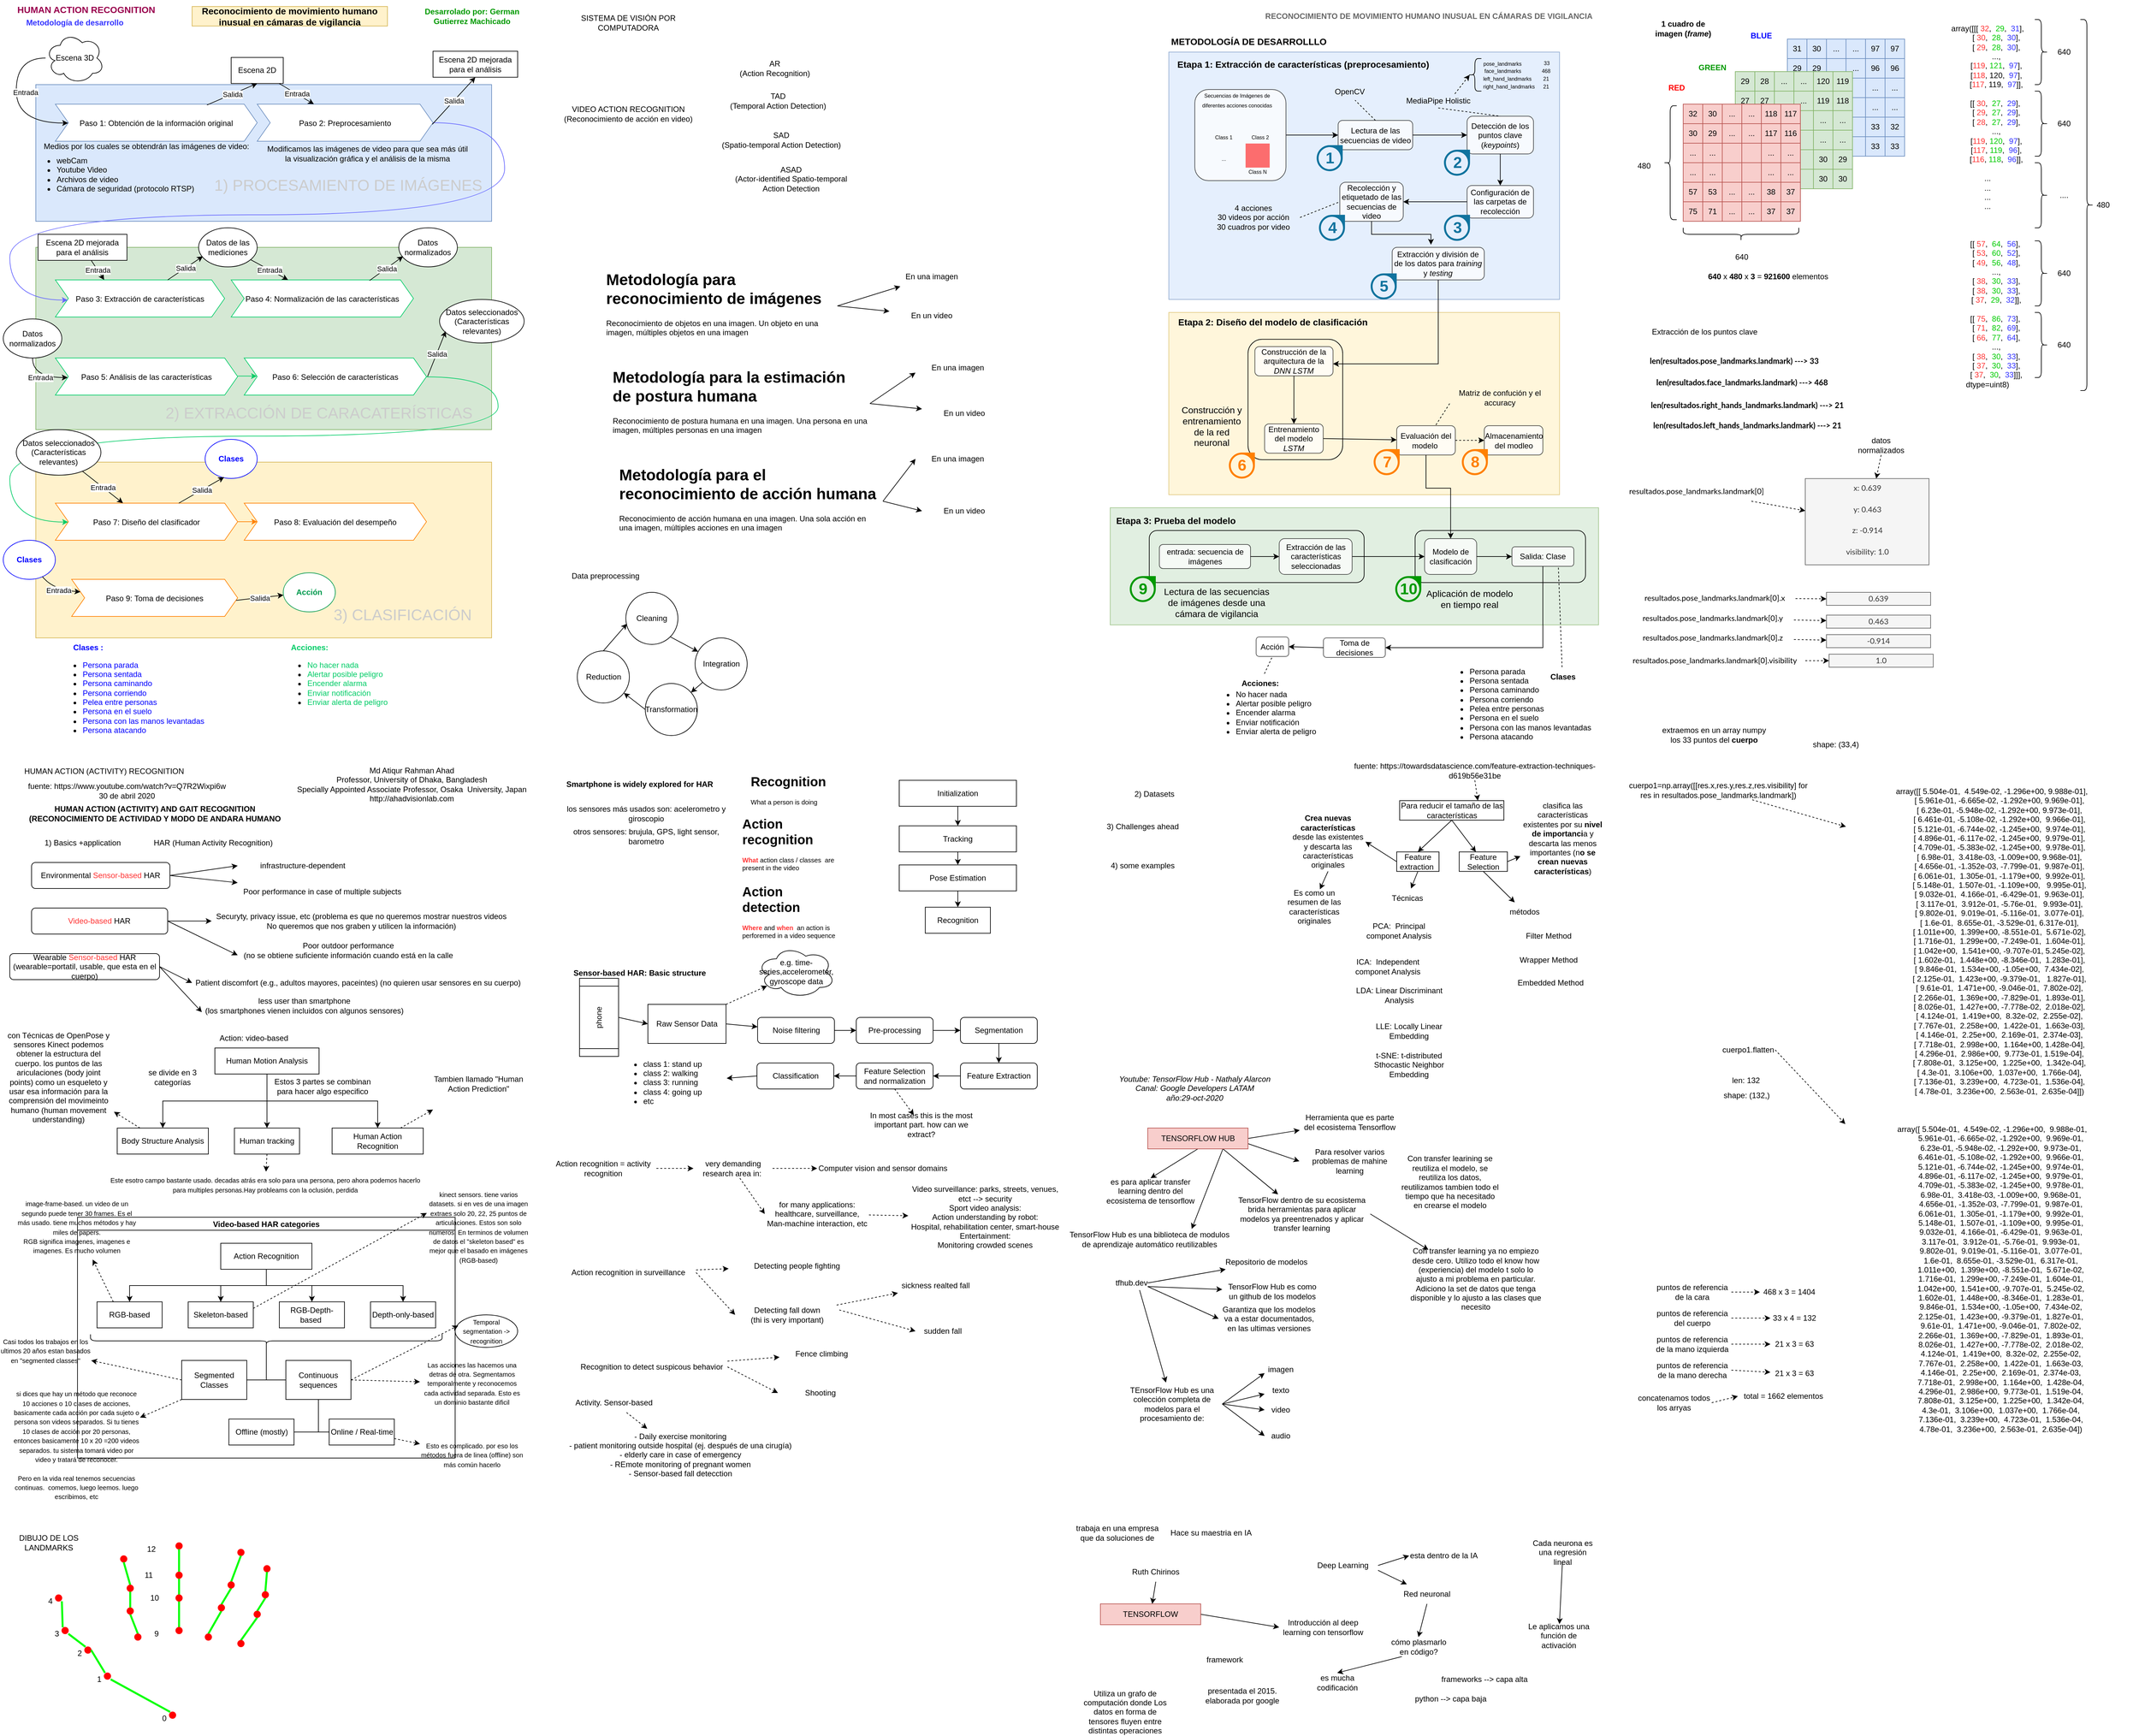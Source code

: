 <mxfile version="21.0.6" type="github">
  <diagram id="mcWvsBhBYjvY7HLqfO6d" name="Página-1">
    <mxGraphModel dx="1050" dy="573" grid="1" gridSize="10" guides="1" tooltips="1" connect="1" arrows="1" fold="1" page="1" pageScale="1" pageWidth="827" pageHeight="1169" math="0" shadow="0">
      <root>
        <mxCell id="0" />
        <mxCell id="1" parent="0" />
        <mxCell id="4I3tFs_crKqfBSR0OiTx-1" value="" style="rounded=0;whiteSpace=wrap;html=1;comic=0;fillStyle=auto;fontSize=12;fillColor=#d5e8d4;opacity=70;strokeColor=#82b366;" parent="1" vertex="1">
          <mxGeometry x="1710" y="790" width="750" height="180" as="geometry" />
        </mxCell>
        <mxCell id="Sq1mfwyMkSQMlmAvJqFJ-9" value="" style="rounded=1;whiteSpace=wrap;html=1;fillColor=none;" parent="1" vertex="1">
          <mxGeometry x="2178.25" y="825" width="261.75" height="80" as="geometry" />
        </mxCell>
        <mxCell id="4I3tFs_crKqfBSR0OiTx-27" value="" style="rounded=0;whiteSpace=wrap;html=1;comic=0;fillStyle=auto;fontSize=12;fillColor=#fff2cc;opacity=70;strokeColor=#d6b656;" parent="1" vertex="1">
          <mxGeometry x="1800" y="490" width="600.07" height="280" as="geometry" />
        </mxCell>
        <mxCell id="Sq1mfwyMkSQMlmAvJqFJ-7" value="" style="rounded=1;whiteSpace=wrap;html=1;fillColor=none;" parent="1" vertex="1">
          <mxGeometry x="1921.64" y="531.25" width="145.43" height="185" as="geometry" />
        </mxCell>
        <mxCell id="Sq1mfwyMkSQMlmAvJqFJ-8" value="" style="rounded=1;whiteSpace=wrap;html=1;fillColor=none;" parent="1" vertex="1">
          <mxGeometry x="1770" y="825" width="330" height="80" as="geometry" />
        </mxCell>
        <mxCell id="uPOUoaiR1Hsd6S78-Up4-35" value="" style="rounded=0;whiteSpace=wrap;html=1;fillStyle=solid;fillColor=#dae8fc;strokeColor=#6c8ebf;" parent="1" vertex="1">
          <mxGeometry x="60" y="140" width="700" height="210" as="geometry" />
        </mxCell>
        <mxCell id="uPOUoaiR1Hsd6S78-Up4-1" value="&lt;b&gt;&lt;font color=&quot;#99004d&quot; style=&quot;font-size: 14px;&quot;&gt;HUMAN ACTION RECOGNITION&lt;/font&gt;&lt;/b&gt;" style="text;html=1;strokeColor=none;fillColor=none;align=center;verticalAlign=middle;whiteSpace=wrap;rounded=0;" parent="1" vertex="1">
          <mxGeometry x="5" y="10" width="265" height="30" as="geometry" />
        </mxCell>
        <mxCell id="uPOUoaiR1Hsd6S78-Up4-2" value="&lt;font color=&quot;#3333ff&quot;&gt;&lt;b&gt;Metodología de desarrollo&lt;/b&gt;&lt;/font&gt;" style="text;html=1;strokeColor=none;fillColor=none;align=center;verticalAlign=middle;whiteSpace=wrap;rounded=0;" parent="1" vertex="1">
          <mxGeometry x="40" y="30" width="160" height="30" as="geometry" />
        </mxCell>
        <mxCell id="uPOUoaiR1Hsd6S78-Up4-4" value="SISTEMA DE VISIÓN POR COMPUTADORA" style="text;html=1;strokeColor=none;fillColor=none;align=center;verticalAlign=middle;whiteSpace=wrap;rounded=0;" parent="1" vertex="1">
          <mxGeometry x="850" y="30" width="240" height="30" as="geometry" />
        </mxCell>
        <mxCell id="uPOUoaiR1Hsd6S78-Up4-5" value="&lt;font color=&quot;#009900&quot;&gt;&lt;b&gt;Desarrolado por: German Gutierrez Machicado&lt;/b&gt;&lt;/font&gt;" style="text;html=1;strokeColor=none;fillColor=none;align=center;verticalAlign=middle;whiteSpace=wrap;rounded=0;" parent="1" vertex="1">
          <mxGeometry x="650" y="20" width="160" height="30" as="geometry" />
        </mxCell>
        <mxCell id="uPOUoaiR1Hsd6S78-Up4-6" value="VIDEO ACTION RECOGNITION&lt;br&gt;(Reconocimiento de acción en video)" style="text;html=1;strokeColor=none;fillColor=none;align=center;verticalAlign=middle;whiteSpace=wrap;rounded=0;" parent="1" vertex="1">
          <mxGeometry x="850" y="170" width="240" height="30" as="geometry" />
        </mxCell>
        <mxCell id="uPOUoaiR1Hsd6S78-Up4-7" value="AR&lt;br&gt;(Action Recognition)" style="text;html=1;strokeColor=none;fillColor=none;align=center;verticalAlign=middle;whiteSpace=wrap;rounded=0;" parent="1" vertex="1">
          <mxGeometry x="1120" y="100" width="150" height="30" as="geometry" />
        </mxCell>
        <mxCell id="uPOUoaiR1Hsd6S78-Up4-8" value="TAD&lt;br&gt;(Temporal Action Detection)" style="text;html=1;strokeColor=none;fillColor=none;align=center;verticalAlign=middle;whiteSpace=wrap;rounded=0;" parent="1" vertex="1">
          <mxGeometry x="1110" y="150" width="180" height="30" as="geometry" />
        </mxCell>
        <mxCell id="uPOUoaiR1Hsd6S78-Up4-9" value="SAD&lt;br&gt;(Spatio-temporal Action Detection)" style="text;html=1;strokeColor=none;fillColor=none;align=center;verticalAlign=middle;whiteSpace=wrap;rounded=0;" parent="1" vertex="1">
          <mxGeometry x="1110" y="210" width="190" height="30" as="geometry" />
        </mxCell>
        <mxCell id="uPOUoaiR1Hsd6S78-Up4-10" value="ASAD&lt;br&gt;(Actor-identified Spatio-temporal Action Detection" style="text;html=1;strokeColor=none;fillColor=none;align=center;verticalAlign=middle;whiteSpace=wrap;rounded=0;" parent="1" vertex="1">
          <mxGeometry x="1130" y="270" width="180" height="30" as="geometry" />
        </mxCell>
        <mxCell id="uPOUoaiR1Hsd6S78-Up4-20" style="rounded=0;orthogonalLoop=1;jettySize=auto;html=1;exitX=1;exitY=0.5;exitDx=0;exitDy=0;" parent="1" source="uPOUoaiR1Hsd6S78-Up4-11" target="uPOUoaiR1Hsd6S78-Up4-14" edge="1">
          <mxGeometry relative="1" as="geometry" />
        </mxCell>
        <mxCell id="uPOUoaiR1Hsd6S78-Up4-21" style="edgeStyle=none;rounded=0;orthogonalLoop=1;jettySize=auto;html=1;exitX=1;exitY=0.5;exitDx=0;exitDy=0;" parent="1" source="uPOUoaiR1Hsd6S78-Up4-11" target="uPOUoaiR1Hsd6S78-Up4-15" edge="1">
          <mxGeometry relative="1" as="geometry" />
        </mxCell>
        <mxCell id="uPOUoaiR1Hsd6S78-Up4-11" value="&lt;h1&gt;Metodología para reconocimiento de imágenes&lt;/h1&gt;&lt;p&gt;Reconocimiento de objetos en una imagen. Un objeto en una imagen, múltiples objetos en una imagen&lt;/p&gt;" style="text;html=1;strokeColor=none;fillColor=none;spacing=5;spacingTop=-20;whiteSpace=wrap;overflow=hidden;rounded=0;" parent="1" vertex="1">
          <mxGeometry x="931" y="420" width="360" height="120" as="geometry" />
        </mxCell>
        <mxCell id="uPOUoaiR1Hsd6S78-Up4-22" style="edgeStyle=none;rounded=0;orthogonalLoop=1;jettySize=auto;html=1;exitX=1;exitY=0.5;exitDx=0;exitDy=0;entryX=0;entryY=0.75;entryDx=0;entryDy=0;" parent="1" source="uPOUoaiR1Hsd6S78-Up4-12" target="uPOUoaiR1Hsd6S78-Up4-17" edge="1">
          <mxGeometry relative="1" as="geometry" />
        </mxCell>
        <mxCell id="uPOUoaiR1Hsd6S78-Up4-24" style="edgeStyle=none;rounded=0;orthogonalLoop=1;jettySize=auto;html=1;exitX=1;exitY=0.5;exitDx=0;exitDy=0;" parent="1" source="uPOUoaiR1Hsd6S78-Up4-12" target="uPOUoaiR1Hsd6S78-Up4-23" edge="1">
          <mxGeometry relative="1" as="geometry" />
        </mxCell>
        <mxCell id="uPOUoaiR1Hsd6S78-Up4-12" value="&lt;h1&gt;Metodología para la estimación de postura humana&lt;/h1&gt;&lt;p&gt;Reconocimiento de postura humana en una imagen. Una persona en una imagen, múltiples personas en una imagen&lt;/p&gt;" style="text;html=1;strokeColor=none;fillColor=none;spacing=5;spacingTop=-20;whiteSpace=wrap;overflow=hidden;rounded=0;" parent="1" vertex="1">
          <mxGeometry x="941" y="570" width="400" height="120" as="geometry" />
        </mxCell>
        <mxCell id="uPOUoaiR1Hsd6S78-Up4-25" style="edgeStyle=none;rounded=0;orthogonalLoop=1;jettySize=auto;html=1;exitX=1;exitY=0.5;exitDx=0;exitDy=0;entryX=0;entryY=0.5;entryDx=0;entryDy=0;" parent="1" source="uPOUoaiR1Hsd6S78-Up4-13" target="uPOUoaiR1Hsd6S78-Up4-19" edge="1">
          <mxGeometry relative="1" as="geometry" />
        </mxCell>
        <mxCell id="uPOUoaiR1Hsd6S78-Up4-26" style="edgeStyle=none;rounded=0;orthogonalLoop=1;jettySize=auto;html=1;exitX=1;exitY=0.5;exitDx=0;exitDy=0;entryX=0;entryY=0.5;entryDx=0;entryDy=0;" parent="1" source="uPOUoaiR1Hsd6S78-Up4-13" target="uPOUoaiR1Hsd6S78-Up4-18" edge="1">
          <mxGeometry relative="1" as="geometry" />
        </mxCell>
        <mxCell id="uPOUoaiR1Hsd6S78-Up4-13" value="&lt;h1&gt;Metodología para el reconocimiento de acción humana&lt;/h1&gt;&lt;p&gt;Reconocimiento de acción humana en una imagen. Una sola acción en una imagen, múltiples acciones en una imagen&lt;/p&gt;" style="text;html=1;strokeColor=none;fillColor=none;spacing=5;spacingTop=-20;whiteSpace=wrap;overflow=hidden;rounded=0;" parent="1" vertex="1">
          <mxGeometry x="951" y="720" width="410" height="120" as="geometry" />
        </mxCell>
        <mxCell id="uPOUoaiR1Hsd6S78-Up4-14" value="En una imagen" style="text;html=1;strokeColor=none;fillColor=none;align=center;verticalAlign=middle;whiteSpace=wrap;rounded=0;" parent="1" vertex="1">
          <mxGeometry x="1371" y="420" width="130" height="30" as="geometry" />
        </mxCell>
        <mxCell id="uPOUoaiR1Hsd6S78-Up4-15" value="En un video" style="text;html=1;strokeColor=none;fillColor=none;align=center;verticalAlign=middle;whiteSpace=wrap;rounded=0;" parent="1" vertex="1">
          <mxGeometry x="1371" y="480" width="130" height="30" as="geometry" />
        </mxCell>
        <mxCell id="uPOUoaiR1Hsd6S78-Up4-17" value="En una imagen" style="text;html=1;strokeColor=none;fillColor=none;align=center;verticalAlign=middle;whiteSpace=wrap;rounded=0;" parent="1" vertex="1">
          <mxGeometry x="1411" y="560" width="130" height="30" as="geometry" />
        </mxCell>
        <mxCell id="uPOUoaiR1Hsd6S78-Up4-18" value="En un video" style="text;html=1;strokeColor=none;fillColor=none;align=center;verticalAlign=middle;whiteSpace=wrap;rounded=0;" parent="1" vertex="1">
          <mxGeometry x="1421" y="780" width="130" height="30" as="geometry" />
        </mxCell>
        <mxCell id="uPOUoaiR1Hsd6S78-Up4-19" value="En una imagen" style="text;html=1;strokeColor=none;fillColor=none;align=center;verticalAlign=middle;whiteSpace=wrap;rounded=0;" parent="1" vertex="1">
          <mxGeometry x="1411" y="700" width="130" height="30" as="geometry" />
        </mxCell>
        <mxCell id="uPOUoaiR1Hsd6S78-Up4-23" value="En un video" style="text;html=1;strokeColor=none;fillColor=none;align=center;verticalAlign=middle;whiteSpace=wrap;rounded=0;" parent="1" vertex="1">
          <mxGeometry x="1421" y="630" width="130" height="30" as="geometry" />
        </mxCell>
        <mxCell id="uPOUoaiR1Hsd6S78-Up4-30" value="Paso 1: Obtención de la información original" style="shape=step;perimeter=stepPerimeter;fixedSize=1;points=[];fillColor=#FFFFFF;strokeColor=#6c8ebf;fillStyle=auto;" parent="1" vertex="1">
          <mxGeometry x="90" y="170" width="310" height="57" as="geometry" />
        </mxCell>
        <mxCell id="uPOUoaiR1Hsd6S78-Up4-31" value="Paso 2: Preprocesamiento" style="shape=step;perimeter=stepPerimeter;fixedSize=1;points=[];fillColor=#FFFFFF;strokeColor=#6c8ebf;fillStyle=auto;" parent="1" vertex="1">
          <mxGeometry x="400" y="170" width="270" height="57" as="geometry" />
        </mxCell>
        <mxCell id="uPOUoaiR1Hsd6S78-Up4-36" value="" style="rounded=0;whiteSpace=wrap;html=1;fillStyle=solid;fillColor=#d5e8d4;strokeColor=#82b366;" parent="1" vertex="1">
          <mxGeometry x="60" y="390" width="700" height="280" as="geometry" />
        </mxCell>
        <mxCell id="uPOUoaiR1Hsd6S78-Up4-37" value="" style="rounded=0;whiteSpace=wrap;html=1;fillStyle=solid;fillColor=#fff2cc;strokeColor=#d6b656;" parent="1" vertex="1">
          <mxGeometry x="60" y="720" width="700" height="270" as="geometry" />
        </mxCell>
        <mxCell id="uPOUoaiR1Hsd6S78-Up4-38" value="Paso 3: Extracción de características" style="shape=step;perimeter=stepPerimeter;fixedSize=1;points=[];fillColor=#FFFFFF;strokeColor=#00CC66;fillStyle=auto;" parent="1" vertex="1">
          <mxGeometry x="90" y="440" width="260" height="57" as="geometry" />
        </mxCell>
        <mxCell id="uPOUoaiR1Hsd6S78-Up4-39" value="Paso 4: Normalización de las características" style="shape=step;perimeter=stepPerimeter;fixedSize=1;points=[];fillColor=#FFFFFF;strokeColor=#00CC66;fillStyle=auto;" parent="1" vertex="1">
          <mxGeometry x="360" y="440" width="280" height="57" as="geometry" />
        </mxCell>
        <mxCell id="uPOUoaiR1Hsd6S78-Up4-40" value="Paso 5: Análisis de las características" style="shape=step;perimeter=stepPerimeter;fixedSize=1;points=[];fillColor=#FFFFFF;strokeColor=#00CC66;fillStyle=auto;" parent="1" vertex="1">
          <mxGeometry x="90" y="560" width="280" height="57" as="geometry" />
        </mxCell>
        <mxCell id="uPOUoaiR1Hsd6S78-Up4-41" value="Paso 6: Selección de características" style="shape=step;perimeter=stepPerimeter;fixedSize=1;points=[];fillColor=#FFFFFF;strokeColor=#00CC66;fillStyle=auto;" parent="1" vertex="1">
          <mxGeometry x="380" y="560" width="280" height="57" as="geometry" />
        </mxCell>
        <mxCell id="uPOUoaiR1Hsd6S78-Up4-89" style="edgeStyle=none;rounded=0;orthogonalLoop=1;jettySize=auto;html=1;strokeColor=#FF8000;" parent="1" source="uPOUoaiR1Hsd6S78-Up4-42" target="uPOUoaiR1Hsd6S78-Up4-43" edge="1">
          <mxGeometry relative="1" as="geometry" />
        </mxCell>
        <mxCell id="uPOUoaiR1Hsd6S78-Up4-42" value="Paso 7: Diseño del clasificador" style="shape=step;perimeter=stepPerimeter;fixedSize=1;points=[];fillColor=#FFFFFF;strokeColor=#FF8000;fillStyle=auto;" parent="1" vertex="1">
          <mxGeometry x="90" y="783" width="280" height="57" as="geometry" />
        </mxCell>
        <mxCell id="uPOUoaiR1Hsd6S78-Up4-43" value="Paso 8: Evaluación del desempeño" style="shape=step;perimeter=stepPerimeter;fixedSize=1;points=[];fillColor=#FFFFFF;strokeColor=#FF8000;fillStyle=auto;" parent="1" vertex="1">
          <mxGeometry x="380" y="783" width="280" height="57" as="geometry" />
        </mxCell>
        <mxCell id="uPOUoaiR1Hsd6S78-Up4-44" value="" style="edgeStyle=orthogonalEdgeStyle;elbow=horizontal;endArrow=classic;html=1;rounded=0;entryX=0.073;entryY=0.544;entryDx=0;entryDy=0;entryPerimeter=0;curved=1;strokeColor=#6666FF;" parent="1" source="uPOUoaiR1Hsd6S78-Up4-31" target="uPOUoaiR1Hsd6S78-Up4-38" edge="1">
          <mxGeometry width="50" height="50" relative="1" as="geometry">
            <mxPoint x="740" y="200" as="sourcePoint" />
            <mxPoint x="790" y="150" as="targetPoint" />
            <Array as="points">
              <mxPoint x="780" y="199" />
              <mxPoint x="780" y="340" />
              <mxPoint x="20" y="340" />
              <mxPoint x="20" y="471" />
            </Array>
          </mxGeometry>
        </mxCell>
        <mxCell id="uPOUoaiR1Hsd6S78-Up4-46" value="" style="edgeStyle=orthogonalEdgeStyle;elbow=horizontal;endArrow=classic;html=1;rounded=0;curved=1;strokeColor=#00CC66;exitX=0.998;exitY=0.508;exitDx=0;exitDy=0;exitPerimeter=0;" parent="1" source="uPOUoaiR1Hsd6S78-Up4-41" target="uPOUoaiR1Hsd6S78-Up4-42" edge="1">
          <mxGeometry width="50" height="50" relative="1" as="geometry">
            <mxPoint x="669.95" y="590.001" as="sourcePoint" />
            <mxPoint x="108.98" y="862.438" as="targetPoint" />
            <Array as="points">
              <mxPoint x="770" y="680" />
              <mxPoint x="20" y="680" />
              <mxPoint x="20" y="812" />
            </Array>
          </mxGeometry>
        </mxCell>
        <mxCell id="uPOUoaiR1Hsd6S78-Up4-48" value="&lt;ul&gt;&lt;li&gt;webCam&lt;/li&gt;&lt;li&gt;Youtube Video&lt;/li&gt;&lt;li&gt;Archivos de video&lt;/li&gt;&lt;li&gt;Cámara de seguridad (protocolo RTSP)&lt;/li&gt;&lt;/ul&gt;" style="text;strokeColor=none;fillColor=none;html=1;whiteSpace=wrap;verticalAlign=middle;overflow=hidden;" parent="1" vertex="1">
          <mxGeometry x="50" y="235" width="270" height="85" as="geometry" />
        </mxCell>
        <mxCell id="uPOUoaiR1Hsd6S78-Up4-49" value="Medios por los cuales se obtendrán las imágenes de video:" style="text;html=1;strokeColor=none;fillColor=none;align=center;verticalAlign=middle;whiteSpace=wrap;rounded=0;" parent="1" vertex="1">
          <mxGeometry x="65" y="220" width="330" height="30" as="geometry" />
        </mxCell>
        <mxCell id="uPOUoaiR1Hsd6S78-Up4-50" value="Escena 3D" style="ellipse;shape=cloud;whiteSpace=wrap;html=1;" parent="1" vertex="1">
          <mxGeometry x="75" y="60" width="90" height="78.25" as="geometry" />
        </mxCell>
        <mxCell id="uPOUoaiR1Hsd6S78-Up4-51" value="" style="endArrow=classic;html=1;rounded=0;edgeStyle=orthogonalEdgeStyle;curved=1;" parent="1" source="uPOUoaiR1Hsd6S78-Up4-50" target="uPOUoaiR1Hsd6S78-Up4-30" edge="1">
          <mxGeometry relative="1" as="geometry">
            <mxPoint x="70" y="125.25" as="sourcePoint" />
            <mxPoint x="118.795" y="158.25" as="targetPoint" />
            <Array as="points">
              <mxPoint x="30" y="199" />
            </Array>
          </mxGeometry>
        </mxCell>
        <mxCell id="uPOUoaiR1Hsd6S78-Up4-52" value="Entrada" style="edgeLabel;resizable=0;html=1;align=center;verticalAlign=middle;" parent="uPOUoaiR1Hsd6S78-Up4-51" connectable="0" vertex="1">
          <mxGeometry relative="1" as="geometry">
            <mxPoint x="14" y="-14" as="offset" />
          </mxGeometry>
        </mxCell>
        <mxCell id="uPOUoaiR1Hsd6S78-Up4-53" value="Escena 2D" style="rounded=0;whiteSpace=wrap;html=1;" parent="1" vertex="1">
          <mxGeometry x="360" y="98.25" width="80" height="40" as="geometry" />
        </mxCell>
        <mxCell id="uPOUoaiR1Hsd6S78-Up4-54" value="" style="endArrow=classic;html=1;rounded=0;curved=1;entryX=0.5;entryY=1;entryDx=0;entryDy=0;exitX=0.751;exitY=0.023;exitDx=0;exitDy=0;exitPerimeter=0;" parent="1" source="uPOUoaiR1Hsd6S78-Up4-30" target="uPOUoaiR1Hsd6S78-Up4-53" edge="1">
          <mxGeometry relative="1" as="geometry">
            <mxPoint x="330.0" y="150.001" as="sourcePoint" />
            <mxPoint x="383.95" y="126.48" as="targetPoint" />
          </mxGeometry>
        </mxCell>
        <mxCell id="uPOUoaiR1Hsd6S78-Up4-55" value="Salida" style="edgeLabel;resizable=0;html=1;align=center;verticalAlign=middle;" parent="uPOUoaiR1Hsd6S78-Up4-54" connectable="0" vertex="1">
          <mxGeometry relative="1" as="geometry" />
        </mxCell>
        <mxCell id="uPOUoaiR1Hsd6S78-Up4-56" value="" style="endArrow=classic;html=1;rounded=0;curved=1;" parent="1" source="uPOUoaiR1Hsd6S78-Up4-53" target="uPOUoaiR1Hsd6S78-Up4-31" edge="1">
          <mxGeometry relative="1" as="geometry">
            <mxPoint x="413.95" y="76.48" as="sourcePoint" />
            <mxPoint x="452.14" y="150.001" as="targetPoint" />
          </mxGeometry>
        </mxCell>
        <mxCell id="uPOUoaiR1Hsd6S78-Up4-57" value="Entrada" style="edgeLabel;resizable=0;html=1;align=center;verticalAlign=middle;" parent="uPOUoaiR1Hsd6S78-Up4-56" connectable="0" vertex="1">
          <mxGeometry relative="1" as="geometry" />
        </mxCell>
        <mxCell id="uPOUoaiR1Hsd6S78-Up4-58" value="Escena 2D mejorada para el análisis" style="rounded=0;whiteSpace=wrap;html=1;" parent="1" vertex="1">
          <mxGeometry x="670" y="88.69" width="130" height="40" as="geometry" />
        </mxCell>
        <mxCell id="uPOUoaiR1Hsd6S78-Up4-59" value="" style="endArrow=classic;html=1;rounded=0;curved=1;entryX=0.5;entryY=1;entryDx=0;entryDy=0;exitX=0.996;exitY=0.544;exitDx=0;exitDy=0;exitPerimeter=0;" parent="1" source="uPOUoaiR1Hsd6S78-Up4-31" target="uPOUoaiR1Hsd6S78-Up4-58" edge="1">
          <mxGeometry relative="1" as="geometry">
            <mxPoint x="660.0" y="170.001" as="sourcePoint" />
            <mxPoint x="721.14" y="125.17" as="targetPoint" />
          </mxGeometry>
        </mxCell>
        <mxCell id="uPOUoaiR1Hsd6S78-Up4-60" value="Salida" style="edgeLabel;resizable=0;html=1;align=center;verticalAlign=middle;" parent="uPOUoaiR1Hsd6S78-Up4-59" connectable="0" vertex="1">
          <mxGeometry relative="1" as="geometry" />
        </mxCell>
        <mxCell id="uPOUoaiR1Hsd6S78-Up4-61" value="" style="endArrow=classic;html=1;rounded=0;curved=1;" parent="1" source="uPOUoaiR1Hsd6S78-Up4-63" edge="1">
          <mxGeometry relative="1" as="geometry">
            <mxPoint x="87.42" y="346.48" as="sourcePoint" />
            <mxPoint x="164.995" y="440" as="targetPoint" />
          </mxGeometry>
        </mxCell>
        <mxCell id="uPOUoaiR1Hsd6S78-Up4-62" value="Entrada" style="edgeLabel;resizable=0;html=1;align=center;verticalAlign=middle;" parent="uPOUoaiR1Hsd6S78-Up4-61" connectable="0" vertex="1">
          <mxGeometry relative="1" as="geometry" />
        </mxCell>
        <mxCell id="uPOUoaiR1Hsd6S78-Up4-63" value="Escena 2D mejorada para el análisis" style="rounded=0;whiteSpace=wrap;html=1;" parent="1" vertex="1">
          <mxGeometry x="63.47" y="370" width="136.53" height="40" as="geometry" />
        </mxCell>
        <mxCell id="uPOUoaiR1Hsd6S78-Up4-64" value="" style="endArrow=classic;html=1;rounded=0;curved=1;entryX=0.073;entryY=0.73;entryDx=0;entryDy=0;entryPerimeter=0;" parent="1" source="uPOUoaiR1Hsd6S78-Up4-38" target="uPOUoaiR1Hsd6S78-Up4-66" edge="1">
          <mxGeometry relative="1" as="geometry">
            <mxPoint x="300.001" y="436.5" as="sourcePoint" />
            <mxPoint x="353.66" y="403.5" as="targetPoint" />
          </mxGeometry>
        </mxCell>
        <mxCell id="uPOUoaiR1Hsd6S78-Up4-65" value="Salida" style="edgeLabel;resizable=0;html=1;align=center;verticalAlign=middle;" parent="uPOUoaiR1Hsd6S78-Up4-64" connectable="0" vertex="1">
          <mxGeometry relative="1" as="geometry" />
        </mxCell>
        <mxCell id="uPOUoaiR1Hsd6S78-Up4-66" value="Datos de las mediciones" style="ellipse;whiteSpace=wrap;html=1;" parent="1" vertex="1">
          <mxGeometry x="310" y="360" width="90" height="60" as="geometry" />
        </mxCell>
        <mxCell id="uPOUoaiR1Hsd6S78-Up4-68" value="" style="endArrow=classic;html=1;rounded=0;" parent="1" source="uPOUoaiR1Hsd6S78-Up4-66" target="uPOUoaiR1Hsd6S78-Up4-39" edge="1">
          <mxGeometry relative="1" as="geometry">
            <mxPoint x="472.57" y="373.824" as="sourcePoint" />
            <mxPoint x="527.421" y="420" as="targetPoint" />
          </mxGeometry>
        </mxCell>
        <mxCell id="uPOUoaiR1Hsd6S78-Up4-69" value="Entrada" style="edgeLabel;resizable=0;html=1;align=center;verticalAlign=middle;" parent="uPOUoaiR1Hsd6S78-Up4-68" connectable="0" vertex="1">
          <mxGeometry relative="1" as="geometry" />
        </mxCell>
        <mxCell id="uPOUoaiR1Hsd6S78-Up4-70" value="Datos normalizados" style="ellipse;whiteSpace=wrap;html=1;" parent="1" vertex="1">
          <mxGeometry x="617.46" y="360" width="90" height="60" as="geometry" />
        </mxCell>
        <mxCell id="uPOUoaiR1Hsd6S78-Up4-71" value="" style="endArrow=classic;html=1;rounded=0;curved=1;entryX=0.073;entryY=0.73;entryDx=0;entryDy=0;entryPerimeter=0;exitX=0.759;exitY=0.018;exitDx=0;exitDy=0;exitPerimeter=0;" parent="1" source="uPOUoaiR1Hsd6S78-Up4-39" target="uPOUoaiR1Hsd6S78-Up4-70" edge="1">
          <mxGeometry relative="1" as="geometry">
            <mxPoint x="569.999" y="440" as="sourcePoint" />
            <mxPoint x="661.12" y="403.5" as="targetPoint" />
          </mxGeometry>
        </mxCell>
        <mxCell id="uPOUoaiR1Hsd6S78-Up4-72" value="Salida" style="edgeLabel;resizable=0;html=1;align=center;verticalAlign=middle;" parent="uPOUoaiR1Hsd6S78-Up4-71" connectable="0" vertex="1">
          <mxGeometry relative="1" as="geometry" />
        </mxCell>
        <mxCell id="uPOUoaiR1Hsd6S78-Up4-73" value="" style="endArrow=classic;html=1;rounded=0;strokeColor=#00CC66;exitX=1.001;exitY=0.486;exitDx=0;exitDy=0;exitPerimeter=0;" parent="1" source="uPOUoaiR1Hsd6S78-Up4-40" target="uPOUoaiR1Hsd6S78-Up4-41" edge="1">
          <mxGeometry width="50" height="50" relative="1" as="geometry">
            <mxPoint x="430" y="570" as="sourcePoint" />
            <mxPoint x="480" y="520" as="targetPoint" />
          </mxGeometry>
        </mxCell>
        <mxCell id="uPOUoaiR1Hsd6S78-Up4-74" value="Datos normalizados" style="ellipse;whiteSpace=wrap;html=1;" parent="1" vertex="1">
          <mxGeometry x="10" y="500" width="90" height="60" as="geometry" />
        </mxCell>
        <mxCell id="uPOUoaiR1Hsd6S78-Up4-75" value="" style="endArrow=classic;html=1;rounded=0;edgeStyle=orthogonalEdgeStyle;curved=1;" parent="1" source="uPOUoaiR1Hsd6S78-Up4-74" target="uPOUoaiR1Hsd6S78-Up4-40" edge="1">
          <mxGeometry relative="1" as="geometry">
            <mxPoint x="132.57" y="523.824" as="sourcePoint" />
            <mxPoint x="110" y="590" as="targetPoint" />
            <Array as="points">
              <mxPoint x="55" y="590" />
            </Array>
          </mxGeometry>
        </mxCell>
        <mxCell id="uPOUoaiR1Hsd6S78-Up4-76" value="Entrada" style="edgeLabel;resizable=0;html=1;align=center;verticalAlign=middle;" parent="uPOUoaiR1Hsd6S78-Up4-75" connectable="0" vertex="1">
          <mxGeometry relative="1" as="geometry" />
        </mxCell>
        <mxCell id="uPOUoaiR1Hsd6S78-Up4-77" value="Datos seleccionados&lt;br&gt;(Características relevantes)" style="ellipse;whiteSpace=wrap;html=1;" parent="1" vertex="1">
          <mxGeometry x="680" y="470" width="130" height="67" as="geometry" />
        </mxCell>
        <mxCell id="uPOUoaiR1Hsd6S78-Up4-78" value="" style="endArrow=classic;html=1;rounded=0;curved=1;entryX=0.073;entryY=0.73;entryDx=0;entryDy=0;entryPerimeter=0;exitX=1.006;exitY=0.497;exitDx=0;exitDy=0;exitPerimeter=0;" parent="1" source="uPOUoaiR1Hsd6S78-Up4-41" target="uPOUoaiR1Hsd6S78-Up4-77" edge="1">
          <mxGeometry relative="1" as="geometry">
            <mxPoint x="640" y="551.026" as="sourcePoint" />
            <mxPoint x="728.6" y="513.5" as="targetPoint" />
          </mxGeometry>
        </mxCell>
        <mxCell id="uPOUoaiR1Hsd6S78-Up4-79" value="Salida" style="edgeLabel;resizable=0;html=1;align=center;verticalAlign=middle;" parent="uPOUoaiR1Hsd6S78-Up4-78" connectable="0" vertex="1">
          <mxGeometry relative="1" as="geometry" />
        </mxCell>
        <mxCell id="uPOUoaiR1Hsd6S78-Up4-82" value="Datos seleccionados&lt;br&gt;(Características relevantes)" style="ellipse;whiteSpace=wrap;html=1;" parent="1" vertex="1">
          <mxGeometry x="30" y="670" width="130" height="70" as="geometry" />
        </mxCell>
        <mxCell id="uPOUoaiR1Hsd6S78-Up4-83" value="" style="endArrow=classic;html=1;rounded=0;" parent="1" source="uPOUoaiR1Hsd6S78-Up4-82" target="uPOUoaiR1Hsd6S78-Up4-42" edge="1">
          <mxGeometry relative="1" as="geometry">
            <mxPoint x="172.57" y="693.824" as="sourcePoint" />
            <mxPoint x="148.947" y="760" as="targetPoint" />
          </mxGeometry>
        </mxCell>
        <mxCell id="uPOUoaiR1Hsd6S78-Up4-84" value="Entrada" style="edgeLabel;resizable=0;html=1;align=center;verticalAlign=middle;" parent="uPOUoaiR1Hsd6S78-Up4-83" connectable="0" vertex="1">
          <mxGeometry relative="1" as="geometry" />
        </mxCell>
        <mxCell id="uPOUoaiR1Hsd6S78-Up4-85" value="&lt;b&gt;&lt;font color=&quot;#0000ff&quot;&gt;Clases&lt;/font&gt;&lt;/b&gt;" style="ellipse;whiteSpace=wrap;html=1;strokeColor=#0000FF;" parent="1" vertex="1">
          <mxGeometry x="320" y="685" width="80" height="60" as="geometry" />
        </mxCell>
        <mxCell id="uPOUoaiR1Hsd6S78-Up4-86" value="" style="endArrow=classic;html=1;rounded=0;curved=1;entryX=0.365;entryY=0.967;entryDx=0;entryDy=0;entryPerimeter=0;" parent="1" source="uPOUoaiR1Hsd6S78-Up4-42" target="uPOUoaiR1Hsd6S78-Up4-85" edge="1">
          <mxGeometry relative="1" as="geometry">
            <mxPoint x="266.72" y="765.597" as="sourcePoint" />
            <mxPoint x="333" y="724.4" as="targetPoint" />
          </mxGeometry>
        </mxCell>
        <mxCell id="uPOUoaiR1Hsd6S78-Up4-87" value="Salida" style="edgeLabel;resizable=0;html=1;align=center;verticalAlign=middle;" parent="uPOUoaiR1Hsd6S78-Up4-86" connectable="0" vertex="1">
          <mxGeometry relative="1" as="geometry" />
        </mxCell>
        <mxCell id="uPOUoaiR1Hsd6S78-Up4-88" value="Paso 9: Toma de decisiones" style="shape=step;perimeter=stepPerimeter;fixedSize=1;points=[];fillColor=#FFFFFF;strokeColor=#FF8000;fillStyle=auto;" parent="1" vertex="1">
          <mxGeometry x="115" y="900" width="255" height="57" as="geometry" />
        </mxCell>
        <mxCell id="uPOUoaiR1Hsd6S78-Up4-90" value="&lt;b&gt;&lt;font color=&quot;#0000ff&quot;&gt;Clases&lt;/font&gt;&lt;/b&gt;" style="ellipse;whiteSpace=wrap;html=1;strokeColor=#0000FF;" parent="1" vertex="1">
          <mxGeometry x="10" y="840" width="80" height="60" as="geometry" />
        </mxCell>
        <mxCell id="uPOUoaiR1Hsd6S78-Up4-91" value="" style="endArrow=classic;html=1;rounded=0;curved=1;" parent="1" source="uPOUoaiR1Hsd6S78-Up4-90" target="uPOUoaiR1Hsd6S78-Up4-88" edge="1">
          <mxGeometry relative="1" as="geometry">
            <mxPoint x="60.0" y="890.004" as="sourcePoint" />
            <mxPoint x="116.677" y="930" as="targetPoint" />
            <Array as="points">
              <mxPoint x="85.69" y="915.83" />
            </Array>
          </mxGeometry>
        </mxCell>
        <mxCell id="uPOUoaiR1Hsd6S78-Up4-92" value="Entrada" style="edgeLabel;resizable=0;html=1;align=center;verticalAlign=middle;" parent="uPOUoaiR1Hsd6S78-Up4-91" connectable="0" vertex="1">
          <mxGeometry relative="1" as="geometry" />
        </mxCell>
        <mxCell id="uPOUoaiR1Hsd6S78-Up4-93" value="" style="endArrow=classic;html=1;rounded=0;curved=1;exitX=0.991;exitY=0.567;exitDx=0;exitDy=0;exitPerimeter=0;" parent="1" source="uPOUoaiR1Hsd6S78-Up4-88" target="uPOUoaiR1Hsd6S78-Up4-95" edge="1">
          <mxGeometry relative="1" as="geometry">
            <mxPoint x="380.0" y="933.687" as="sourcePoint" />
            <mxPoint x="571.75" y="900" as="targetPoint" />
          </mxGeometry>
        </mxCell>
        <mxCell id="uPOUoaiR1Hsd6S78-Up4-94" value="Salida" style="edgeLabel;resizable=0;html=1;align=center;verticalAlign=middle;" parent="uPOUoaiR1Hsd6S78-Up4-93" connectable="0" vertex="1">
          <mxGeometry relative="1" as="geometry" />
        </mxCell>
        <mxCell id="uPOUoaiR1Hsd6S78-Up4-95" value="&lt;b&gt;&lt;font color=&quot;#00994d&quot;&gt;Acción&lt;/font&gt;&lt;/b&gt;" style="ellipse;whiteSpace=wrap;html=1;strokeColor=#00994D;" parent="1" vertex="1">
          <mxGeometry x="440.0" y="890" width="80" height="60" as="geometry" />
        </mxCell>
        <mxCell id="uPOUoaiR1Hsd6S78-Up4-96" value="&lt;span style=&quot;color: rgb(204, 204, 204); font-size: 24px;&quot;&gt;1) PROCESAMIENTO DE IMÁGENES&lt;/span&gt;" style="text;html=1;strokeColor=none;fillColor=none;align=center;verticalAlign=middle;whiteSpace=wrap;rounded=0;fillStyle=auto;" parent="1" vertex="1">
          <mxGeometry x="330" y="280" width="420" height="30" as="geometry" />
        </mxCell>
        <mxCell id="uPOUoaiR1Hsd6S78-Up4-100" value="&lt;span style=&quot;color: rgb(204, 204, 204); font-size: 24px;&quot;&gt;2) EXTRACCIÓN DE CARACATERÍSTICAS&lt;/span&gt;" style="text;html=1;strokeColor=none;fillColor=none;align=center;verticalAlign=middle;whiteSpace=wrap;rounded=0;fillStyle=auto;" parent="1" vertex="1">
          <mxGeometry x="250" y="630" width="490" height="30" as="geometry" />
        </mxCell>
        <mxCell id="uPOUoaiR1Hsd6S78-Up4-101" value="&lt;span style=&quot;color: rgb(204, 204, 204); font-size: 24px;&quot;&gt;3) CLASIFICACIÓN&lt;/span&gt;" style="text;html=1;strokeColor=none;fillColor=none;align=center;verticalAlign=middle;whiteSpace=wrap;rounded=0;fillStyle=auto;" parent="1" vertex="1">
          <mxGeometry x="497" y="940" width="253" height="30" as="geometry" />
        </mxCell>
        <mxCell id="uPOUoaiR1Hsd6S78-Up4-102" value="&lt;ul&gt;&lt;li&gt;&lt;font color=&quot;#00cc66&quot;&gt;No hacer nada&lt;/font&gt;&lt;/li&gt;&lt;li&gt;&lt;font color=&quot;#00cc66&quot;&gt;Alertar posible peligro&lt;/font&gt;&lt;/li&gt;&lt;li&gt;&lt;font color=&quot;#00cc66&quot;&gt;Encender alarma&lt;/font&gt;&lt;/li&gt;&lt;li&gt;&lt;font color=&quot;#00cc66&quot;&gt;Enviar notificación&lt;/font&gt;&lt;/li&gt;&lt;li&gt;&lt;font color=&quot;#00cc66&quot;&gt;Enviar alerta de peligro&lt;/font&gt;&lt;/li&gt;&lt;/ul&gt;" style="text;strokeColor=none;fillColor=none;html=1;whiteSpace=wrap;verticalAlign=middle;overflow=hidden;" parent="1" vertex="1">
          <mxGeometry x="435" y="1010" width="170" height="100" as="geometry" />
        </mxCell>
        <mxCell id="uPOUoaiR1Hsd6S78-Up4-103" value="&lt;font color=&quot;#00cc66&quot;&gt;&lt;b&gt;Acciones:&lt;/b&gt;&lt;/font&gt;" style="text;html=1;align=center;verticalAlign=middle;resizable=0;points=[];autosize=1;strokeColor=none;fillColor=none;" parent="1" vertex="1">
          <mxGeometry x="440" y="990" width="80" height="30" as="geometry" />
        </mxCell>
        <mxCell id="uPOUoaiR1Hsd6S78-Up4-104" value="&lt;ul&gt;&lt;li&gt;&lt;font color=&quot;#0000ff&quot;&gt;Persona parada&lt;/font&gt;&lt;/li&gt;&lt;li&gt;&lt;font color=&quot;#0000ff&quot;&gt;Persona sentada&lt;/font&gt;&lt;/li&gt;&lt;li&gt;&lt;font color=&quot;#0000ff&quot;&gt;Persona caminando&lt;/font&gt;&lt;/li&gt;&lt;li&gt;&lt;font color=&quot;#0000ff&quot;&gt;Persona corriendo&lt;/font&gt;&lt;/li&gt;&lt;li&gt;&lt;font color=&quot;#0000ff&quot;&gt;Pelea entre personas&lt;/font&gt;&lt;/li&gt;&lt;li&gt;&lt;font color=&quot;#0000ff&quot;&gt;Persona en el suelo&lt;/font&gt;&lt;/li&gt;&lt;li&gt;&lt;font color=&quot;#0000ff&quot;&gt;Persona con las manos levantadas&lt;/font&gt;&lt;/li&gt;&lt;li&gt;&lt;font color=&quot;#0000ff&quot;&gt;Persona atacando&lt;/font&gt;&lt;/li&gt;&lt;/ul&gt;" style="text;strokeColor=none;fillColor=none;html=1;whiteSpace=wrap;verticalAlign=middle;overflow=hidden;" parent="1" vertex="1">
          <mxGeometry x="90" y="1010" width="240" height="140" as="geometry" />
        </mxCell>
        <mxCell id="uPOUoaiR1Hsd6S78-Up4-105" value="&lt;b&gt;&lt;font color=&quot;#0000ff&quot;&gt;Clases :&lt;/font&gt;&lt;/b&gt;" style="text;html=1;align=center;verticalAlign=middle;resizable=0;points=[];autosize=1;strokeColor=none;fillColor=none;" parent="1" vertex="1">
          <mxGeometry x="105" y="990" width="70" height="30" as="geometry" />
        </mxCell>
        <mxCell id="uPOUoaiR1Hsd6S78-Up4-106" value="&lt;font color=&quot;#000000&quot;&gt;&lt;b&gt;Reconocimiento de movimiento humano inusual en cámaras de vigilancia&lt;/b&gt;&lt;/font&gt;" style="text;html=1;strokeColor=#d6b656;fillColor=#fff2cc;align=center;verticalAlign=middle;whiteSpace=wrap;rounded=0;fillStyle=auto;fontSize=14;" parent="1" vertex="1">
          <mxGeometry x="300" y="20" width="300" height="30" as="geometry" />
        </mxCell>
        <mxCell id="uPOUoaiR1Hsd6S78-Up4-107" value="Modificamos las imágenes de video para que sea más útil la visualización gráfica y el análisis de la misma" style="text;html=1;strokeColor=none;fillColor=none;align=center;verticalAlign=middle;whiteSpace=wrap;rounded=0;" parent="1" vertex="1">
          <mxGeometry x="413" y="227" width="312.54" height="37" as="geometry" />
        </mxCell>
        <mxCell id="9e3r84pI2SBy_3QbqfXA-1" value="fuente:&amp;nbsp;https://www.youtube.com/watch?v=Q7R2Wixpi6w&lt;br&gt;30 de abril 2020" style="text;html=1;strokeColor=none;fillColor=none;align=center;verticalAlign=middle;whiteSpace=wrap;rounded=0;" parent="1" vertex="1">
          <mxGeometry x="30" y="1210" width="340" height="30" as="geometry" />
        </mxCell>
        <mxCell id="9e3r84pI2SBy_3QbqfXA-2" value="Md Atiqur Rahman Ahad&lt;br&gt;Professor, University of Dhaka, Bangladesh&lt;br&gt;Specially Appointed Associate Professor, Osaka&amp;nbsp; University, Japan&lt;br&gt;http://ahadvisionlab.com" style="text;html=1;align=center;verticalAlign=middle;resizable=0;points=[];autosize=1;strokeColor=none;fillColor=none;" parent="1" vertex="1">
          <mxGeometry x="447" y="1180" width="380" height="70" as="geometry" />
        </mxCell>
        <mxCell id="9e3r84pI2SBy_3QbqfXA-3" value="HUMAN ACTION (ACTIVITY) RECOGNITION" style="text;html=1;strokeColor=none;fillColor=none;align=center;verticalAlign=middle;whiteSpace=wrap;rounded=0;" parent="1" vertex="1">
          <mxGeometry x="20" y="1180" width="290" height="30" as="geometry" />
        </mxCell>
        <mxCell id="9e3r84pI2SBy_3QbqfXA-7" value="&lt;b&gt;HUMAN ACTION (ACTIVITY) AND GAIT RECOGNITION&lt;br&gt;(RECONOCIMIENTO DE ACTIVIDAD Y MODO DE ANDARA HUMANO&lt;/b&gt;" style="text;html=1;strokeColor=none;fillColor=none;align=center;verticalAlign=middle;whiteSpace=wrap;rounded=0;" parent="1" vertex="1">
          <mxGeometry x="17.5" y="1245" width="450" height="30" as="geometry" />
        </mxCell>
        <mxCell id="9e3r84pI2SBy_3QbqfXA-8" value="1) Basics +application" style="text;html=1;strokeColor=none;fillColor=none;align=center;verticalAlign=middle;whiteSpace=wrap;rounded=0;" parent="1" vertex="1">
          <mxGeometry x="51.73" y="1290" width="160" height="30" as="geometry" />
        </mxCell>
        <mxCell id="9e3r84pI2SBy_3QbqfXA-9" value="2) Datasets" style="text;html=1;strokeColor=none;fillColor=none;align=center;verticalAlign=middle;whiteSpace=wrap;rounded=0;" parent="1" vertex="1">
          <mxGeometry x="1697.5" y="1215" width="160" height="30" as="geometry" />
        </mxCell>
        <mxCell id="9e3r84pI2SBy_3QbqfXA-10" value="3) Challenges ahead" style="text;html=1;strokeColor=none;fillColor=none;align=center;verticalAlign=middle;whiteSpace=wrap;rounded=0;" parent="1" vertex="1">
          <mxGeometry x="1680" y="1265" width="160" height="30" as="geometry" />
        </mxCell>
        <mxCell id="9e3r84pI2SBy_3QbqfXA-11" value="4) some examples" style="text;html=1;strokeColor=none;fillColor=none;align=center;verticalAlign=middle;whiteSpace=wrap;rounded=0;" parent="1" vertex="1">
          <mxGeometry x="1680" y="1325" width="160" height="30" as="geometry" />
        </mxCell>
        <mxCell id="9e3r84pI2SBy_3QbqfXA-12" value="HAR (Human Activity Recognition)" style="text;html=1;strokeColor=none;fillColor=none;align=center;verticalAlign=middle;whiteSpace=wrap;rounded=0;" parent="1" vertex="1">
          <mxGeometry x="200" y="1290" width="265" height="30" as="geometry" />
        </mxCell>
        <mxCell id="9e3r84pI2SBy_3QbqfXA-28" style="edgeStyle=none;rounded=0;orthogonalLoop=1;jettySize=auto;html=1;exitX=1;exitY=0.5;exitDx=0;exitDy=0;fontColor=#FF3333;" parent="1" source="9e3r84pI2SBy_3QbqfXA-13" target="9e3r84pI2SBy_3QbqfXA-26" edge="1">
          <mxGeometry relative="1" as="geometry" />
        </mxCell>
        <mxCell id="9e3r84pI2SBy_3QbqfXA-29" style="edgeStyle=none;rounded=0;orthogonalLoop=1;jettySize=auto;html=1;exitX=1;exitY=0.5;exitDx=0;exitDy=0;entryX=0;entryY=0.5;entryDx=0;entryDy=0;fontColor=#FF3333;" parent="1" source="9e3r84pI2SBy_3QbqfXA-13" target="9e3r84pI2SBy_3QbqfXA-25" edge="1">
          <mxGeometry relative="1" as="geometry" />
        </mxCell>
        <mxCell id="9e3r84pI2SBy_3QbqfXA-13" value="Environmental &lt;font color=&quot;#ff3333&quot;&gt;Sensor-based&lt;/font&gt; HAR" style="rounded=1;whiteSpace=wrap;html=1;" parent="1" vertex="1">
          <mxGeometry x="53.47" y="1335" width="212.5" height="40" as="geometry" />
        </mxCell>
        <mxCell id="9e3r84pI2SBy_3QbqfXA-23" style="edgeStyle=none;rounded=0;orthogonalLoop=1;jettySize=auto;html=1;exitX=1;exitY=0.5;exitDx=0;exitDy=0;entryX=0;entryY=0.5;entryDx=0;entryDy=0;fontColor=#FF3333;" parent="1" source="9e3r84pI2SBy_3QbqfXA-14" target="9e3r84pI2SBy_3QbqfXA-21" edge="1">
          <mxGeometry relative="1" as="geometry" />
        </mxCell>
        <mxCell id="9e3r84pI2SBy_3QbqfXA-24" style="edgeStyle=none;rounded=0;orthogonalLoop=1;jettySize=auto;html=1;exitX=1;exitY=0.5;exitDx=0;exitDy=0;fontColor=#FF3333;entryX=0;entryY=0.75;entryDx=0;entryDy=0;" parent="1" source="9e3r84pI2SBy_3QbqfXA-14" target="9e3r84pI2SBy_3QbqfXA-22" edge="1">
          <mxGeometry relative="1" as="geometry" />
        </mxCell>
        <mxCell id="9e3r84pI2SBy_3QbqfXA-14" value="&lt;font color=&quot;#ff3333&quot;&gt;Video-based&lt;/font&gt; HAR" style="rounded=1;whiteSpace=wrap;html=1;" parent="1" vertex="1">
          <mxGeometry x="53.47" y="1405" width="209.03" height="40" as="geometry" />
        </mxCell>
        <mxCell id="9e3r84pI2SBy_3QbqfXA-19" style="rounded=0;orthogonalLoop=1;jettySize=auto;html=1;exitX=1;exitY=0.5;exitDx=0;exitDy=0;fontColor=#FF3333;entryX=0;entryY=0.5;entryDx=0;entryDy=0;" parent="1" source="9e3r84pI2SBy_3QbqfXA-15" target="9e3r84pI2SBy_3QbqfXA-17" edge="1">
          <mxGeometry relative="1" as="geometry" />
        </mxCell>
        <mxCell id="9e3r84pI2SBy_3QbqfXA-20" style="edgeStyle=none;rounded=0;orthogonalLoop=1;jettySize=auto;html=1;exitX=1;exitY=0.5;exitDx=0;exitDy=0;entryX=0;entryY=0.75;entryDx=0;entryDy=0;fontColor=#FF3333;" parent="1" source="9e3r84pI2SBy_3QbqfXA-15" target="9e3r84pI2SBy_3QbqfXA-18" edge="1">
          <mxGeometry relative="1" as="geometry" />
        </mxCell>
        <mxCell id="9e3r84pI2SBy_3QbqfXA-15" value="Wearable&amp;nbsp;&lt;font color=&quot;#ff3333&quot;&gt;Sensor-based&lt;/font&gt; HAR&lt;br&gt;(wearable=portatil, usable, que esta en el cuerpo)" style="rounded=1;whiteSpace=wrap;html=1;" parent="1" vertex="1">
          <mxGeometry x="20" y="1475" width="230" height="40" as="geometry" />
        </mxCell>
        <mxCell id="9e3r84pI2SBy_3QbqfXA-17" value="Patient discomfort (e.g., adultos mayores, paceintes) (no quieren usar sensores en su cuerpo)" style="text;html=1;strokeColor=none;fillColor=none;align=center;verticalAlign=middle;whiteSpace=wrap;rounded=0;" parent="1" vertex="1">
          <mxGeometry x="300" y="1505" width="510" height="30" as="geometry" />
        </mxCell>
        <mxCell id="9e3r84pI2SBy_3QbqfXA-18" value="less user than smartphone&lt;br&gt;(los smartphones vienen incluidos con algunos sensores)" style="text;html=1;strokeColor=none;fillColor=none;align=center;verticalAlign=middle;whiteSpace=wrap;rounded=0;" parent="1" vertex="1">
          <mxGeometry x="315" y="1535" width="315" height="40" as="geometry" />
        </mxCell>
        <mxCell id="9e3r84pI2SBy_3QbqfXA-21" value="Securyty, privacy issue, etc (problema es que no queremos mostrar nuestros videos&lt;br&gt;No queremos que nos graben y utilicen la información)" style="text;html=1;strokeColor=none;fillColor=none;align=center;verticalAlign=middle;whiteSpace=wrap;rounded=0;" parent="1" vertex="1">
          <mxGeometry x="330" y="1405" width="460" height="40" as="geometry" />
        </mxCell>
        <mxCell id="9e3r84pI2SBy_3QbqfXA-22" value="Poor outdoor performance&lt;br&gt;(no se obtiene suficiente información cuando está en la calle" style="text;html=1;strokeColor=none;fillColor=none;align=center;verticalAlign=middle;whiteSpace=wrap;rounded=0;" parent="1" vertex="1">
          <mxGeometry x="370" y="1455" width="340" height="30" as="geometry" />
        </mxCell>
        <mxCell id="9e3r84pI2SBy_3QbqfXA-25" value="infrastructure-dependent" style="text;html=1;strokeColor=none;fillColor=none;align=center;verticalAlign=middle;whiteSpace=wrap;rounded=0;" parent="1" vertex="1">
          <mxGeometry x="370" y="1325" width="200" height="30" as="geometry" />
        </mxCell>
        <mxCell id="9e3r84pI2SBy_3QbqfXA-26" value="Poor performance in case of multiple subjects" style="text;html=1;strokeColor=none;fillColor=none;align=center;verticalAlign=middle;whiteSpace=wrap;rounded=0;" parent="1" vertex="1">
          <mxGeometry x="370" y="1365" width="260" height="30" as="geometry" />
        </mxCell>
        <mxCell id="9e3r84pI2SBy_3QbqfXA-58" style="edgeStyle=none;rounded=0;orthogonalLoop=1;jettySize=auto;html=1;exitX=0.75;exitY=0;exitDx=0;exitDy=0;dashed=1;fontColor=#000000;" parent="1" source="9e3r84pI2SBy_3QbqfXA-34" target="9e3r84pI2SBy_3QbqfXA-55" edge="1">
          <mxGeometry relative="1" as="geometry" />
        </mxCell>
        <mxCell id="9e3r84pI2SBy_3QbqfXA-34" value="&lt;font color=&quot;#000000&quot;&gt;Human Action Recognition&lt;/font&gt;" style="whiteSpace=wrap;html=1;fontColor=#FF3333;" parent="1" vertex="1">
          <mxGeometry x="515" y="1743" width="140" height="40" as="geometry" />
        </mxCell>
        <mxCell id="9e3r84pI2SBy_3QbqfXA-35" value="" style="edgeStyle=elbowEdgeStyle;elbow=vertical;html=1;rounded=0;fontColor=#FF3333;" parent="1" source="9e3r84pI2SBy_3QbqfXA-31" target="9e3r84pI2SBy_3QbqfXA-34" edge="1">
          <mxGeometry relative="1" as="geometry" />
        </mxCell>
        <mxCell id="9e3r84pI2SBy_3QbqfXA-50" style="edgeStyle=none;rounded=0;orthogonalLoop=1;jettySize=auto;html=1;exitX=0.5;exitY=1;exitDx=0;exitDy=0;fontColor=#000000;" parent="1" source="9e3r84pI2SBy_3QbqfXA-31" target="9e3r84pI2SBy_3QbqfXA-41" edge="1">
          <mxGeometry relative="1" as="geometry" />
        </mxCell>
        <mxCell id="9e3r84pI2SBy_3QbqfXA-31" value="&lt;font color=&quot;#000000&quot;&gt;Human Motion Analysis&lt;/font&gt;" style="whiteSpace=wrap;html=1;fontColor=#FF3333;" parent="1" vertex="1">
          <mxGeometry x="335" y="1620" width="160" height="40" as="geometry" />
        </mxCell>
        <mxCell id="9e3r84pI2SBy_3QbqfXA-33" value="" style="edgeStyle=elbowEdgeStyle;elbow=vertical;html=1;rounded=0;fontColor=#FF3333;" parent="1" source="9e3r84pI2SBy_3QbqfXA-31" target="9e3r84pI2SBy_3QbqfXA-32" edge="1">
          <mxGeometry relative="1" as="geometry" />
        </mxCell>
        <mxCell id="9e3r84pI2SBy_3QbqfXA-57" style="edgeStyle=none;rounded=0;orthogonalLoop=1;jettySize=auto;html=1;exitX=0.25;exitY=0;exitDx=0;exitDy=0;fontColor=#000000;dashed=1;" parent="1" source="9e3r84pI2SBy_3QbqfXA-32" target="9e3r84pI2SBy_3QbqfXA-53" edge="1">
          <mxGeometry relative="1" as="geometry" />
        </mxCell>
        <mxCell id="9e3r84pI2SBy_3QbqfXA-32" value="&lt;font color=&quot;#000000&quot;&gt;Body Structure Analysis&lt;/font&gt;" style="whiteSpace=wrap;html=1;fontColor=#FF3333;" parent="1" vertex="1">
          <mxGeometry x="185" y="1743" width="140" height="40" as="geometry" />
        </mxCell>
        <mxCell id="9e3r84pI2SBy_3QbqfXA-59" style="edgeStyle=none;rounded=0;orthogonalLoop=1;jettySize=auto;html=1;exitX=0.5;exitY=1;exitDx=0;exitDy=0;dashed=1;fontColor=#000000;" parent="1" source="9e3r84pI2SBy_3QbqfXA-41" target="9e3r84pI2SBy_3QbqfXA-54" edge="1">
          <mxGeometry relative="1" as="geometry" />
        </mxCell>
        <mxCell id="9e3r84pI2SBy_3QbqfXA-41" value="&lt;font color=&quot;#000000&quot;&gt;Human tracking&lt;/font&gt;" style="whiteSpace=wrap;html=1;fontColor=#FF3333;" parent="1" vertex="1">
          <mxGeometry x="365" y="1743" width="100" height="40" as="geometry" />
        </mxCell>
        <mxCell id="9e3r84pI2SBy_3QbqfXA-51" value="Action: video-based" style="text;html=1;strokeColor=none;fillColor=none;align=center;verticalAlign=middle;whiteSpace=wrap;rounded=0;fontColor=#000000;" parent="1" vertex="1">
          <mxGeometry x="330" y="1590" width="130" height="30" as="geometry" />
        </mxCell>
        <mxCell id="9e3r84pI2SBy_3QbqfXA-52" value="se divide en 3 categorías" style="text;html=1;strokeColor=none;fillColor=none;align=center;verticalAlign=middle;whiteSpace=wrap;rounded=0;fontColor=#000000;" parent="1" vertex="1">
          <mxGeometry x="205" y="1650" width="130" height="30" as="geometry" />
        </mxCell>
        <mxCell id="9e3r84pI2SBy_3QbqfXA-53" value="con Técnicas de OpenPose y sensores Kinect podemos obtener la estructura del cuerpo. los puntos de las ariculaciones (body joint points) como un esqueleto y usar esa información para la comprensión del movimeinto humano (human movement understanding)" style="text;html=1;strokeColor=none;fillColor=none;align=center;verticalAlign=middle;whiteSpace=wrap;rounded=0;fontColor=#000000;" parent="1" vertex="1">
          <mxGeometry x="10" y="1580" width="170" height="170" as="geometry" />
        </mxCell>
        <mxCell id="9e3r84pI2SBy_3QbqfXA-54" value="&lt;font style=&quot;font-size: 10px;&quot;&gt;Este esotro campo bastante usado. decadas atrás era solo para una persona, pero ahora podemos hacerlo para multiples personas.Hay probleams con la oclusión, perdida&lt;/font&gt;" style="text;html=1;strokeColor=none;fillColor=none;align=center;verticalAlign=middle;whiteSpace=wrap;rounded=0;fontColor=#000000;" parent="1" vertex="1">
          <mxGeometry x="170" y="1810" width="485" height="40" as="geometry" />
        </mxCell>
        <mxCell id="9e3r84pI2SBy_3QbqfXA-55" value="Tambien llamado &quot;Human Action Prediction&quot;" style="text;html=1;strokeColor=none;fillColor=none;align=center;verticalAlign=middle;whiteSpace=wrap;rounded=0;fontColor=#000000;" parent="1" vertex="1">
          <mxGeometry x="670" y="1605" width="140" height="140" as="geometry" />
        </mxCell>
        <mxCell id="9e3r84pI2SBy_3QbqfXA-56" value="Estos 3 partes se combinan para hacer algo especifico" style="text;html=1;strokeColor=none;fillColor=none;align=center;verticalAlign=middle;whiteSpace=wrap;rounded=0;fontColor=#000000;" parent="1" vertex="1">
          <mxGeometry x="417.5" y="1664" width="165" height="30" as="geometry" />
        </mxCell>
        <mxCell id="9e3r84pI2SBy_3QbqfXA-66" value="Video-based HAR categories" style="swimlane;startSize=20;horizontal=1;childLayout=treeLayout;horizontalTree=0;resizable=0;containerType=tree;fontColor=#000000;" parent="1" vertex="1">
          <mxGeometry x="124" y="1880" width="580" height="370" as="geometry" />
        </mxCell>
        <mxCell id="9e3r84pI2SBy_3QbqfXA-67" value="Action Recognition" style="whiteSpace=wrap;html=1;fontColor=#000000;" parent="9e3r84pI2SBy_3QbqfXA-66" vertex="1">
          <mxGeometry x="220" y="40" width="140" height="40" as="geometry" />
        </mxCell>
        <mxCell id="9e3r84pI2SBy_3QbqfXA-70" value="RGB-Depth-based&amp;nbsp;" style="whiteSpace=wrap;html=1;fontColor=#000000;" parent="9e3r84pI2SBy_3QbqfXA-66" vertex="1">
          <mxGeometry x="310" y="130" width="100" height="40" as="geometry" />
        </mxCell>
        <mxCell id="9e3r84pI2SBy_3QbqfXA-71" value="" style="edgeStyle=elbowEdgeStyle;elbow=vertical;html=1;rounded=0;fontColor=#000000;" parent="9e3r84pI2SBy_3QbqfXA-66" source="9e3r84pI2SBy_3QbqfXA-67" target="9e3r84pI2SBy_3QbqfXA-70" edge="1">
          <mxGeometry relative="1" as="geometry" />
        </mxCell>
        <mxCell id="9e3r84pI2SBy_3QbqfXA-72" value="" style="edgeStyle=elbowEdgeStyle;elbow=vertical;html=1;rounded=0;fontColor=#000000;" parent="9e3r84pI2SBy_3QbqfXA-66" source="9e3r84pI2SBy_3QbqfXA-67" target="9e3r84pI2SBy_3QbqfXA-73" edge="1">
          <mxGeometry relative="1" as="geometry">
            <mxPoint x="780" y="2130" as="sourcePoint" />
          </mxGeometry>
        </mxCell>
        <mxCell id="9e3r84pI2SBy_3QbqfXA-73" value="Skeleton-based" style="whiteSpace=wrap;html=1;fontColor=#000000;" parent="9e3r84pI2SBy_3QbqfXA-66" vertex="1">
          <mxGeometry x="170" y="130" width="100" height="40" as="geometry" />
        </mxCell>
        <mxCell id="9e3r84pI2SBy_3QbqfXA-74" value="" style="edgeStyle=elbowEdgeStyle;elbow=vertical;html=1;rounded=0;fontColor=#000000;" parent="9e3r84pI2SBy_3QbqfXA-66" source="9e3r84pI2SBy_3QbqfXA-67" target="9e3r84pI2SBy_3QbqfXA-75" edge="1">
          <mxGeometry relative="1" as="geometry">
            <mxPoint x="182.5" y="2140" as="sourcePoint" />
          </mxGeometry>
        </mxCell>
        <mxCell id="9e3r84pI2SBy_3QbqfXA-75" value="RGB-based" style="whiteSpace=wrap;html=1;fontColor=#000000;" parent="9e3r84pI2SBy_3QbqfXA-66" vertex="1">
          <mxGeometry x="30" y="130" width="100" height="40" as="geometry" />
        </mxCell>
        <mxCell id="9e3r84pI2SBy_3QbqfXA-99" value="" style="edgeStyle=orthogonalEdgeStyle;startArrow=none;endArrow=none;rounded=0;targetPortConstraint=eastwest;sourcePortConstraint=northsouth;fontColor=#000000;exitX=0.1;exitY=0.5;exitDx=0;exitDy=0;exitPerimeter=0;" parent="9e3r84pI2SBy_3QbqfXA-66" source="9e3r84pI2SBy_3QbqfXA-103" target="9e3r84pI2SBy_3QbqfXA-101" edge="1">
          <mxGeometry relative="1" as="geometry">
            <mxPoint x="270" y="200" as="sourcePoint" />
          </mxGeometry>
        </mxCell>
        <mxCell id="9e3r84pI2SBy_3QbqfXA-100" value="" style="edgeStyle=orthogonalEdgeStyle;startArrow=none;endArrow=none;rounded=0;targetPortConstraint=eastwest;sourcePortConstraint=northsouth;fontColor=#000000;exitX=0.1;exitY=0.5;exitDx=0;exitDy=0;exitPerimeter=0;" parent="9e3r84pI2SBy_3QbqfXA-66" source="9e3r84pI2SBy_3QbqfXA-103" target="9e3r84pI2SBy_3QbqfXA-102" edge="1">
          <mxGeometry relative="1" as="geometry">
            <mxPoint x="270" y="200" as="sourcePoint" />
          </mxGeometry>
        </mxCell>
        <mxCell id="9e3r84pI2SBy_3QbqfXA-101" value="Segmented Classes" style="whiteSpace=wrap;html=1;align=center;verticalAlign=middle;treeFolding=1;treeMoving=1;fontColor=#000000;" parent="9e3r84pI2SBy_3QbqfXA-66" vertex="1">
          <mxGeometry x="160.0" y="220" width="100" height="60" as="geometry" />
        </mxCell>
        <mxCell id="9e3r84pI2SBy_3QbqfXA-102" value="Continuous sequences" style="whiteSpace=wrap;html=1;align=center;verticalAlign=middle;treeFolding=1;treeMoving=1;fontColor=#000000;" parent="9e3r84pI2SBy_3QbqfXA-66" vertex="1">
          <mxGeometry x="320" y="220" width="100" height="60" as="geometry" />
        </mxCell>
        <mxCell id="9e3r84pI2SBy_3QbqfXA-103" value="" style="shape=curlyBracket;whiteSpace=wrap;html=1;rounded=1;flipH=1;fontColor=#000000;rotation=90;" parent="9e3r84pI2SBy_3QbqfXA-66" vertex="1">
          <mxGeometry x="280" y="-80" width="20" height="540" as="geometry" />
        </mxCell>
        <mxCell id="9e3r84pI2SBy_3QbqfXA-104" value="" style="edgeStyle=orthogonalEdgeStyle;startArrow=none;endArrow=none;rounded=0;targetPortConstraint=eastwest;sourcePortConstraint=northsouth;fontColor=#000000;exitX=0.5;exitY=1;exitDx=0;exitDy=0;" parent="9e3r84pI2SBy_3QbqfXA-66" source="9e3r84pI2SBy_3QbqfXA-102" target="9e3r84pI2SBy_3QbqfXA-106" edge="1">
          <mxGeometry relative="1" as="geometry">
            <mxPoint x="370" y="310" as="sourcePoint" />
          </mxGeometry>
        </mxCell>
        <mxCell id="9e3r84pI2SBy_3QbqfXA-105" value="" style="edgeStyle=orthogonalEdgeStyle;startArrow=none;endArrow=none;rounded=0;targetPortConstraint=eastwest;sourcePortConstraint=northsouth;fontColor=#000000;" parent="9e3r84pI2SBy_3QbqfXA-66" source="9e3r84pI2SBy_3QbqfXA-102" target="9e3r84pI2SBy_3QbqfXA-107" edge="1">
          <mxGeometry relative="1" as="geometry">
            <mxPoint x="370" y="310" as="sourcePoint" />
          </mxGeometry>
        </mxCell>
        <mxCell id="9e3r84pI2SBy_3QbqfXA-106" value="Offline (mostly)" style="whiteSpace=wrap;html=1;align=center;verticalAlign=middle;treeFolding=1;treeMoving=1;fontColor=#000000;" parent="9e3r84pI2SBy_3QbqfXA-66" vertex="1">
          <mxGeometry x="232.54" y="310" width="100" height="40" as="geometry" />
        </mxCell>
        <mxCell id="9e3r84pI2SBy_3QbqfXA-107" value="Online / Real-time" style="whiteSpace=wrap;html=1;align=center;verticalAlign=middle;treeFolding=1;treeMoving=1;fontColor=#000000;" parent="9e3r84pI2SBy_3QbqfXA-66" vertex="1">
          <mxGeometry x="386.54" y="310" width="100" height="40" as="geometry" />
        </mxCell>
        <mxCell id="9e3r84pI2SBy_3QbqfXA-68" value="&lt;span style=&quot;color: rgb(0, 0, 0); font-family: Helvetica; font-size: 12px; font-style: normal; font-variant-ligatures: normal; font-variant-caps: normal; font-weight: 400; letter-spacing: normal; orphans: 2; text-align: center; text-indent: 0px; text-transform: none; widows: 2; word-spacing: 0px; -webkit-text-stroke-width: 0px; background-color: rgb(248, 249, 250); text-decoration-thickness: initial; text-decoration-style: initial; text-decoration-color: initial; float: none; display: inline !important;&quot;&gt;Depth-only-based&lt;/span&gt;" style="whiteSpace=wrap;html=1;fontColor=#000000;" parent="9e3r84pI2SBy_3QbqfXA-66" vertex="1">
          <mxGeometry x="450" y="130" width="100" height="40" as="geometry" />
        </mxCell>
        <mxCell id="9e3r84pI2SBy_3QbqfXA-69" value="" style="edgeStyle=elbowEdgeStyle;elbow=vertical;html=1;rounded=0;fontColor=#000000;" parent="9e3r84pI2SBy_3QbqfXA-66" source="9e3r84pI2SBy_3QbqfXA-67" target="9e3r84pI2SBy_3QbqfXA-68" edge="1">
          <mxGeometry relative="1" as="geometry" />
        </mxCell>
        <mxCell id="9e3r84pI2SBy_3QbqfXA-109" value="&lt;font style=&quot;font-size: 10px;&quot;&gt;image-frame-based. un video de un segundo puede tener 30 frames. Es el más usado. tiene muchos métodos y hay miles de papers.&lt;br&gt;RGB significa imagenes, imagenes e imagenes. Es mucho volumen&lt;/font&gt;" style="text;html=1;strokeColor=none;fillColor=none;align=center;verticalAlign=middle;whiteSpace=wrap;rounded=0;fontColor=#000000;" parent="1" vertex="1">
          <mxGeometry x="30" y="1845" width="186" height="100" as="geometry" />
        </mxCell>
        <mxCell id="9e3r84pI2SBy_3QbqfXA-113" value="&lt;font style=&quot;font-size: 10px;&quot;&gt;kinect sensors. tiene varios datasets. si en ves de una imagen extraes solo 20, 22, 25 puntos de articulaciones. Estos son solo números. En terminos de volumen de datos el &quot;skeleton based&quot; es mejor que el basado en imágenes (RGB-based)&lt;/font&gt;" style="text;html=1;strokeColor=none;fillColor=none;align=center;verticalAlign=middle;whiteSpace=wrap;rounded=0;fontColor=#000000;" parent="1" vertex="1">
          <mxGeometry x="660" y="1830" width="160" height="130" as="geometry" />
        </mxCell>
        <mxCell id="9e3r84pI2SBy_3QbqfXA-114" value="&lt;font style=&quot;font-size: 10px;&quot;&gt;Las acciones las hacemos una detras de otra. Segmentamos temporalmente y reconocemos cada actividad separada. Esto es un dominio bastante dificil&lt;/font&gt;" style="text;html=1;strokeColor=none;fillColor=none;align=center;verticalAlign=middle;whiteSpace=wrap;rounded=0;fontColor=#000000;" parent="1" vertex="1">
          <mxGeometry x="650" y="2090" width="160" height="90" as="geometry" />
        </mxCell>
        <mxCell id="9e3r84pI2SBy_3QbqfXA-122" value="&lt;font style=&quot;font-size: 10px;&quot;&gt;Casi todos los trabajos en los ultimos 20 años estan basados en &quot;segmented classes&quot;&lt;/font&gt;" style="text;html=1;strokeColor=none;fillColor=none;align=center;verticalAlign=middle;whiteSpace=wrap;rounded=0;fontColor=#000000;" parent="1" vertex="1">
          <mxGeometry x="5" y="2060" width="140" height="50" as="geometry" />
        </mxCell>
        <mxCell id="9e3r84pI2SBy_3QbqfXA-123" value="&lt;font style=&quot;font-size: 10px;&quot;&gt;si dices que hay un método que reconoce 10 acciones o 10 clases de acciones, basicamente cada acción por cada sujeto o persona son videos separados. Si tu tienes 10 clases de acción por 20 personas, entonces basicamente 10 x 20 =200 videos separados. tu sistema tomará video por video y tratará de reconocer.&lt;br&gt;&lt;br&gt;Pero en la vida real tenemos secuencias continuas.&amp;nbsp; comemos, luego leemos. luego escribimos, etc&lt;/font&gt;" style="text;html=1;strokeColor=none;fillColor=none;align=center;verticalAlign=middle;whiteSpace=wrap;rounded=0;fontColor=#000000;" parent="1" vertex="1">
          <mxGeometry x="25" y="2140" width="195" height="180" as="geometry" />
        </mxCell>
        <mxCell id="9e3r84pI2SBy_3QbqfXA-124" value="&lt;font style=&quot;font-size: 10px;&quot;&gt;Esto es complicado. por eso los métodos fuera de linea (offline) son más común hacerlo&lt;/font&gt;" style="text;html=1;strokeColor=none;fillColor=none;align=center;verticalAlign=middle;whiteSpace=wrap;rounded=0;fontColor=#000000;" parent="1" vertex="1">
          <mxGeometry x="650" y="2220" width="160" height="50" as="geometry" />
        </mxCell>
        <mxCell id="9e3r84pI2SBy_3QbqfXA-125" style="edgeStyle=none;rounded=0;orthogonalLoop=1;jettySize=auto;html=1;exitX=1;exitY=0.75;exitDx=0;exitDy=0;fontColor=#000000;dashed=1;" parent="1" source="9e3r84pI2SBy_3QbqfXA-107" target="9e3r84pI2SBy_3QbqfXA-124" edge="1">
          <mxGeometry relative="1" as="geometry" />
        </mxCell>
        <mxCell id="9e3r84pI2SBy_3QbqfXA-121" value="&lt;font style=&quot;font-size: 10px;&quot;&gt;Temporal segmentation -&amp;gt; recognition&lt;/font&gt;" style="ellipse;whiteSpace=wrap;html=1;fontColor=#000000;" parent="1" vertex="1">
          <mxGeometry x="704" y="2030" width="96" height="50" as="geometry" />
        </mxCell>
        <mxCell id="9e3r84pI2SBy_3QbqfXA-126" style="edgeStyle=none;rounded=0;orthogonalLoop=1;jettySize=auto;html=1;exitX=1;exitY=0.5;exitDx=0;exitDy=0;entryX=0.05;entryY=0.33;entryDx=0;entryDy=0;entryPerimeter=0;dashed=1;fontColor=#000000;" parent="1" source="9e3r84pI2SBy_3QbqfXA-102" target="9e3r84pI2SBy_3QbqfXA-121" edge="1">
          <mxGeometry relative="1" as="geometry" />
        </mxCell>
        <mxCell id="9e3r84pI2SBy_3QbqfXA-127" style="edgeStyle=none;rounded=0;orthogonalLoop=1;jettySize=auto;html=1;exitX=1;exitY=0.5;exitDx=0;exitDy=0;dashed=1;fontColor=#000000;" parent="1" source="9e3r84pI2SBy_3QbqfXA-102" target="9e3r84pI2SBy_3QbqfXA-114" edge="1">
          <mxGeometry relative="1" as="geometry" />
        </mxCell>
        <mxCell id="9e3r84pI2SBy_3QbqfXA-128" style="edgeStyle=none;rounded=0;orthogonalLoop=1;jettySize=auto;html=1;exitX=1;exitY=0.25;exitDx=0;exitDy=0;entryX=0.003;entryY=0.335;entryDx=0;entryDy=0;entryPerimeter=0;dashed=1;fontColor=#000000;" parent="1" source="9e3r84pI2SBy_3QbqfXA-73" target="9e3r84pI2SBy_3QbqfXA-113" edge="1">
          <mxGeometry relative="1" as="geometry" />
        </mxCell>
        <mxCell id="9e3r84pI2SBy_3QbqfXA-129" style="edgeStyle=none;rounded=0;orthogonalLoop=1;jettySize=auto;html=1;exitX=0.25;exitY=0;exitDx=0;exitDy=0;dashed=1;fontColor=#000000;" parent="1" source="9e3r84pI2SBy_3QbqfXA-75" target="9e3r84pI2SBy_3QbqfXA-109" edge="1">
          <mxGeometry relative="1" as="geometry" />
        </mxCell>
        <mxCell id="9e3r84pI2SBy_3QbqfXA-130" style="edgeStyle=none;rounded=0;orthogonalLoop=1;jettySize=auto;html=1;exitX=0;exitY=0.5;exitDx=0;exitDy=0;dashed=1;fontColor=#000000;" parent="1" source="9e3r84pI2SBy_3QbqfXA-101" target="9e3r84pI2SBy_3QbqfXA-122" edge="1">
          <mxGeometry relative="1" as="geometry" />
        </mxCell>
        <mxCell id="9e3r84pI2SBy_3QbqfXA-131" style="edgeStyle=none;rounded=0;orthogonalLoop=1;jettySize=auto;html=1;exitX=0;exitY=1;exitDx=0;exitDy=0;dashed=1;fontColor=#000000;" parent="1" source="9e3r84pI2SBy_3QbqfXA-101" target="9e3r84pI2SBy_3QbqfXA-123" edge="1">
          <mxGeometry relative="1" as="geometry" />
        </mxCell>
        <mxCell id="9e3r84pI2SBy_3QbqfXA-132" value="&lt;b&gt;Smartphone is widely explored for HAR&lt;/b&gt;" style="text;html=1;strokeColor=none;fillColor=none;align=center;verticalAlign=middle;whiteSpace=wrap;rounded=0;" parent="1" vertex="1">
          <mxGeometry x="855" y="1200" width="265" height="30" as="geometry" />
        </mxCell>
        <mxCell id="9e3r84pI2SBy_3QbqfXA-133" value="los sensores más usados son: acelerometro y giroscopio" style="text;html=1;strokeColor=none;fillColor=none;align=center;verticalAlign=middle;whiteSpace=wrap;rounded=0;" parent="1" vertex="1">
          <mxGeometry x="865" y="1245" width="265" height="30" as="geometry" />
        </mxCell>
        <mxCell id="9e3r84pI2SBy_3QbqfXA-134" value="otros sensores: brujula, GPS, light sensor, barometro" style="text;html=1;strokeColor=none;fillColor=none;align=center;verticalAlign=middle;whiteSpace=wrap;rounded=0;" parent="1" vertex="1">
          <mxGeometry x="865" y="1280" width="265" height="30" as="geometry" />
        </mxCell>
        <mxCell id="9e3r84pI2SBy_3QbqfXA-135" value="&lt;h1&gt;Recognition&lt;/h1&gt;&lt;div&gt;What a person is doing&lt;/div&gt;" style="text;html=1;strokeColor=none;fillColor=none;spacing=5;spacingTop=-20;whiteSpace=wrap;overflow=hidden;rounded=0;fontSize=10;fontColor=#000000;" parent="1" vertex="1">
          <mxGeometry x="1152.5" y="1196.25" width="135" height="65" as="geometry" />
        </mxCell>
        <mxCell id="9e3r84pI2SBy_3QbqfXA-136" value="&lt;h1&gt;Action recognition&lt;/h1&gt;&lt;div&gt;&lt;b&gt;&lt;font color=&quot;#ff3333&quot;&gt;What&lt;/font&gt;&lt;/b&gt; action class / classes&amp;nbsp; are present in the video&lt;/div&gt;" style="text;html=1;strokeColor=none;fillColor=none;spacing=5;spacingTop=-20;whiteSpace=wrap;overflow=hidden;rounded=0;fontSize=10;fontColor=#000000;" parent="1" vertex="1">
          <mxGeometry x="1140" y="1261.25" width="160" height="92.5" as="geometry" />
        </mxCell>
        <mxCell id="9e3r84pI2SBy_3QbqfXA-137" value="&lt;h1&gt;Action detection&lt;/h1&gt;&lt;div&gt;&lt;b&gt;&lt;font color=&quot;#ff3333&quot;&gt;Where&lt;/font&gt;&lt;/b&gt; and &lt;b&gt;&lt;font color=&quot;#ff3333&quot;&gt;when&lt;/font&gt;&lt;/b&gt;&amp;nbsp; an action is perforemed in a video sequence&lt;/div&gt;" style="text;html=1;strokeColor=none;fillColor=none;spacing=5;spacingTop=-20;whiteSpace=wrap;overflow=hidden;rounded=0;fontSize=10;fontColor=#000000;" parent="1" vertex="1">
          <mxGeometry x="1140" y="1365" width="160" height="92.5" as="geometry" />
        </mxCell>
        <mxCell id="9e3r84pI2SBy_3QbqfXA-143" style="edgeStyle=none;rounded=0;orthogonalLoop=1;jettySize=auto;html=1;exitX=0.5;exitY=1;exitDx=0;exitDy=0;fontSize=12;fontColor=#000000;" parent="1" source="9e3r84pI2SBy_3QbqfXA-138" target="9e3r84pI2SBy_3QbqfXA-139" edge="1">
          <mxGeometry relative="1" as="geometry" />
        </mxCell>
        <mxCell id="9e3r84pI2SBy_3QbqfXA-138" value="&lt;font style=&quot;font-size: 12px;&quot;&gt;Initialization&lt;/font&gt;" style="rounded=0;whiteSpace=wrap;html=1;fontSize=10;fontColor=#000000;" parent="1" vertex="1">
          <mxGeometry x="1386" y="1208.75" width="180" height="40" as="geometry" />
        </mxCell>
        <mxCell id="9e3r84pI2SBy_3QbqfXA-144" style="edgeStyle=none;rounded=0;orthogonalLoop=1;jettySize=auto;html=1;exitX=0.5;exitY=1;exitDx=0;exitDy=0;entryX=0.5;entryY=0;entryDx=0;entryDy=0;fontSize=12;fontColor=#000000;" parent="1" source="9e3r84pI2SBy_3QbqfXA-139" target="9e3r84pI2SBy_3QbqfXA-140" edge="1">
          <mxGeometry relative="1" as="geometry" />
        </mxCell>
        <mxCell id="9e3r84pI2SBy_3QbqfXA-139" value="&lt;font style=&quot;font-size: 12px;&quot;&gt;Tracking&lt;/font&gt;" style="rounded=0;whiteSpace=wrap;html=1;fontSize=10;fontColor=#000000;" parent="1" vertex="1">
          <mxGeometry x="1386" y="1278.75" width="180" height="40" as="geometry" />
        </mxCell>
        <mxCell id="9e3r84pI2SBy_3QbqfXA-145" style="edgeStyle=none;rounded=0;orthogonalLoop=1;jettySize=auto;html=1;exitX=0.5;exitY=1;exitDx=0;exitDy=0;entryX=0.5;entryY=0;entryDx=0;entryDy=0;fontSize=12;fontColor=#000000;" parent="1" source="9e3r84pI2SBy_3QbqfXA-140" target="9e3r84pI2SBy_3QbqfXA-141" edge="1">
          <mxGeometry relative="1" as="geometry" />
        </mxCell>
        <mxCell id="9e3r84pI2SBy_3QbqfXA-140" value="&lt;font style=&quot;font-size: 12px;&quot;&gt;Pose Estimation&lt;/font&gt;" style="rounded=0;whiteSpace=wrap;html=1;fontSize=10;fontColor=#000000;" parent="1" vertex="1">
          <mxGeometry x="1386" y="1338.75" width="180" height="40" as="geometry" />
        </mxCell>
        <mxCell id="9e3r84pI2SBy_3QbqfXA-141" value="&lt;font style=&quot;font-size: 12px;&quot;&gt;Recognition&lt;/font&gt;" style="rounded=0;whiteSpace=wrap;html=1;fontSize=10;fontColor=#000000;" parent="1" vertex="1">
          <mxGeometry x="1426" y="1403.75" width="100" height="40" as="geometry" />
        </mxCell>
        <mxCell id="9e3r84pI2SBy_3QbqfXA-146" value="&lt;b&gt;Sensor-based HAR: Basic structure&lt;/b&gt;" style="text;html=1;strokeColor=none;fillColor=none;align=center;verticalAlign=middle;whiteSpace=wrap;rounded=0;" parent="1" vertex="1">
          <mxGeometry x="855" y="1490" width="265" height="30" as="geometry" />
        </mxCell>
        <mxCell id="9e3r84pI2SBy_3QbqfXA-158" style="edgeStyle=none;rounded=0;orthogonalLoop=1;jettySize=auto;html=1;exitX=0.5;exitY=1;exitDx=0;exitDy=0;entryX=0;entryY=0.5;entryDx=0;entryDy=0;fontSize=12;fontColor=#000000;" parent="1" source="9e3r84pI2SBy_3QbqfXA-147" target="9e3r84pI2SBy_3QbqfXA-148" edge="1">
          <mxGeometry relative="1" as="geometry" />
        </mxCell>
        <mxCell id="9e3r84pI2SBy_3QbqfXA-147" value="phone" style="shape=process;whiteSpace=wrap;html=1;backgroundOutline=1;fontSize=12;fontColor=#000000;rotation=-90;" parent="1" vertex="1">
          <mxGeometry x="865" y="1543" width="120" height="60" as="geometry" />
        </mxCell>
        <mxCell id="9e3r84pI2SBy_3QbqfXA-159" style="edgeStyle=none;rounded=0;orthogonalLoop=1;jettySize=auto;html=1;exitX=1;exitY=0.5;exitDx=0;exitDy=0;fontSize=12;fontColor=#000000;" parent="1" source="9e3r84pI2SBy_3QbqfXA-148" target="9e3r84pI2SBy_3QbqfXA-150" edge="1">
          <mxGeometry relative="1" as="geometry" />
        </mxCell>
        <mxCell id="9e3r84pI2SBy_3QbqfXA-166" style="edgeStyle=none;rounded=0;orthogonalLoop=1;jettySize=auto;html=1;exitX=1;exitY=0;exitDx=0;exitDy=0;entryX=0.13;entryY=0.77;entryDx=0;entryDy=0;entryPerimeter=0;fontSize=12;fontColor=#000000;dashed=1;" parent="1" source="9e3r84pI2SBy_3QbqfXA-148" target="9e3r84pI2SBy_3QbqfXA-149" edge="1">
          <mxGeometry relative="1" as="geometry" />
        </mxCell>
        <mxCell id="9e3r84pI2SBy_3QbqfXA-148" value="Raw Sensor Data" style="rounded=0;whiteSpace=wrap;html=1;fontSize=12;fontColor=#000000;" parent="1" vertex="1">
          <mxGeometry x="1000" y="1553" width="120" height="60" as="geometry" />
        </mxCell>
        <mxCell id="9e3r84pI2SBy_3QbqfXA-149" value="e.g. time-series,accelerometer, gyroscope data" style="ellipse;shape=cloud;whiteSpace=wrap;html=1;fontSize=12;fontColor=#000000;" parent="1" vertex="1">
          <mxGeometry x="1167.5" y="1463" width="120" height="80" as="geometry" />
        </mxCell>
        <mxCell id="9e3r84pI2SBy_3QbqfXA-160" style="edgeStyle=none;rounded=0;orthogonalLoop=1;jettySize=auto;html=1;exitX=1;exitY=0.5;exitDx=0;exitDy=0;fontSize=12;fontColor=#000000;" parent="1" source="9e3r84pI2SBy_3QbqfXA-150" target="9e3r84pI2SBy_3QbqfXA-151" edge="1">
          <mxGeometry relative="1" as="geometry" />
        </mxCell>
        <mxCell id="9e3r84pI2SBy_3QbqfXA-150" value="Noise filtering" style="rounded=1;whiteSpace=wrap;html=1;fontSize=12;fontColor=#000000;" parent="1" vertex="1">
          <mxGeometry x="1168.5" y="1573" width="118" height="40" as="geometry" />
        </mxCell>
        <mxCell id="9e3r84pI2SBy_3QbqfXA-161" style="edgeStyle=none;rounded=0;orthogonalLoop=1;jettySize=auto;html=1;exitX=1;exitY=0.5;exitDx=0;exitDy=0;fontSize=12;fontColor=#000000;" parent="1" source="9e3r84pI2SBy_3QbqfXA-151" target="9e3r84pI2SBy_3QbqfXA-152" edge="1">
          <mxGeometry relative="1" as="geometry" />
        </mxCell>
        <mxCell id="9e3r84pI2SBy_3QbqfXA-151" value="Pre-processing" style="rounded=1;whiteSpace=wrap;html=1;fontSize=12;fontColor=#000000;" parent="1" vertex="1">
          <mxGeometry x="1320" y="1573" width="118" height="40" as="geometry" />
        </mxCell>
        <mxCell id="9e3r84pI2SBy_3QbqfXA-162" style="edgeStyle=none;rounded=0;orthogonalLoop=1;jettySize=auto;html=1;exitX=0.5;exitY=1;exitDx=0;exitDy=0;entryX=0.5;entryY=0;entryDx=0;entryDy=0;fontSize=12;fontColor=#000000;" parent="1" source="9e3r84pI2SBy_3QbqfXA-152" target="9e3r84pI2SBy_3QbqfXA-153" edge="1">
          <mxGeometry relative="1" as="geometry" />
        </mxCell>
        <mxCell id="9e3r84pI2SBy_3QbqfXA-152" value="Segmentation" style="rounded=1;whiteSpace=wrap;html=1;fontSize=12;fontColor=#000000;" parent="1" vertex="1">
          <mxGeometry x="1480" y="1573" width="118" height="40" as="geometry" />
        </mxCell>
        <mxCell id="9e3r84pI2SBy_3QbqfXA-163" style="edgeStyle=none;rounded=0;orthogonalLoop=1;jettySize=auto;html=1;exitX=0;exitY=0.5;exitDx=0;exitDy=0;entryX=1;entryY=0.5;entryDx=0;entryDy=0;fontSize=12;fontColor=#000000;" parent="1" source="9e3r84pI2SBy_3QbqfXA-153" target="9e3r84pI2SBy_3QbqfXA-154" edge="1">
          <mxGeometry relative="1" as="geometry" />
        </mxCell>
        <mxCell id="9e3r84pI2SBy_3QbqfXA-153" value="Feature Extraction" style="rounded=1;whiteSpace=wrap;html=1;fontSize=12;fontColor=#000000;" parent="1" vertex="1">
          <mxGeometry x="1480" y="1643" width="118" height="40" as="geometry" />
        </mxCell>
        <mxCell id="9e3r84pI2SBy_3QbqfXA-164" style="edgeStyle=none;rounded=0;orthogonalLoop=1;jettySize=auto;html=1;exitX=0;exitY=0.5;exitDx=0;exitDy=0;entryX=1;entryY=0.5;entryDx=0;entryDy=0;fontSize=12;fontColor=#000000;" parent="1" source="9e3r84pI2SBy_3QbqfXA-154" target="9e3r84pI2SBy_3QbqfXA-155" edge="1">
          <mxGeometry relative="1" as="geometry" />
        </mxCell>
        <mxCell id="9e3r84pI2SBy_3QbqfXA-169" style="edgeStyle=none;rounded=0;orthogonalLoop=1;jettySize=auto;html=1;exitX=0.5;exitY=1;exitDx=0;exitDy=0;dashed=1;fontSize=12;fontColor=#000000;" parent="1" source="9e3r84pI2SBy_3QbqfXA-154" target="9e3r84pI2SBy_3QbqfXA-168" edge="1">
          <mxGeometry relative="1" as="geometry" />
        </mxCell>
        <mxCell id="9e3r84pI2SBy_3QbqfXA-154" value="Feature Selection and normalization" style="rounded=1;whiteSpace=wrap;html=1;fontSize=12;fontColor=#000000;" parent="1" vertex="1">
          <mxGeometry x="1320" y="1643" width="118" height="40" as="geometry" />
        </mxCell>
        <mxCell id="9e3r84pI2SBy_3QbqfXA-165" style="edgeStyle=none;rounded=0;orthogonalLoop=1;jettySize=auto;html=1;exitX=0;exitY=0.5;exitDx=0;exitDy=0;fontSize=12;fontColor=#000000;" parent="1" source="9e3r84pI2SBy_3QbqfXA-155" target="9e3r84pI2SBy_3QbqfXA-157" edge="1">
          <mxGeometry relative="1" as="geometry" />
        </mxCell>
        <mxCell id="9e3r84pI2SBy_3QbqfXA-155" value="Classification" style="rounded=1;whiteSpace=wrap;html=1;fontSize=12;fontColor=#000000;" parent="1" vertex="1">
          <mxGeometry x="1167.5" y="1643" width="118" height="40" as="geometry" />
        </mxCell>
        <mxCell id="9e3r84pI2SBy_3QbqfXA-157" value="&lt;ul&gt;&lt;li&gt;class 1: stand up&lt;/li&gt;&lt;li&gt;class 2: walking&lt;/li&gt;&lt;li&gt;class 3: running&lt;/li&gt;&lt;li&gt;class 4: going up&lt;/li&gt;&lt;li&gt;etc&lt;/li&gt;&lt;/ul&gt;" style="text;strokeColor=none;fillColor=none;html=1;whiteSpace=wrap;verticalAlign=middle;overflow=hidden;fontSize=12;fontColor=#000000;" parent="1" vertex="1">
          <mxGeometry x="951" y="1623" width="170" height="100" as="geometry" />
        </mxCell>
        <mxCell id="9e3r84pI2SBy_3QbqfXA-168" value="In most cases this is the most important part. how can we extract?" style="text;html=1;strokeColor=none;fillColor=none;align=center;verticalAlign=middle;whiteSpace=wrap;rounded=0;" parent="1" vertex="1">
          <mxGeometry x="1339.5" y="1723" width="160" height="30" as="geometry" />
        </mxCell>
        <mxCell id="9e3r84pI2SBy_3QbqfXA-172" value="" style="edgeStyle=none;rounded=0;orthogonalLoop=1;jettySize=auto;html=1;dashed=1;fontSize=12;fontColor=#000000;" parent="1" source="9e3r84pI2SBy_3QbqfXA-170" target="9e3r84pI2SBy_3QbqfXA-171" edge="1">
          <mxGeometry relative="1" as="geometry" />
        </mxCell>
        <mxCell id="9e3r84pI2SBy_3QbqfXA-170" value="Action recognition = activity recognition" style="text;html=1;strokeColor=none;fillColor=none;align=center;verticalAlign=middle;whiteSpace=wrap;rounded=0;" parent="1" vertex="1">
          <mxGeometry x="850" y="1790" width="163.12" height="30" as="geometry" />
        </mxCell>
        <mxCell id="9e3r84pI2SBy_3QbqfXA-174" value="" style="edgeStyle=none;rounded=0;orthogonalLoop=1;jettySize=auto;html=1;dashed=1;fontSize=12;fontColor=#000000;" parent="1" source="9e3r84pI2SBy_3QbqfXA-171" target="9e3r84pI2SBy_3QbqfXA-173" edge="1">
          <mxGeometry relative="1" as="geometry" />
        </mxCell>
        <mxCell id="9e3r84pI2SBy_3QbqfXA-176" value="" style="edgeStyle=none;rounded=0;orthogonalLoop=1;jettySize=auto;html=1;dashed=1;fontSize=12;fontColor=#000000;entryX=0;entryY=0.5;entryDx=0;entryDy=0;" parent="1" source="9e3r84pI2SBy_3QbqfXA-171" target="9e3r84pI2SBy_3QbqfXA-175" edge="1">
          <mxGeometry relative="1" as="geometry" />
        </mxCell>
        <mxCell id="9e3r84pI2SBy_3QbqfXA-171" value="very demanding research area in:&amp;nbsp;" style="text;html=1;strokeColor=none;fillColor=none;align=center;verticalAlign=middle;whiteSpace=wrap;rounded=0;fontSize=12;fontColor=#000000;" parent="1" vertex="1">
          <mxGeometry x="1070" y="1790" width="121.5" height="30" as="geometry" />
        </mxCell>
        <mxCell id="9e3r84pI2SBy_3QbqfXA-173" value="Computer vision and sensor domains" style="text;html=1;strokeColor=none;fillColor=none;align=center;verticalAlign=middle;whiteSpace=wrap;rounded=0;fontSize=12;fontColor=#000000;" parent="1" vertex="1">
          <mxGeometry x="1260" y="1790" width="201.5" height="30" as="geometry" />
        </mxCell>
        <mxCell id="9e3r84pI2SBy_3QbqfXA-178" value="" style="edgeStyle=none;rounded=0;orthogonalLoop=1;jettySize=auto;html=1;dashed=1;fontSize=12;fontColor=#000000;" parent="1" source="9e3r84pI2SBy_3QbqfXA-175" target="9e3r84pI2SBy_3QbqfXA-177" edge="1">
          <mxGeometry relative="1" as="geometry" />
        </mxCell>
        <mxCell id="9e3r84pI2SBy_3QbqfXA-175" value="for many applications: healthcare, surveillance, Man-machine interaction, etc" style="text;html=1;strokeColor=none;fillColor=none;align=center;verticalAlign=middle;whiteSpace=wrap;rounded=0;fontSize=12;fontColor=#000000;" parent="1" vertex="1">
          <mxGeometry x="1179.5" y="1860" width="160" height="30" as="geometry" />
        </mxCell>
        <mxCell id="9e3r84pI2SBy_3QbqfXA-177" value="Video surveillance: parks, streets, venues, etct --&amp;gt; security&lt;br&gt;Sport video analysis:&lt;br&gt;Action understanding by robot:&lt;br&gt;Hospital, rehabilitation center, smart-house&lt;br&gt;Entertainment:&lt;br&gt;Monitoring crowded scenes" style="text;html=1;strokeColor=none;fillColor=none;align=center;verticalAlign=middle;whiteSpace=wrap;rounded=0;fontSize=12;fontColor=#000000;" parent="1" vertex="1">
          <mxGeometry x="1400" y="1820" width="236.25" height="120" as="geometry" />
        </mxCell>
        <mxCell id="9e3r84pI2SBy_3QbqfXA-181" value="" style="edgeStyle=none;rounded=0;orthogonalLoop=1;jettySize=auto;html=1;dashed=1;fontSize=12;fontColor=#000000;" parent="1" source="9e3r84pI2SBy_3QbqfXA-179" target="9e3r84pI2SBy_3QbqfXA-180" edge="1">
          <mxGeometry relative="1" as="geometry" />
        </mxCell>
        <mxCell id="9e3r84pI2SBy_3QbqfXA-183" style="edgeStyle=none;rounded=0;orthogonalLoop=1;jettySize=auto;html=1;exitX=1;exitY=0.5;exitDx=0;exitDy=0;entryX=0;entryY=0.5;entryDx=0;entryDy=0;dashed=1;fontSize=12;fontColor=#000000;" parent="1" source="9e3r84pI2SBy_3QbqfXA-179" target="9e3r84pI2SBy_3QbqfXA-182" edge="1">
          <mxGeometry relative="1" as="geometry" />
        </mxCell>
        <mxCell id="9e3r84pI2SBy_3QbqfXA-179" value="Action recognition in surveillance" style="text;html=1;strokeColor=none;fillColor=none;align=center;verticalAlign=middle;whiteSpace=wrap;rounded=0;" parent="1" vertex="1">
          <mxGeometry x="864.5" y="1950" width="209.5" height="30" as="geometry" />
        </mxCell>
        <mxCell id="9e3r84pI2SBy_3QbqfXA-180" value="Detecting people fighting" style="text;html=1;strokeColor=none;fillColor=none;align=center;verticalAlign=middle;whiteSpace=wrap;rounded=0;fontSize=12;fontColor=#000000;" parent="1" vertex="1">
          <mxGeometry x="1124" y="1940" width="209.5" height="30" as="geometry" />
        </mxCell>
        <mxCell id="9e3r84pI2SBy_3QbqfXA-185" value="" style="edgeStyle=none;rounded=0;orthogonalLoop=1;jettySize=auto;html=1;dashed=1;fontSize=12;fontColor=#000000;" parent="1" source="9e3r84pI2SBy_3QbqfXA-182" target="9e3r84pI2SBy_3QbqfXA-184" edge="1">
          <mxGeometry relative="1" as="geometry" />
        </mxCell>
        <mxCell id="9e3r84pI2SBy_3QbqfXA-187" style="edgeStyle=none;rounded=0;orthogonalLoop=1;jettySize=auto;html=1;exitX=1;exitY=0.25;exitDx=0;exitDy=0;entryX=0;entryY=0.5;entryDx=0;entryDy=0;dashed=1;fontSize=12;fontColor=#000000;" parent="1" source="9e3r84pI2SBy_3QbqfXA-182" target="9e3r84pI2SBy_3QbqfXA-186" edge="1">
          <mxGeometry relative="1" as="geometry" />
        </mxCell>
        <mxCell id="9e3r84pI2SBy_3QbqfXA-182" value="Detecting fall down&lt;br&gt;(thi is very important)" style="text;html=1;strokeColor=none;fillColor=none;align=center;verticalAlign=middle;whiteSpace=wrap;rounded=0;fontSize=12;fontColor=#000000;" parent="1" vertex="1">
          <mxGeometry x="1134" y="2015" width="160" height="30" as="geometry" />
        </mxCell>
        <mxCell id="9e3r84pI2SBy_3QbqfXA-184" value="sickness realted fall" style="text;html=1;strokeColor=none;fillColor=none;align=center;verticalAlign=middle;whiteSpace=wrap;rounded=0;fontSize=12;fontColor=#000000;" parent="1" vertex="1">
          <mxGeometry x="1384" y="1970" width="115.5" height="30" as="geometry" />
        </mxCell>
        <mxCell id="9e3r84pI2SBy_3QbqfXA-186" value="sudden fall" style="text;html=1;strokeColor=none;fillColor=none;align=center;verticalAlign=middle;whiteSpace=wrap;rounded=0;fontSize=12;fontColor=#000000;" parent="1" vertex="1">
          <mxGeometry x="1411" y="2040" width="84" height="30" as="geometry" />
        </mxCell>
        <mxCell id="9e3r84pI2SBy_3QbqfXA-190" value="" style="edgeStyle=none;rounded=0;orthogonalLoop=1;jettySize=auto;html=1;dashed=1;fontSize=12;fontColor=#000000;" parent="1" source="9e3r84pI2SBy_3QbqfXA-188" target="9e3r84pI2SBy_3QbqfXA-189" edge="1">
          <mxGeometry relative="1" as="geometry" />
        </mxCell>
        <mxCell id="9e3r84pI2SBy_3QbqfXA-192" style="edgeStyle=none;rounded=0;orthogonalLoop=1;jettySize=auto;html=1;exitX=1;exitY=0.5;exitDx=0;exitDy=0;entryX=0;entryY=0.5;entryDx=0;entryDy=0;dashed=1;fontSize=12;fontColor=#000000;" parent="1" source="9e3r84pI2SBy_3QbqfXA-188" target="9e3r84pI2SBy_3QbqfXA-191" edge="1">
          <mxGeometry relative="1" as="geometry" />
        </mxCell>
        <mxCell id="9e3r84pI2SBy_3QbqfXA-188" value="Recognition to detect suspicous behavior" style="text;html=1;strokeColor=none;fillColor=none;align=center;verticalAlign=middle;whiteSpace=wrap;rounded=0;" parent="1" vertex="1">
          <mxGeometry x="890" y="2095" width="232.25" height="30" as="geometry" />
        </mxCell>
        <mxCell id="9e3r84pI2SBy_3QbqfXA-189" value="Fence climbing" style="text;html=1;strokeColor=none;fillColor=none;align=center;verticalAlign=middle;whiteSpace=wrap;rounded=0;fontSize=12;fontColor=#000000;" parent="1" vertex="1">
          <mxGeometry x="1202.25" y="2075" width="130" height="30" as="geometry" />
        </mxCell>
        <mxCell id="9e3r84pI2SBy_3QbqfXA-191" value="Shooting" style="text;html=1;strokeColor=none;fillColor=none;align=center;verticalAlign=middle;whiteSpace=wrap;rounded=0;fontSize=12;fontColor=#000000;" parent="1" vertex="1">
          <mxGeometry x="1199.75" y="2135" width="130" height="30" as="geometry" />
        </mxCell>
        <mxCell id="9e3r84pI2SBy_3QbqfXA-196" value="" style="edgeStyle=none;rounded=0;orthogonalLoop=1;jettySize=auto;html=1;dashed=1;fontSize=12;fontColor=#000000;" parent="1" source="9e3r84pI2SBy_3QbqfXA-194" target="9e3r84pI2SBy_3QbqfXA-195" edge="1">
          <mxGeometry relative="1" as="geometry" />
        </mxCell>
        <mxCell id="9e3r84pI2SBy_3QbqfXA-194" value="Activity. Sensor-based" style="text;html=1;strokeColor=none;fillColor=none;align=center;verticalAlign=middle;whiteSpace=wrap;rounded=0;" parent="1" vertex="1">
          <mxGeometry x="870" y="2150" width="156.13" height="30" as="geometry" />
        </mxCell>
        <mxCell id="9e3r84pI2SBy_3QbqfXA-195" value="- Daily exercise monitoring&lt;br&gt;- patient monitoring outside hospital (ej. después de una cirugía)&lt;br&gt;- elderly care in case of emergency&lt;br&gt;- REmote monitoring of pregnant women&lt;br&gt;- Sensor-based fall detecction" style="text;html=1;strokeColor=none;fillColor=none;align=center;verticalAlign=middle;whiteSpace=wrap;rounded=0;fontSize=12;fontColor=#000000;" parent="1" vertex="1">
          <mxGeometry x="870" y="2205" width="360" height="80" as="geometry" />
        </mxCell>
        <mxCell id="9e3r84pI2SBy_3QbqfXA-197" value="Data preprocessing" style="text;html=1;strokeColor=none;fillColor=none;align=center;verticalAlign=middle;whiteSpace=wrap;rounded=0;" parent="1" vertex="1">
          <mxGeometry x="870" y="880" width="130" height="30" as="geometry" />
        </mxCell>
        <mxCell id="9e3r84pI2SBy_3QbqfXA-203" style="edgeStyle=none;rounded=0;orthogonalLoop=1;jettySize=auto;html=1;exitX=1;exitY=1;exitDx=0;exitDy=0;fontSize=12;fontColor=#000000;" parent="1" source="9e3r84pI2SBy_3QbqfXA-198" target="9e3r84pI2SBy_3QbqfXA-199" edge="1">
          <mxGeometry relative="1" as="geometry" />
        </mxCell>
        <mxCell id="9e3r84pI2SBy_3QbqfXA-198" value="Cleaning" style="ellipse;whiteSpace=wrap;html=1;aspect=fixed;fontSize=12;fontColor=#000000;" parent="1" vertex="1">
          <mxGeometry x="966.13" y="920" width="80" height="80" as="geometry" />
        </mxCell>
        <mxCell id="9e3r84pI2SBy_3QbqfXA-204" style="edgeStyle=none;rounded=0;orthogonalLoop=1;jettySize=auto;html=1;exitX=0;exitY=1;exitDx=0;exitDy=0;fontSize=12;fontColor=#000000;" parent="1" source="9e3r84pI2SBy_3QbqfXA-199" target="9e3r84pI2SBy_3QbqfXA-200" edge="1">
          <mxGeometry relative="1" as="geometry" />
        </mxCell>
        <mxCell id="9e3r84pI2SBy_3QbqfXA-199" value="Integration" style="ellipse;whiteSpace=wrap;html=1;aspect=fixed;fontSize=12;fontColor=#000000;" parent="1" vertex="1">
          <mxGeometry x="1072.5" y="990" width="80" height="80" as="geometry" />
        </mxCell>
        <mxCell id="9e3r84pI2SBy_3QbqfXA-205" style="edgeStyle=none;rounded=0;orthogonalLoop=1;jettySize=auto;html=1;exitX=0;exitY=0.5;exitDx=0;exitDy=0;fontSize=12;fontColor=#000000;" parent="1" source="9e3r84pI2SBy_3QbqfXA-200" target="9e3r84pI2SBy_3QbqfXA-201" edge="1">
          <mxGeometry relative="1" as="geometry" />
        </mxCell>
        <mxCell id="9e3r84pI2SBy_3QbqfXA-200" value="Transformation" style="ellipse;whiteSpace=wrap;html=1;aspect=fixed;fontSize=12;fontColor=#000000;" parent="1" vertex="1">
          <mxGeometry x="996" y="1060" width="80" height="80" as="geometry" />
        </mxCell>
        <mxCell id="9e3r84pI2SBy_3QbqfXA-206" style="edgeStyle=none;rounded=0;orthogonalLoop=1;jettySize=auto;html=1;exitX=0.5;exitY=0;exitDx=0;exitDy=0;entryX=0.022;entryY=0.603;entryDx=0;entryDy=0;entryPerimeter=0;fontSize=12;fontColor=#000000;" parent="1" source="9e3r84pI2SBy_3QbqfXA-201" target="9e3r84pI2SBy_3QbqfXA-198" edge="1">
          <mxGeometry relative="1" as="geometry" />
        </mxCell>
        <mxCell id="9e3r84pI2SBy_3QbqfXA-201" value="Reduction" style="ellipse;whiteSpace=wrap;html=1;aspect=fixed;fontSize=12;fontColor=#000000;" parent="1" vertex="1">
          <mxGeometry x="891.56" y="1010" width="80" height="80" as="geometry" />
        </mxCell>
        <mxCell id="4I3tFs_crKqfBSR0OiTx-2" value="" style="rounded=0;whiteSpace=wrap;html=1;comic=0;fillStyle=auto;fontSize=12;fillColor=#dae8fc;opacity=70;strokeColor=#6c8ebf;" parent="1" vertex="1">
          <mxGeometry x="1800.07" y="90" width="600" height="380" as="geometry" />
        </mxCell>
        <mxCell id="4I3tFs_crKqfBSR0OiTx-3" value="&lt;b&gt;&lt;font style=&quot;font-size: 14px;&quot;&gt;Etapa 1: Extracción de características (preprocesamiento)&lt;/font&gt;&lt;/b&gt;" style="text;html=1;strokeColor=none;fillColor=none;align=center;verticalAlign=middle;whiteSpace=wrap;rounded=0;comic=0;fillStyle=auto;fontSize=12;fontColor=#000000;opacity=70;" parent="1" vertex="1">
          <mxGeometry x="1810" y="98.25" width="392.93" height="21.75" as="geometry" />
        </mxCell>
        <mxCell id="4I3tFs_crKqfBSR0OiTx-4" value="&lt;b&gt;&lt;font style=&quot;font-size: 14px;&quot;&gt;Etapa 3: Prueba del modelo&lt;/font&gt;&lt;/b&gt;" style="text;html=1;strokeColor=none;fillColor=none;align=center;verticalAlign=middle;whiteSpace=wrap;rounded=0;comic=0;fillStyle=auto;fontSize=12;fontColor=#000000;opacity=70;" parent="1" vertex="1">
          <mxGeometry x="1710" y="800" width="201.5" height="20" as="geometry" />
        </mxCell>
        <mxCell id="4I3tFs_crKqfBSR0OiTx-5" style="edgeStyle=none;rounded=0;orthogonalLoop=1;jettySize=auto;html=1;exitX=1;exitY=0.5;exitDx=0;exitDy=0;fontSize=12;fontColor=#000000;" parent="1" source="4I3tFs_crKqfBSR0OiTx-6" target="4I3tFs_crKqfBSR0OiTx-8" edge="1">
          <mxGeometry relative="1" as="geometry" />
        </mxCell>
        <mxCell id="4I3tFs_crKqfBSR0OiTx-7" style="edgeStyle=none;rounded=0;orthogonalLoop=1;jettySize=auto;html=1;exitX=1;exitY=0.5;exitDx=0;exitDy=0;fontSize=12;fontColor=#000000;" parent="1" source="4I3tFs_crKqfBSR0OiTx-8" target="4I3tFs_crKqfBSR0OiTx-10" edge="1">
          <mxGeometry relative="1" as="geometry" />
        </mxCell>
        <mxCell id="Sq1mfwyMkSQMlmAvJqFJ-5" style="rounded=0;orthogonalLoop=1;jettySize=auto;html=1;exitX=0.5;exitY=0;exitDx=0;exitDy=0;entryX=0.578;entryY=1.101;entryDx=0;entryDy=0;entryPerimeter=0;endArrow=none;endFill=0;dashed=1;" parent="1" source="4I3tFs_crKqfBSR0OiTx-8" target="Sq1mfwyMkSQMlmAvJqFJ-3" edge="1">
          <mxGeometry relative="1" as="geometry" />
        </mxCell>
        <mxCell id="4I3tFs_crKqfBSR0OiTx-8" value="Lectura de las secuencias de video" style="rounded=1;whiteSpace=wrap;html=1;comic=0;fillStyle=auto;fontSize=12;fontColor=#000000;fillColor=default;opacity=70;" parent="1" vertex="1">
          <mxGeometry x="2060.07" y="195" width="114.5" height="45" as="geometry" />
        </mxCell>
        <mxCell id="4I3tFs_crKqfBSR0OiTx-9" style="edgeStyle=orthogonalEdgeStyle;rounded=0;orthogonalLoop=1;jettySize=auto;html=1;exitX=0.5;exitY=1;exitDx=0;exitDy=0;fontSize=12;fontColor=#000000;entryX=0.421;entryY=-0.08;entryDx=0;entryDy=0;entryPerimeter=0;" parent="1" source="4I3tFs_crKqfBSR0OiTx-39" target="4I3tFs_crKqfBSR0OiTx-11" edge="1">
          <mxGeometry relative="1" as="geometry">
            <Array as="points">
              <mxPoint x="2111" y="370" />
              <mxPoint x="2203" y="370" />
            </Array>
          </mxGeometry>
        </mxCell>
        <mxCell id="4I3tFs_crKqfBSR0OiTx-40" style="edgeStyle=none;rounded=0;orthogonalLoop=1;jettySize=auto;html=1;exitX=0.5;exitY=1;exitDx=0;exitDy=0;" parent="1" source="4I3tFs_crKqfBSR0OiTx-10" target="4I3tFs_crKqfBSR0OiTx-32" edge="1">
          <mxGeometry relative="1" as="geometry" />
        </mxCell>
        <mxCell id="4I3tFs_crKqfBSR0OiTx-10" value="Detección de los puntos clave (&lt;i&gt;keypoints&lt;/i&gt;)" style="rounded=1;whiteSpace=wrap;html=1;comic=0;fillStyle=auto;fontSize=12;fontColor=#000000;fillColor=default;opacity=70;" parent="1" vertex="1">
          <mxGeometry x="2258.07" y="188.5" width="102" height="58" as="geometry" />
        </mxCell>
        <mxCell id="4I3tFs_crKqfBSR0OiTx-34" style="rounded=0;orthogonalLoop=1;jettySize=auto;html=1;exitX=0.5;exitY=1;exitDx=0;exitDy=0;entryX=0.5;entryY=0;entryDx=0;entryDy=0;" parent="1" source="4I3tFs_crKqfBSR0OiTx-76" target="4I3tFs_crKqfBSR0OiTx-33" edge="1">
          <mxGeometry relative="1" as="geometry" />
        </mxCell>
        <mxCell id="4I3tFs_crKqfBSR0OiTx-77" style="edgeStyle=orthogonalEdgeStyle;rounded=0;orthogonalLoop=1;jettySize=auto;html=1;exitX=0.5;exitY=1;exitDx=0;exitDy=0;" parent="1" source="4I3tFs_crKqfBSR0OiTx-11" target="4I3tFs_crKqfBSR0OiTx-76" edge="1">
          <mxGeometry relative="1" as="geometry">
            <Array as="points">
              <mxPoint x="2214" y="569" />
            </Array>
          </mxGeometry>
        </mxCell>
        <mxCell id="4I3tFs_crKqfBSR0OiTx-11" value="Extracción y división de de los datos para &lt;i&gt;training &lt;/i&gt;y &lt;i&gt;testing&lt;/i&gt;" style="rounded=1;whiteSpace=wrap;html=1;comic=0;fillStyle=auto;fontSize=12;fontColor=#000000;fillColor=default;opacity=70;" parent="1" vertex="1">
          <mxGeometry x="2143.07" y="390" width="141.43" height="50" as="geometry" />
        </mxCell>
        <mxCell id="4I3tFs_crKqfBSR0OiTx-12" style="edgeStyle=none;rounded=0;orthogonalLoop=1;jettySize=auto;html=1;exitX=1;exitY=0.5;exitDx=0;exitDy=0;fontSize=12;fontColor=#000000;" parent="1" source="4I3tFs_crKqfBSR0OiTx-13" target="4I3tFs_crKqfBSR0OiTx-15" edge="1">
          <mxGeometry relative="1" as="geometry" />
        </mxCell>
        <mxCell id="4I3tFs_crKqfBSR0OiTx-13" value="entrada: secuencia de imágenes" style="rounded=1;whiteSpace=wrap;html=1;comic=0;fillStyle=auto;fontSize=12;fontColor=#000000;fillColor=default;opacity=70;" parent="1" vertex="1">
          <mxGeometry x="1785.5" y="846.5" width="140" height="37" as="geometry" />
        </mxCell>
        <mxCell id="4I3tFs_crKqfBSR0OiTx-14" style="edgeStyle=none;rounded=0;orthogonalLoop=1;jettySize=auto;html=1;exitX=1;exitY=0.5;exitDx=0;exitDy=0;fontSize=12;fontColor=#000000;" parent="1" source="4I3tFs_crKqfBSR0OiTx-15" target="4I3tFs_crKqfBSR0OiTx-17" edge="1">
          <mxGeometry relative="1" as="geometry" />
        </mxCell>
        <mxCell id="4I3tFs_crKqfBSR0OiTx-15" value="Extracción de las características seleccionadas" style="rounded=1;whiteSpace=wrap;html=1;comic=0;fillStyle=auto;fontSize=12;fontColor=#000000;fillColor=default;opacity=70;" parent="1" vertex="1">
          <mxGeometry x="1969.57" y="837.5" width="112" height="55" as="geometry" />
        </mxCell>
        <mxCell id="4I3tFs_crKqfBSR0OiTx-16" style="edgeStyle=none;rounded=0;orthogonalLoop=1;jettySize=auto;html=1;exitX=1;exitY=0.5;exitDx=0;exitDy=0;entryX=0;entryY=0.5;entryDx=0;entryDy=0;fontSize=12;fontColor=#000000;" parent="1" source="4I3tFs_crKqfBSR0OiTx-17" target="4I3tFs_crKqfBSR0OiTx-18" edge="1">
          <mxGeometry relative="1" as="geometry" />
        </mxCell>
        <mxCell id="4I3tFs_crKqfBSR0OiTx-17" value="Modelo de clasificación" style="rounded=1;whiteSpace=wrap;html=1;comic=0;fillStyle=auto;fontSize=12;fontColor=#000000;fillColor=default;opacity=70;" parent="1" vertex="1">
          <mxGeometry x="2192.82" y="837.5" width="80" height="55" as="geometry" />
        </mxCell>
        <mxCell id="4I3tFs_crKqfBSR0OiTx-83" style="rounded=0;orthogonalLoop=1;jettySize=auto;html=1;exitX=0.5;exitY=1;exitDx=0;exitDy=0;edgeStyle=orthogonalEdgeStyle;" parent="1" source="4I3tFs_crKqfBSR0OiTx-18" target="4I3tFs_crKqfBSR0OiTx-82" edge="1">
          <mxGeometry relative="1" as="geometry">
            <Array as="points">
              <mxPoint x="2375" y="1005" />
            </Array>
          </mxGeometry>
        </mxCell>
        <mxCell id="4I3tFs_crKqfBSR0OiTx-18" value="Salida: Clase" style="rounded=1;whiteSpace=wrap;html=1;comic=0;fillStyle=auto;fontSize=12;fontColor=#000000;fillColor=default;opacity=70;" parent="1" vertex="1">
          <mxGeometry x="2327" y="850" width="95" height="30" as="geometry" />
        </mxCell>
        <mxCell id="4I3tFs_crKqfBSR0OiTx-19" value="" style="edgeStyle=elbowEdgeStyle;elbow=vertical;endArrow=classic;html=1;rounded=0;fontSize=12;fontColor=#000000;entryX=0.5;entryY=0;entryDx=0;entryDy=0;exitX=0.5;exitY=1;exitDx=0;exitDy=0;" parent="1" source="4I3tFs_crKqfBSR0OiTx-35" target="4I3tFs_crKqfBSR0OiTx-17" edge="1">
          <mxGeometry width="50" height="50" relative="1" as="geometry">
            <mxPoint x="1950" y="260" as="sourcePoint" />
            <mxPoint x="2000" y="210" as="targetPoint" />
            <Array as="points">
              <mxPoint x="2180" y="760" />
              <mxPoint x="2150" y="750" />
              <mxPoint x="2280" y="270" />
              <mxPoint x="2260" y="230" />
              <mxPoint x="2140" y="220" />
              <mxPoint x="2160" y="210" />
              <mxPoint x="2030" y="210" />
              <mxPoint x="2010" y="210" />
            </Array>
          </mxGeometry>
        </mxCell>
        <mxCell id="4I3tFs_crKqfBSR0OiTx-28" value="&lt;b&gt;&lt;font style=&quot;font-size: 14px;&quot;&gt;Etapa 2: Diseño del modelo de clasificación&lt;/font&gt;&lt;/b&gt;" style="text;html=1;strokeColor=none;fillColor=none;align=center;verticalAlign=middle;whiteSpace=wrap;rounded=0;comic=0;fillStyle=auto;fontSize=12;fontColor=#000000;opacity=70;" parent="1" vertex="1">
          <mxGeometry x="1810" y="495" width="300" height="20" as="geometry" />
        </mxCell>
        <mxCell id="4I3tFs_crKqfBSR0OiTx-29" value="&lt;font style=&quot;font-size: 14px;&quot;&gt;&lt;b style=&quot;&quot;&gt;METODOLOGÍA DE DESARROLLLO&amp;nbsp;&lt;/b&gt;&lt;/font&gt;" style="text;html=1;strokeColor=none;fillColor=none;align=center;verticalAlign=middle;whiteSpace=wrap;rounded=0;" parent="1" vertex="1">
          <mxGeometry x="1779.87" y="58.69" width="290.13" height="30" as="geometry" />
        </mxCell>
        <mxCell id="4I3tFs_crKqfBSR0OiTx-41" style="edgeStyle=none;rounded=0;orthogonalLoop=1;jettySize=auto;html=1;exitX=0;exitY=0.5;exitDx=0;exitDy=0;" parent="1" source="4I3tFs_crKqfBSR0OiTx-32" target="4I3tFs_crKqfBSR0OiTx-39" edge="1">
          <mxGeometry relative="1" as="geometry" />
        </mxCell>
        <mxCell id="4I3tFs_crKqfBSR0OiTx-32" value="Configuración de las carpetas de recolección" style="rounded=1;whiteSpace=wrap;html=1;comic=0;fillStyle=auto;fontSize=12;fontColor=#000000;fillColor=default;opacity=70;" parent="1" vertex="1">
          <mxGeometry x="2258.07" y="295" width="102" height="50" as="geometry" />
        </mxCell>
        <mxCell id="4I3tFs_crKqfBSR0OiTx-36" style="edgeStyle=none;rounded=0;orthogonalLoop=1;jettySize=auto;html=1;exitX=1;exitY=0.5;exitDx=0;exitDy=0;" parent="1" source="4I3tFs_crKqfBSR0OiTx-33" target="4I3tFs_crKqfBSR0OiTx-35" edge="1">
          <mxGeometry relative="1" as="geometry" />
        </mxCell>
        <mxCell id="4I3tFs_crKqfBSR0OiTx-33" value="Entrenamiento del modelo &lt;i&gt;LSTM&lt;/i&gt;" style="rounded=1;whiteSpace=wrap;html=1;comic=0;fillStyle=auto;fontSize=12;fontColor=#000000;fillColor=default;opacity=70;" parent="1" vertex="1">
          <mxGeometry x="1947.14" y="661.25" width="90" height="45" as="geometry" />
        </mxCell>
        <mxCell id="4I3tFs_crKqfBSR0OiTx-38" style="edgeStyle=none;rounded=0;orthogonalLoop=1;jettySize=auto;html=1;exitX=1;exitY=0.5;exitDx=0;exitDy=0;entryX=0;entryY=0.5;entryDx=0;entryDy=0;dashed=1;" parent="1" source="4I3tFs_crKqfBSR0OiTx-35" target="4I3tFs_crKqfBSR0OiTx-37" edge="1">
          <mxGeometry relative="1" as="geometry" />
        </mxCell>
        <mxCell id="4I3tFs_crKqfBSR0OiTx-35" value="Evaluación del modelo&amp;nbsp;" style="rounded=1;whiteSpace=wrap;html=1;comic=0;fillStyle=auto;fontSize=12;fontColor=#000000;fillColor=default;opacity=70;" parent="1" vertex="1">
          <mxGeometry x="2150.0" y="664" width="90" height="45" as="geometry" />
        </mxCell>
        <mxCell id="4I3tFs_crKqfBSR0OiTx-37" value="Almacenamiento del modleo" style="rounded=1;whiteSpace=wrap;html=1;comic=0;fillStyle=auto;fontSize=12;fontColor=#000000;fillColor=default;opacity=70;" parent="1" vertex="1">
          <mxGeometry x="2284.5" y="664" width="90" height="45" as="geometry" />
        </mxCell>
        <mxCell id="4I3tFs_crKqfBSR0OiTx-39" value="Recolección y etiquetado de las secuencias de video" style="rounded=1;whiteSpace=wrap;html=1;comic=0;fillStyle=auto;fontSize=12;fontColor=#000000;fillColor=default;opacity=70;" parent="1" vertex="1">
          <mxGeometry x="2062.64" y="290" width="97.43" height="60" as="geometry" />
        </mxCell>
        <mxCell id="4I3tFs_crKqfBSR0OiTx-67" style="edgeStyle=none;rounded=0;orthogonalLoop=1;jettySize=auto;html=1;exitX=0;exitY=0.5;exitDx=0;exitDy=0;entryX=1;entryY=0.5;entryDx=0;entryDy=0;" parent="1" source="4I3tFs_crKqfBSR0OiTx-42" target="4I3tFs_crKqfBSR0OiTx-59" edge="1">
          <mxGeometry relative="1" as="geometry" />
        </mxCell>
        <mxCell id="4I3tFs_crKqfBSR0OiTx-70" style="edgeStyle=none;rounded=0;orthogonalLoop=1;jettySize=auto;html=1;exitX=0.5;exitY=1;exitDx=0;exitDy=0;" parent="1" source="4I3tFs_crKqfBSR0OiTx-42" target="4I3tFs_crKqfBSR0OiTx-53" edge="1">
          <mxGeometry relative="1" as="geometry" />
        </mxCell>
        <mxCell id="4I3tFs_crKqfBSR0OiTx-42" value="Feature extraction&amp;nbsp;" style="text;html=1;strokeColor=default;fillColor=none;align=center;verticalAlign=middle;whiteSpace=wrap;rounded=0;" parent="1" vertex="1">
          <mxGeometry x="2150" y="1318.75" width="65" height="30" as="geometry" />
        </mxCell>
        <mxCell id="4I3tFs_crKqfBSR0OiTx-43" value="PCA:&amp;nbsp; Principal componet Analysis" style="text;html=1;strokeColor=none;fillColor=none;align=center;verticalAlign=middle;whiteSpace=wrap;rounded=0;" parent="1" vertex="1">
          <mxGeometry x="2097" y="1425" width="113" height="30" as="geometry" />
        </mxCell>
        <mxCell id="4I3tFs_crKqfBSR0OiTx-44" value="ICA:&amp;nbsp; Independent componet Analysis" style="text;html=1;strokeColor=none;fillColor=none;align=center;verticalAlign=middle;whiteSpace=wrap;rounded=0;" parent="1" vertex="1">
          <mxGeometry x="2080" y="1480" width="113" height="30" as="geometry" />
        </mxCell>
        <mxCell id="4I3tFs_crKqfBSR0OiTx-45" value="LDA: Linear Discriminant Analysis" style="text;html=1;strokeColor=none;fillColor=none;align=center;verticalAlign=middle;whiteSpace=wrap;rounded=0;" parent="1" vertex="1">
          <mxGeometry x="2081.57" y="1520" width="143.87" height="37" as="geometry" />
        </mxCell>
        <mxCell id="4I3tFs_crKqfBSR0OiTx-46" value="LLE: Locally Linear Embedding" style="text;html=1;strokeColor=none;fillColor=none;align=center;verticalAlign=middle;whiteSpace=wrap;rounded=0;" parent="1" vertex="1">
          <mxGeometry x="2097" y="1575" width="143.87" height="37" as="geometry" />
        </mxCell>
        <mxCell id="4I3tFs_crKqfBSR0OiTx-47" value="t-SNE: t-distributed Sthocastic Neighbor Embedding" style="text;html=1;strokeColor=none;fillColor=none;align=center;verticalAlign=middle;whiteSpace=wrap;rounded=0;" parent="1" vertex="1">
          <mxGeometry x="2097" y="1627" width="143.87" height="37" as="geometry" />
        </mxCell>
        <mxCell id="4I3tFs_crKqfBSR0OiTx-55" style="edgeStyle=none;rounded=0;orthogonalLoop=1;jettySize=auto;html=1;exitX=0.5;exitY=1;exitDx=0;exitDy=0;entryX=0.5;entryY=0;entryDx=0;entryDy=0;" parent="1" source="4I3tFs_crKqfBSR0OiTx-51" target="4I3tFs_crKqfBSR0OiTx-42" edge="1">
          <mxGeometry relative="1" as="geometry" />
        </mxCell>
        <mxCell id="4I3tFs_crKqfBSR0OiTx-56" style="edgeStyle=none;rounded=0;orthogonalLoop=1;jettySize=auto;html=1;exitX=0.5;exitY=1;exitDx=0;exitDy=0;" parent="1" source="4I3tFs_crKqfBSR0OiTx-51" target="4I3tFs_crKqfBSR0OiTx-52" edge="1">
          <mxGeometry relative="1" as="geometry" />
        </mxCell>
        <mxCell id="4I3tFs_crKqfBSR0OiTx-51" value="Para reducir el tamaño de las características" style="text;html=1;strokeColor=default;fillColor=none;align=center;verticalAlign=middle;whiteSpace=wrap;rounded=0;" parent="1" vertex="1">
          <mxGeometry x="2154.57" y="1240" width="160" height="30" as="geometry" />
        </mxCell>
        <mxCell id="4I3tFs_crKqfBSR0OiTx-69" style="edgeStyle=none;rounded=0;orthogonalLoop=1;jettySize=auto;html=1;exitX=1;exitY=0.5;exitDx=0;exitDy=0;" parent="1" source="4I3tFs_crKqfBSR0OiTx-52" target="4I3tFs_crKqfBSR0OiTx-64" edge="1">
          <mxGeometry relative="1" as="geometry" />
        </mxCell>
        <mxCell id="4I3tFs_crKqfBSR0OiTx-71" style="edgeStyle=none;rounded=0;orthogonalLoop=1;jettySize=auto;html=1;exitX=0.5;exitY=1;exitDx=0;exitDy=0;" parent="1" source="4I3tFs_crKqfBSR0OiTx-52" target="4I3tFs_crKqfBSR0OiTx-60" edge="1">
          <mxGeometry relative="1" as="geometry" />
        </mxCell>
        <mxCell id="4I3tFs_crKqfBSR0OiTx-52" value="Feature Selection" style="text;html=1;strokeColor=default;fillColor=none;align=center;verticalAlign=middle;whiteSpace=wrap;rounded=0;" parent="1" vertex="1">
          <mxGeometry x="2246" y="1318.75" width="74" height="30" as="geometry" />
        </mxCell>
        <mxCell id="4I3tFs_crKqfBSR0OiTx-53" value="Técnicas" style="text;html=1;strokeColor=none;fillColor=none;align=center;verticalAlign=middle;whiteSpace=wrap;rounded=0;" parent="1" vertex="1">
          <mxGeometry x="2109.5" y="1375" width="113" height="30" as="geometry" />
        </mxCell>
        <mxCell id="4I3tFs_crKqfBSR0OiTx-58" style="edgeStyle=none;rounded=0;orthogonalLoop=1;jettySize=auto;html=1;exitX=0.5;exitY=1;exitDx=0;exitDy=0;entryX=0.75;entryY=0;entryDx=0;entryDy=0;dashed=1;" parent="1" source="4I3tFs_crKqfBSR0OiTx-57" target="4I3tFs_crKqfBSR0OiTx-51" edge="1">
          <mxGeometry relative="1" as="geometry" />
        </mxCell>
        <mxCell id="4I3tFs_crKqfBSR0OiTx-57" value="fuente:&amp;nbsp;https://towardsdatascience.com/feature-extraction-techniques-d619b56e31be" style="text;html=1;strokeColor=none;fillColor=none;align=center;verticalAlign=middle;whiteSpace=wrap;rounded=0;" parent="1" vertex="1">
          <mxGeometry x="2070" y="1178.75" width="400" height="30" as="geometry" />
        </mxCell>
        <mxCell id="4I3tFs_crKqfBSR0OiTx-68" style="edgeStyle=none;rounded=0;orthogonalLoop=1;jettySize=auto;html=1;exitX=0.5;exitY=1;exitDx=0;exitDy=0;entryX=0.576;entryY=0.022;entryDx=0;entryDy=0;entryPerimeter=0;" parent="1" source="4I3tFs_crKqfBSR0OiTx-59" target="4I3tFs_crKqfBSR0OiTx-66" edge="1">
          <mxGeometry relative="1" as="geometry" />
        </mxCell>
        <mxCell id="4I3tFs_crKqfBSR0OiTx-59" value="&lt;b&gt;Crea nuevas características&lt;/b&gt; desde las existentes y descarta las características originales" style="text;html=1;strokeColor=none;fillColor=none;align=center;verticalAlign=middle;whiteSpace=wrap;rounded=0;" parent="1" vertex="1">
          <mxGeometry x="1987" y="1257.5" width="115" height="91.25" as="geometry" />
        </mxCell>
        <mxCell id="4I3tFs_crKqfBSR0OiTx-60" value="métodos" style="text;html=1;strokeColor=none;fillColor=none;align=center;verticalAlign=middle;whiteSpace=wrap;rounded=0;" parent="1" vertex="1">
          <mxGeometry x="2290" y="1396.25" width="113" height="30" as="geometry" />
        </mxCell>
        <mxCell id="4I3tFs_crKqfBSR0OiTx-61" value="Filter Method" style="text;html=1;strokeColor=none;fillColor=none;align=center;verticalAlign=middle;whiteSpace=wrap;rounded=0;" parent="1" vertex="1">
          <mxGeometry x="2327" y="1433" width="113" height="30" as="geometry" />
        </mxCell>
        <mxCell id="4I3tFs_crKqfBSR0OiTx-62" value="Wrapper Method" style="text;html=1;strokeColor=none;fillColor=none;align=center;verticalAlign=middle;whiteSpace=wrap;rounded=0;" parent="1" vertex="1">
          <mxGeometry x="2327" y="1470" width="113" height="30" as="geometry" />
        </mxCell>
        <mxCell id="4I3tFs_crKqfBSR0OiTx-63" value="Embedded Method" style="text;html=1;strokeColor=none;fillColor=none;align=center;verticalAlign=middle;whiteSpace=wrap;rounded=0;" parent="1" vertex="1">
          <mxGeometry x="2330" y="1505" width="113" height="30" as="geometry" />
        </mxCell>
        <mxCell id="4I3tFs_crKqfBSR0OiTx-64" value="clasifica las características existentes por su &lt;b&gt;nivel de importanci&lt;/b&gt;a y descarta las menos importantes (n&lt;b&gt;o se crean nuevas características&lt;/b&gt;)" style="text;html=1;strokeColor=none;fillColor=none;align=center;verticalAlign=middle;whiteSpace=wrap;rounded=0;" parent="1" vertex="1">
          <mxGeometry x="2340" y="1240" width="130" height="116.25" as="geometry" />
        </mxCell>
        <mxCell id="4I3tFs_crKqfBSR0OiTx-66" value="Es como un resumen de las características originales" style="text;html=1;strokeColor=none;fillColor=none;align=center;verticalAlign=middle;whiteSpace=wrap;rounded=0;" parent="1" vertex="1">
          <mxGeometry x="1967" y="1375" width="113" height="55" as="geometry" />
        </mxCell>
        <mxCell id="4I3tFs_crKqfBSR0OiTx-73" style="edgeStyle=none;rounded=0;orthogonalLoop=1;jettySize=auto;html=1;exitX=0.5;exitY=1;exitDx=0;exitDy=0;entryX=0.5;entryY=0;entryDx=0;entryDy=0;dashed=1;endArrow=none;endFill=0;" parent="1" source="4I3tFs_crKqfBSR0OiTx-72" target="4I3tFs_crKqfBSR0OiTx-10" edge="1">
          <mxGeometry relative="1" as="geometry" />
        </mxCell>
        <mxCell id="4I3tFs_crKqfBSR0OiTx-114" style="edgeStyle=none;rounded=0;orthogonalLoop=1;jettySize=auto;html=1;exitX=0.75;exitY=0;exitDx=0;exitDy=0;entryX=0.1;entryY=0.5;entryDx=0;entryDy=0;entryPerimeter=0;dashed=1;fontSize=8;fontColor=#000000;" parent="1" source="4I3tFs_crKqfBSR0OiTx-72" target="4I3tFs_crKqfBSR0OiTx-113" edge="1">
          <mxGeometry relative="1" as="geometry" />
        </mxCell>
        <mxCell id="4I3tFs_crKqfBSR0OiTx-72" value="MediaPipe Holistic" style="rounded=1;whiteSpace=wrap;html=1;comic=0;fillStyle=auto;fontSize=12;fontColor=#000000;fillColor=none;opacity=70;strokeColor=none;" parent="1" vertex="1">
          <mxGeometry x="2162.79" y="154.13" width="102" height="21.75" as="geometry" />
        </mxCell>
        <mxCell id="4I3tFs_crKqfBSR0OiTx-75" style="edgeStyle=none;rounded=0;orthogonalLoop=1;jettySize=auto;html=1;exitX=1;exitY=0.5;exitDx=0;exitDy=0;entryX=0;entryY=0.5;entryDx=0;entryDy=0;dashed=1;endArrow=none;endFill=0;" parent="1" source="4I3tFs_crKqfBSR0OiTx-74" target="4I3tFs_crKqfBSR0OiTx-39" edge="1">
          <mxGeometry relative="1" as="geometry" />
        </mxCell>
        <mxCell id="4I3tFs_crKqfBSR0OiTx-74" value="4 acciones&lt;br&gt;30 videos por acción&lt;br&gt;30 cuadros por video" style="rounded=1;whiteSpace=wrap;html=1;comic=0;fillStyle=auto;fontSize=12;fontColor=#000000;fillColor=none;opacity=70;strokeColor=none;" parent="1" vertex="1">
          <mxGeometry x="1857.57" y="318.25" width="144" height="51.75" as="geometry" />
        </mxCell>
        <mxCell id="4I3tFs_crKqfBSR0OiTx-76" value="Construcción de la arquitectura de la &lt;i&gt;DNN LSTM&lt;/i&gt;" style="rounded=1;whiteSpace=wrap;html=1;comic=0;fillStyle=auto;fontSize=12;fontColor=#000000;fillColor=default;opacity=70;" parent="1" vertex="1">
          <mxGeometry x="1932.21" y="542.5" width="120" height="45" as="geometry" />
        </mxCell>
        <mxCell id="4I3tFs_crKqfBSR0OiTx-80" style="edgeStyle=none;rounded=0;orthogonalLoop=1;jettySize=auto;html=1;exitX=0;exitY=1;exitDx=0;exitDy=0;dashed=1;endArrow=none;endFill=0;" parent="1" source="4I3tFs_crKqfBSR0OiTx-79" target="4I3tFs_crKqfBSR0OiTx-35" edge="1">
          <mxGeometry relative="1" as="geometry" />
        </mxCell>
        <mxCell id="4I3tFs_crKqfBSR0OiTx-79" value="Matriz de confución y el accuracy" style="rounded=1;whiteSpace=wrap;html=1;comic=0;fillStyle=auto;fontSize=12;fontColor=#000000;fillColor=none;opacity=70;strokeColor=none;" parent="1" vertex="1">
          <mxGeometry x="2231.35" y="611.38" width="155.43" height="18.62" as="geometry" />
        </mxCell>
        <mxCell id="4I3tFs_crKqfBSR0OiTx-92" style="edgeStyle=none;rounded=0;orthogonalLoop=1;jettySize=auto;html=1;exitX=0;exitY=0.5;exitDx=0;exitDy=0;entryX=1;entryY=0.5;entryDx=0;entryDy=0;fontColor=#000000;" parent="1" source="4I3tFs_crKqfBSR0OiTx-82" target="4I3tFs_crKqfBSR0OiTx-91" edge="1">
          <mxGeometry relative="1" as="geometry" />
        </mxCell>
        <mxCell id="4I3tFs_crKqfBSR0OiTx-82" value="Toma de decisiones" style="rounded=1;whiteSpace=wrap;html=1;comic=0;fillStyle=auto;fontSize=12;fontColor=#000000;fillColor=default;opacity=70;" parent="1" vertex="1">
          <mxGeometry x="2037.5" y="990" width="95" height="30" as="geometry" />
        </mxCell>
        <mxCell id="4I3tFs_crKqfBSR0OiTx-84" value="&lt;ul&gt;&lt;li&gt;Persona parada&lt;/li&gt;&lt;li&gt;Persona sentada&lt;/li&gt;&lt;li&gt;Persona caminando&lt;/li&gt;&lt;li&gt;Persona corriendo&lt;/li&gt;&lt;li&gt;Pelea entre personas&lt;/li&gt;&lt;li&gt;Persona en el suelo&lt;/li&gt;&lt;li&gt;Persona con las manos levantadas&lt;/li&gt;&lt;li&gt;Persona atacando&lt;/li&gt;&lt;/ul&gt;" style="text;strokeColor=none;fillColor=none;html=1;whiteSpace=wrap;verticalAlign=middle;overflow=hidden;" parent="1" vertex="1">
          <mxGeometry x="2220" y="1020" width="250" height="130" as="geometry" />
        </mxCell>
        <mxCell id="4I3tFs_crKqfBSR0OiTx-93" style="rounded=0;orthogonalLoop=1;jettySize=auto;html=1;fontColor=#000000;dashed=1;endArrow=none;endFill=0;entryX=0.75;entryY=1;entryDx=0;entryDy=0;" parent="1" source="4I3tFs_crKqfBSR0OiTx-85" target="4I3tFs_crKqfBSR0OiTx-18" edge="1">
          <mxGeometry relative="1" as="geometry">
            <mxPoint x="2405" y="890" as="targetPoint" />
          </mxGeometry>
        </mxCell>
        <mxCell id="4I3tFs_crKqfBSR0OiTx-85" value="&lt;b&gt;Clases&lt;/b&gt;" style="text;html=1;align=center;verticalAlign=middle;resizable=0;points=[];autosize=1;strokeColor=none;fillColor=none;" parent="1" vertex="1">
          <mxGeometry x="2374.5" y="1035" width="60" height="30" as="geometry" />
        </mxCell>
        <mxCell id="4I3tFs_crKqfBSR0OiTx-86" value="&lt;ul&gt;&lt;li&gt;No hacer nada&lt;/li&gt;&lt;li&gt;Alertar posible peligro&lt;/li&gt;&lt;li&gt;Encender alarma&lt;/li&gt;&lt;li&gt;Enviar notificación&lt;/li&gt;&lt;li&gt;Enviar alerta de peligro&lt;/li&gt;&lt;/ul&gt;" style="text;strokeColor=none;fillColor=none;html=1;whiteSpace=wrap;verticalAlign=middle;overflow=hidden;" parent="1" vertex="1">
          <mxGeometry x="1860.57" y="1055" width="170" height="100" as="geometry" />
        </mxCell>
        <mxCell id="4I3tFs_crKqfBSR0OiTx-95" style="edgeStyle=none;rounded=0;orthogonalLoop=1;jettySize=auto;html=1;entryX=0.5;entryY=1;entryDx=0;entryDy=0;dashed=1;fontColor=#000000;endArrow=none;endFill=0;" parent="1" source="4I3tFs_crKqfBSR0OiTx-87" target="4I3tFs_crKqfBSR0OiTx-91" edge="1">
          <mxGeometry relative="1" as="geometry" />
        </mxCell>
        <mxCell id="4I3tFs_crKqfBSR0OiTx-87" value="&lt;b style=&quot;&quot;&gt;Acciones:&lt;/b&gt;" style="text;html=1;align=center;verticalAlign=middle;resizable=0;points=[];autosize=1;strokeColor=none;fillColor=none;" parent="1" vertex="1">
          <mxGeometry x="1899.94" y="1045" width="80" height="30" as="geometry" />
        </mxCell>
        <mxCell id="4I3tFs_crKqfBSR0OiTx-91" value="Acción" style="rounded=1;whiteSpace=wrap;html=1;comic=0;fillStyle=auto;fontSize=12;fontColor=#000000;fillColor=default;opacity=70;" parent="1" vertex="1">
          <mxGeometry x="1934.12" y="988.5" width="50" height="30" as="geometry" />
        </mxCell>
        <mxCell id="4I3tFs_crKqfBSR0OiTx-94" style="edgeStyle=none;rounded=0;orthogonalLoop=1;jettySize=auto;html=1;exitX=0;exitY=0.5;exitDx=0;exitDy=0;dashed=1;fontColor=#000000;" parent="1" source="4I3tFs_crKqfBSR0OiTx-91" target="4I3tFs_crKqfBSR0OiTx-91" edge="1">
          <mxGeometry relative="1" as="geometry" />
        </mxCell>
        <mxCell id="4I3tFs_crKqfBSR0OiTx-96" value="1" style="verticalLabelPosition=middle;verticalAlign=middle;html=1;shape=mxgraph.infographic.circularCallout;dy=3;fillColor=#10739E;strokeColor=none;labelPosition=center;align=center;fontColor=#10739E;fontStyle=1;fontSize=24;" parent="1" vertex="1">
          <mxGeometry x="2027.07" y="233" width="40" height="40" as="geometry" />
        </mxCell>
        <mxCell id="4I3tFs_crKqfBSR0OiTx-97" value="2" style="verticalLabelPosition=middle;verticalAlign=middle;html=1;shape=mxgraph.infographic.circularCallout;dy=3;fillColor=#10739E;strokeColor=none;labelPosition=center;align=center;fontColor=#10739E;fontStyle=1;fontSize=24;" parent="1" vertex="1">
          <mxGeometry x="2222.57" y="240" width="40" height="40" as="geometry" />
        </mxCell>
        <mxCell id="4I3tFs_crKqfBSR0OiTx-98" value="3" style="verticalLabelPosition=middle;verticalAlign=middle;html=1;shape=mxgraph.infographic.circularCallout;dy=3;fillColor=#10739E;strokeColor=none;labelPosition=center;align=center;fontColor=#10739E;fontStyle=1;fontSize=24;" parent="1" vertex="1">
          <mxGeometry x="2222.57" y="340" width="40" height="40" as="geometry" />
        </mxCell>
        <mxCell id="4I3tFs_crKqfBSR0OiTx-99" value="4" style="verticalLabelPosition=middle;verticalAlign=middle;html=1;shape=mxgraph.infographic.circularCallout;dy=3;fillColor=#10739E;strokeColor=none;labelPosition=center;align=center;fontColor=#10739E;fontStyle=1;fontSize=24;" parent="1" vertex="1">
          <mxGeometry x="2030.57" y="340" width="40" height="40" as="geometry" />
        </mxCell>
        <mxCell id="4I3tFs_crKqfBSR0OiTx-101" value="&lt;font color=&quot;#ff8000&quot;&gt;8&lt;/font&gt;" style="verticalLabelPosition=middle;verticalAlign=middle;html=1;shape=mxgraph.infographic.circularCallout;dy=3;fillColor=#FF8000;strokeColor=none;labelPosition=center;align=center;fontColor=#10739E;fontStyle=1;fontSize=24;" parent="1" vertex="1">
          <mxGeometry x="2250" y="700" width="40" height="40" as="geometry" />
        </mxCell>
        <mxCell id="4I3tFs_crKqfBSR0OiTx-102" value="&lt;font color=&quot;#ff8000&quot;&gt;7&lt;/font&gt;" style="verticalLabelPosition=middle;verticalAlign=middle;html=1;shape=mxgraph.infographic.circularCallout;dy=3;fillColor=#FF8000;strokeColor=none;labelPosition=center;align=center;fontColor=#10739E;fontStyle=1;fontSize=24;" parent="1" vertex="1">
          <mxGeometry x="2114.57" y="700" width="40" height="40" as="geometry" />
        </mxCell>
        <mxCell id="4I3tFs_crKqfBSR0OiTx-106" value="&lt;font color=&quot;#000000&quot;&gt;Extracción de los puntos clave&lt;/font&gt;" style="text;html=1;strokeColor=none;fillColor=none;align=center;verticalAlign=middle;whiteSpace=wrap;rounded=0;fontSize=12;fontColor=#009900;" parent="1" vertex="1">
          <mxGeometry x="2530" y="500" width="186.25" height="40" as="geometry" />
        </mxCell>
        <mxCell id="4I3tFs_crKqfBSR0OiTx-120" value="&lt;span id=&quot;docs-internal-guid-67d52516-7fff-b1f1-55ef-2a55e4f46d2f&quot;&gt;&lt;span style=&quot;font-family: Lato, sans-serif; background-color: transparent; font-weight: 700; font-variant-numeric: normal; font-variant-east-asian: normal; vertical-align: baseline;&quot;&gt;&lt;font style=&quot;font-size: 12px;&quot;&gt;len(resultados.pose_landmarks.landmark) ---&amp;gt; 33&lt;/font&gt;&lt;/span&gt;&lt;/span&gt;" style="text;html=1;align=center;verticalAlign=middle;resizable=0;points=[];autosize=1;strokeColor=none;fillColor=none;fontSize=8;fontColor=#000000;" parent="1" vertex="1">
          <mxGeometry x="2517.5" y="550" width="300" height="30" as="geometry" />
        </mxCell>
        <mxCell id="4I3tFs_crKqfBSR0OiTx-121" value="&lt;span id=&quot;docs-internal-guid-67d52516-7fff-b1f1-55ef-2a55e4f46d2f&quot;&gt;&lt;span style=&quot;font-family: Lato, sans-serif; background-color: transparent; font-weight: 700; font-variant-numeric: normal; font-variant-east-asian: normal; vertical-align: baseline;&quot;&gt;&lt;font style=&quot;font-size: 12px;&quot;&gt;len(resultados.face_landmarks.landmark) ---&amp;gt; 468&lt;/font&gt;&lt;/span&gt;&lt;/span&gt;" style="text;html=1;align=center;verticalAlign=middle;resizable=0;points=[];autosize=1;strokeColor=none;fillColor=none;fontSize=8;fontColor=#000000;" parent="1" vertex="1">
          <mxGeometry x="2525" y="582.5" width="310" height="30" as="geometry" />
        </mxCell>
        <mxCell id="4I3tFs_crKqfBSR0OiTx-122" value="&lt;span id=&quot;docs-internal-guid-67d52516-7fff-b1f1-55ef-2a55e4f46d2f&quot;&gt;&lt;span style=&quot;font-family: Lato, sans-serif; background-color: transparent; font-weight: 700; font-variant-numeric: normal; font-variant-east-asian: normal; vertical-align: baseline;&quot;&gt;&lt;font style=&quot;font-size: 12px;&quot;&gt;len(resultados.right_hands_landmarks.landmark) ---&amp;gt; 21&lt;/font&gt;&lt;/span&gt;&lt;/span&gt;" style="text;html=1;align=center;verticalAlign=middle;resizable=0;points=[];autosize=1;strokeColor=none;fillColor=none;fontSize=8;fontColor=#000000;" parent="1" vertex="1">
          <mxGeometry x="2517.5" y="617.5" width="340" height="30" as="geometry" />
        </mxCell>
        <mxCell id="4I3tFs_crKqfBSR0OiTx-123" value="&lt;span id=&quot;docs-internal-guid-67d52516-7fff-b1f1-55ef-2a55e4f46d2f&quot;&gt;&lt;span style=&quot;font-family: Lato, sans-serif; background-color: transparent; font-weight: 700; font-variant-numeric: normal; font-variant-east-asian: normal; vertical-align: baseline;&quot;&gt;&lt;font style=&quot;font-size: 12px;&quot;&gt;len(resultados.left_hands_landmarks.landmark) ---&amp;gt; 21&lt;/font&gt;&lt;/span&gt;&lt;/span&gt;" style="text;html=1;align=center;verticalAlign=middle;resizable=0;points=[];autosize=1;strokeColor=none;fillColor=none;fontSize=8;fontColor=#000000;" parent="1" vertex="1">
          <mxGeometry x="2517.5" y="649" width="340" height="30" as="geometry" />
        </mxCell>
        <mxCell id="4I3tFs_crKqfBSR0OiTx-353" value="&lt;div&gt;&lt;font color=&quot;#000000&quot;&gt;array([[[ &lt;/font&gt;&lt;font color=&quot;#ff3333&quot;&gt;32&lt;/font&gt;&lt;font color=&quot;#000000&quot;&gt;,&amp;nbsp; &lt;/font&gt;&lt;font color=&quot;#00cc00&quot;&gt;29&lt;/font&gt;&lt;font color=&quot;#000000&quot;&gt;,&amp;nbsp; &lt;/font&gt;&lt;font color=&quot;#3333ff&quot;&gt;31&lt;/font&gt;&lt;font color=&quot;#000000&quot;&gt;],&lt;/font&gt;&lt;/div&gt;&lt;div&gt;&lt;font color=&quot;#000000&quot;&gt;&amp;nbsp; &amp;nbsp; &amp;nbsp; &amp;nbsp; [ &lt;/font&gt;&lt;font color=&quot;#ff3333&quot;&gt;30&lt;/font&gt;&lt;font color=&quot;#000000&quot;&gt;,&amp;nbsp; &lt;/font&gt;&lt;font color=&quot;#00cc00&quot;&gt;28&lt;/font&gt;&lt;font color=&quot;#000000&quot;&gt;,&amp;nbsp; &lt;/font&gt;&lt;font color=&quot;#3333ff&quot;&gt;30&lt;/font&gt;&lt;font color=&quot;#000000&quot;&gt;],&lt;/font&gt;&lt;/div&gt;&lt;div&gt;&lt;font color=&quot;#000000&quot;&gt;&amp;nbsp; &amp;nbsp; &amp;nbsp; &amp;nbsp; [ &lt;/font&gt;&lt;font color=&quot;#ff3333&quot;&gt;29&lt;/font&gt;&lt;font color=&quot;#000000&quot;&gt;,&amp;nbsp; &lt;/font&gt;&lt;font color=&quot;#00cc00&quot;&gt;28&lt;/font&gt;&lt;font color=&quot;#000000&quot;&gt;,&amp;nbsp; &lt;/font&gt;&lt;font color=&quot;#3333ff&quot;&gt;30&lt;/font&gt;&lt;font color=&quot;#000000&quot;&gt;],&lt;/font&gt;&lt;/div&gt;&lt;div&gt;&lt;font color=&quot;#000000&quot;&gt;&amp;nbsp; &amp;nbsp; &amp;nbsp; &amp;nbsp; ...,&lt;/font&gt;&lt;/div&gt;&lt;div&gt;&lt;font color=&quot;#000000&quot;&gt;&amp;nbsp; &amp;nbsp; &amp;nbsp; &amp;nbsp; [&lt;/font&gt;&lt;font color=&quot;#ff3333&quot;&gt;119&lt;/font&gt;&lt;font color=&quot;#000000&quot;&gt;, &lt;/font&gt;&lt;font color=&quot;#00cc00&quot;&gt;121&lt;/font&gt;&lt;font color=&quot;#000000&quot;&gt;,&amp;nbsp; &lt;/font&gt;&lt;font color=&quot;#3333ff&quot;&gt;97&lt;/font&gt;&lt;font color=&quot;#000000&quot;&gt;],&lt;/font&gt;&lt;/div&gt;&lt;div&gt;&lt;font color=&quot;#000000&quot;&gt;&amp;nbsp; &amp;nbsp; &amp;nbsp; &amp;nbsp; [&lt;/font&gt;&lt;font color=&quot;#ff3333&quot;&gt;118&lt;/font&gt;&lt;font color=&quot;#000000&quot;&gt;, 120,&amp;nbsp; &lt;/font&gt;&lt;font color=&quot;#3333ff&quot;&gt;97&lt;/font&gt;&lt;font color=&quot;#000000&quot;&gt;],&lt;/font&gt;&lt;/div&gt;&lt;div&gt;&lt;font color=&quot;#000000&quot;&gt;&amp;nbsp; &amp;nbsp; &amp;nbsp; &amp;nbsp; [&lt;/font&gt;&lt;font color=&quot;#ff3333&quot;&gt;117&lt;/font&gt;&lt;font color=&quot;#000000&quot;&gt;, 119,&amp;nbsp; &lt;/font&gt;&lt;font color=&quot;#3333ff&quot;&gt;97&lt;/font&gt;&lt;font color=&quot;#000000&quot;&gt;]],&lt;/font&gt;&lt;/div&gt;&lt;div&gt;&lt;font color=&quot;#000000&quot;&gt;&lt;br&gt;&lt;/font&gt;&lt;/div&gt;&lt;div&gt;&lt;font color=&quot;#000000&quot;&gt;&amp;nbsp; &amp;nbsp; &amp;nbsp; &amp;nbsp;[[ &lt;/font&gt;&lt;font color=&quot;#ff3333&quot;&gt;30&lt;/font&gt;&lt;font color=&quot;#000000&quot;&gt;,&amp;nbsp; &lt;/font&gt;&lt;font color=&quot;#00cc00&quot;&gt;27&lt;/font&gt;&lt;font color=&quot;#000000&quot;&gt;,&amp;nbsp; &lt;/font&gt;&lt;font color=&quot;#3333ff&quot;&gt;29&lt;/font&gt;&lt;font color=&quot;#000000&quot;&gt;],&lt;/font&gt;&lt;/div&gt;&lt;div&gt;&lt;font color=&quot;#000000&quot;&gt;&amp;nbsp; &amp;nbsp; &amp;nbsp; &amp;nbsp; [ &lt;/font&gt;&lt;font color=&quot;#ff3333&quot;&gt;29&lt;/font&gt;&lt;font color=&quot;#000000&quot;&gt;,&amp;nbsp; &lt;/font&gt;&lt;font color=&quot;#00cc00&quot;&gt;27&lt;/font&gt;&lt;font color=&quot;#000000&quot;&gt;,&amp;nbsp; &lt;/font&gt;&lt;font color=&quot;#3333ff&quot;&gt;29&lt;/font&gt;&lt;font color=&quot;#000000&quot;&gt;],&lt;/font&gt;&lt;/div&gt;&lt;div&gt;&lt;font color=&quot;#000000&quot;&gt;&amp;nbsp; &amp;nbsp; &amp;nbsp; &amp;nbsp; [ &lt;/font&gt;&lt;font color=&quot;#ff3333&quot;&gt;28&lt;/font&gt;&lt;font color=&quot;#000000&quot;&gt;,&amp;nbsp; &lt;/font&gt;&lt;font color=&quot;#00cc00&quot;&gt;27&lt;/font&gt;&lt;font color=&quot;#000000&quot;&gt;,&amp;nbsp; &lt;/font&gt;&lt;font color=&quot;#3333ff&quot;&gt;29&lt;/font&gt;&lt;font color=&quot;#000000&quot;&gt;],&lt;/font&gt;&lt;/div&gt;&lt;div&gt;&lt;font color=&quot;#000000&quot;&gt;&amp;nbsp; &amp;nbsp; &amp;nbsp; &amp;nbsp; ...,&lt;/font&gt;&lt;/div&gt;&lt;div&gt;&lt;font color=&quot;#000000&quot;&gt;&amp;nbsp; &amp;nbsp; &amp;nbsp; &amp;nbsp; [&lt;/font&gt;&lt;font color=&quot;#ff3333&quot;&gt;119&lt;/font&gt;&lt;font color=&quot;#000000&quot;&gt;, &lt;/font&gt;&lt;font color=&quot;#00cc00&quot;&gt;120&lt;/font&gt;&lt;font color=&quot;#000000&quot;&gt;,&amp;nbsp; &lt;/font&gt;&lt;font color=&quot;#3333ff&quot;&gt;97&lt;/font&gt;&lt;font color=&quot;#000000&quot;&gt;],&lt;/font&gt;&lt;/div&gt;&lt;div&gt;&lt;font color=&quot;#000000&quot;&gt;&amp;nbsp; &amp;nbsp; &amp;nbsp; &amp;nbsp; [&lt;/font&gt;&lt;font color=&quot;#ff3333&quot;&gt;117&lt;/font&gt;&lt;font color=&quot;#000000&quot;&gt;, &lt;/font&gt;&lt;font color=&quot;#00cc00&quot;&gt;119&lt;/font&gt;&lt;font color=&quot;#000000&quot;&gt;,&amp;nbsp; &lt;/font&gt;&lt;font color=&quot;#3333ff&quot;&gt;96&lt;/font&gt;&lt;font color=&quot;#000000&quot;&gt;],&lt;/font&gt;&lt;/div&gt;&lt;div&gt;&lt;font color=&quot;#000000&quot;&gt;&amp;nbsp; &amp;nbsp; &amp;nbsp; &amp;nbsp; [&lt;/font&gt;&lt;font color=&quot;#ff3333&quot;&gt;116&lt;/font&gt;&lt;font color=&quot;#000000&quot;&gt;, &lt;/font&gt;&lt;font color=&quot;#00cc00&quot;&gt;118&lt;/font&gt;&lt;font color=&quot;#000000&quot;&gt;,&amp;nbsp; &lt;/font&gt;&lt;font color=&quot;#3333ff&quot;&gt;96&lt;/font&gt;&lt;font color=&quot;#000000&quot;&gt;]],&lt;/font&gt;&lt;/div&gt;&lt;div&gt;&lt;font color=&quot;#000000&quot;&gt;&lt;br&gt;&lt;/font&gt;&lt;/div&gt;&lt;div&gt;&lt;font color=&quot;#000000&quot;&gt;&amp;nbsp;...&amp;nbsp;&lt;/font&gt;&lt;/div&gt;&lt;div&gt;&lt;span style=&quot;background-color: initial;&quot;&gt;&lt;font color=&quot;#000000&quot;&gt;...&lt;/font&gt;&lt;/span&gt;&lt;/div&gt;&lt;div&gt;&lt;span style=&quot;background-color: initial;&quot;&gt;&lt;font color=&quot;#000000&quot;&gt;...&lt;/font&gt;&lt;/span&gt;&lt;/div&gt;&lt;div&gt;&lt;font color=&quot;#000000&quot;&gt;...&lt;/font&gt;&lt;/div&gt;&lt;div&gt;&lt;font color=&quot;#000000&quot;&gt;&lt;br&gt;&lt;/font&gt;&lt;/div&gt;&lt;div&gt;&lt;br&gt;&lt;/div&gt;&lt;div&gt;&lt;font color=&quot;#000000&quot;&gt;&lt;br&gt;&lt;/font&gt;&lt;/div&gt;&lt;div&gt;&lt;font color=&quot;#000000&quot;&gt;&amp;nbsp; &amp;nbsp; &amp;nbsp; &amp;nbsp;[[ &lt;/font&gt;&lt;font color=&quot;#ff3333&quot;&gt;57&lt;/font&gt;&lt;font color=&quot;#000000&quot;&gt;,&amp;nbsp; &lt;/font&gt;&lt;font color=&quot;#00cc00&quot;&gt;64&lt;/font&gt;&lt;font color=&quot;#000000&quot;&gt;,&amp;nbsp; &lt;/font&gt;&lt;font color=&quot;#3333ff&quot;&gt;56&lt;/font&gt;&lt;font color=&quot;#000000&quot;&gt;],&lt;/font&gt;&lt;/div&gt;&lt;div&gt;&lt;font color=&quot;#000000&quot;&gt;&amp;nbsp; &amp;nbsp; &amp;nbsp; &amp;nbsp; [ &lt;/font&gt;&lt;font color=&quot;#ff3333&quot;&gt;53&lt;/font&gt;&lt;font color=&quot;#000000&quot;&gt;,&amp;nbsp; &lt;/font&gt;&lt;font color=&quot;#00cc00&quot;&gt;60&lt;/font&gt;&lt;font color=&quot;#000000&quot;&gt;,&amp;nbsp; &lt;/font&gt;&lt;font color=&quot;#3333ff&quot;&gt;52&lt;/font&gt;&lt;font color=&quot;#000000&quot;&gt;],&lt;/font&gt;&lt;/div&gt;&lt;div&gt;&lt;font color=&quot;#000000&quot;&gt;&amp;nbsp; &amp;nbsp; &amp;nbsp; &amp;nbsp; [ &lt;/font&gt;&lt;font color=&quot;#ff3333&quot;&gt;49&lt;/font&gt;&lt;font color=&quot;#000000&quot;&gt;,&amp;nbsp; &lt;/font&gt;&lt;font color=&quot;#00cc00&quot;&gt;56&lt;/font&gt;&lt;font color=&quot;#000000&quot;&gt;,&amp;nbsp; &lt;/font&gt;&lt;font color=&quot;#3333ff&quot;&gt;48&lt;/font&gt;&lt;font color=&quot;#000000&quot;&gt;],&lt;/font&gt;&lt;/div&gt;&lt;div&gt;&lt;font color=&quot;#000000&quot;&gt;&amp;nbsp; &amp;nbsp; &amp;nbsp; &amp;nbsp; ...,&lt;/font&gt;&lt;/div&gt;&lt;div&gt;&lt;font color=&quot;#000000&quot;&gt;&amp;nbsp; &amp;nbsp; &amp;nbsp; &amp;nbsp; [ &lt;/font&gt;&lt;font color=&quot;#ff3333&quot;&gt;38&lt;/font&gt;&lt;font color=&quot;#000000&quot;&gt;,&amp;nbsp; &lt;/font&gt;&lt;font color=&quot;#00cc00&quot;&gt;30&lt;/font&gt;&lt;font color=&quot;#000000&quot;&gt;,&amp;nbsp; &lt;/font&gt;&lt;font color=&quot;#3333ff&quot;&gt;33&lt;/font&gt;&lt;font color=&quot;#000000&quot;&gt;],&lt;/font&gt;&lt;/div&gt;&lt;div&gt;&lt;font color=&quot;#000000&quot;&gt;&amp;nbsp; &amp;nbsp; &amp;nbsp; &amp;nbsp; [ &lt;/font&gt;&lt;font color=&quot;#ff3333&quot;&gt;38&lt;/font&gt;&lt;font color=&quot;#000000&quot;&gt;,&amp;nbsp; &lt;/font&gt;&lt;font color=&quot;#00cc00&quot;&gt;30&lt;/font&gt;&lt;font color=&quot;#000000&quot;&gt;,&amp;nbsp; &lt;/font&gt;&lt;font color=&quot;#3333ff&quot;&gt;33&lt;/font&gt;&lt;font color=&quot;#000000&quot;&gt;],&lt;/font&gt;&lt;/div&gt;&lt;div&gt;&lt;font color=&quot;#000000&quot;&gt;&amp;nbsp; &amp;nbsp; &amp;nbsp; &amp;nbsp; [ &lt;/font&gt;&lt;font color=&quot;#ff3333&quot;&gt;37&lt;/font&gt;&lt;font color=&quot;#000000&quot;&gt;,&amp;nbsp; &lt;/font&gt;&lt;font color=&quot;#00cc00&quot;&gt;29&lt;/font&gt;&lt;font color=&quot;#000000&quot;&gt;,&amp;nbsp; &lt;/font&gt;&lt;font color=&quot;#3333ff&quot;&gt;32&lt;/font&gt;&lt;font color=&quot;#000000&quot;&gt;]],&lt;/font&gt;&lt;/div&gt;&lt;div&gt;&lt;font color=&quot;#000000&quot;&gt;&lt;br&gt;&lt;/font&gt;&lt;/div&gt;&lt;div&gt;&lt;font color=&quot;#000000&quot;&gt;&amp;nbsp; &amp;nbsp; &amp;nbsp; &amp;nbsp;[[ &lt;/font&gt;&lt;font color=&quot;#ff3333&quot;&gt;75&lt;/font&gt;&lt;font color=&quot;#000000&quot;&gt;,&amp;nbsp; &lt;/font&gt;&lt;font color=&quot;#00cc00&quot;&gt;86&lt;/font&gt;&lt;font color=&quot;#000000&quot;&gt;,&amp;nbsp; &lt;/font&gt;&lt;font color=&quot;#3333ff&quot;&gt;73&lt;/font&gt;&lt;font color=&quot;#000000&quot;&gt;],&lt;/font&gt;&lt;/div&gt;&lt;div&gt;&lt;font color=&quot;#000000&quot;&gt;&amp;nbsp; &amp;nbsp; &amp;nbsp; &amp;nbsp; [ &lt;/font&gt;&lt;font color=&quot;#ff3333&quot;&gt;71&lt;/font&gt;&lt;font color=&quot;#000000&quot;&gt;,&amp;nbsp; &lt;/font&gt;&lt;font color=&quot;#00cc00&quot;&gt;82&lt;/font&gt;&lt;font color=&quot;#000000&quot;&gt;,&amp;nbsp; &lt;/font&gt;&lt;font color=&quot;#3333ff&quot;&gt;69&lt;/font&gt;&lt;font color=&quot;#000000&quot;&gt;],&lt;/font&gt;&lt;/div&gt;&lt;div&gt;&lt;font color=&quot;#000000&quot;&gt;&amp;nbsp; &amp;nbsp; &amp;nbsp; &amp;nbsp; [ &lt;/font&gt;&lt;font color=&quot;#ff3333&quot;&gt;66&lt;/font&gt;&lt;font color=&quot;#000000&quot;&gt;,&amp;nbsp; &lt;/font&gt;&lt;font color=&quot;#00cc00&quot;&gt;77&lt;/font&gt;&lt;font color=&quot;#000000&quot;&gt;,&amp;nbsp; &lt;/font&gt;&lt;font color=&quot;#3333ff&quot;&gt;64&lt;/font&gt;&lt;font color=&quot;#000000&quot;&gt;],&lt;/font&gt;&lt;/div&gt;&lt;div&gt;&lt;font color=&quot;#000000&quot;&gt;&amp;nbsp; &amp;nbsp; &amp;nbsp; &amp;nbsp; ...,&lt;/font&gt;&lt;/div&gt;&lt;div&gt;&lt;font color=&quot;#000000&quot;&gt;&amp;nbsp; &amp;nbsp; &amp;nbsp; &amp;nbsp; [ &lt;/font&gt;&lt;font color=&quot;#ff3333&quot;&gt;38&lt;/font&gt;&lt;font color=&quot;#000000&quot;&gt;,&amp;nbsp; &lt;/font&gt;&lt;font color=&quot;#00cc00&quot;&gt;30&lt;/font&gt;&lt;font color=&quot;#000000&quot;&gt;,&amp;nbsp; &lt;/font&gt;&lt;font color=&quot;#3333ff&quot;&gt;33&lt;/font&gt;&lt;font color=&quot;#000000&quot;&gt;],&lt;/font&gt;&lt;/div&gt;&lt;div&gt;&lt;font color=&quot;#000000&quot;&gt;&amp;nbsp; &amp;nbsp; &amp;nbsp; &amp;nbsp; [ &lt;/font&gt;&lt;font color=&quot;#ff3333&quot;&gt;37&lt;/font&gt;&lt;font color=&quot;#000000&quot;&gt;,&amp;nbsp; &lt;/font&gt;&lt;font color=&quot;#00cc00&quot;&gt;30&lt;/font&gt;&lt;font color=&quot;#000000&quot;&gt;,&amp;nbsp; &lt;/font&gt;&lt;font color=&quot;#3333ff&quot;&gt;33&lt;/font&gt;&lt;font color=&quot;#000000&quot;&gt;],&lt;/font&gt;&lt;/div&gt;&lt;div&gt;&lt;font color=&quot;#000000&quot;&gt;&amp;nbsp; &amp;nbsp; &amp;nbsp; &amp;nbsp; [ &lt;/font&gt;&lt;font color=&quot;#ff3333&quot;&gt;37&lt;/font&gt;&lt;font color=&quot;#000000&quot;&gt;,&amp;nbsp; &lt;/font&gt;&lt;font color=&quot;#00cc00&quot;&gt;30&lt;/font&gt;&lt;font color=&quot;#000000&quot;&gt;,&amp;nbsp; &lt;/font&gt;&lt;font color=&quot;#3333ff&quot;&gt;33&lt;/font&gt;&lt;font color=&quot;#000000&quot;&gt;]]], dtype=uint8)&lt;/font&gt;&lt;/div&gt;" style="text;html=1;strokeColor=none;fillColor=none;align=center;verticalAlign=middle;whiteSpace=wrap;rounded=0;fontSize=12;fontColor=#0000FF;" parent="1" vertex="1">
          <mxGeometry x="2990" y="30" width="135" height="594" as="geometry" />
        </mxCell>
        <mxCell id="4I3tFs_crKqfBSR0OiTx-356" value="" style="group" parent="1" vertex="1" connectable="0">
          <mxGeometry x="3130" y="40" width="60" height="100" as="geometry" />
        </mxCell>
        <mxCell id="4I3tFs_crKqfBSR0OiTx-354" value="" style="shape=curlyBracket;whiteSpace=wrap;html=1;rounded=1;flipH=1;strokeColor=default;fontSize=12;fontColor=#000000;fillColor=none;" parent="4I3tFs_crKqfBSR0OiTx-356" vertex="1">
          <mxGeometry width="20" height="100" as="geometry" />
        </mxCell>
        <mxCell id="4I3tFs_crKqfBSR0OiTx-355" value="640" style="text;html=1;strokeColor=none;fillColor=none;align=center;verticalAlign=middle;whiteSpace=wrap;rounded=0;fontSize=12;fontColor=#000000;" parent="4I3tFs_crKqfBSR0OiTx-356" vertex="1">
          <mxGeometry x="30" y="39" width="30" height="22" as="geometry" />
        </mxCell>
        <mxCell id="4I3tFs_crKqfBSR0OiTx-357" value="" style="group" parent="1" vertex="1" connectable="0">
          <mxGeometry x="3130" y="150" width="60" height="100" as="geometry" />
        </mxCell>
        <mxCell id="4I3tFs_crKqfBSR0OiTx-358" value="" style="shape=curlyBracket;whiteSpace=wrap;html=1;rounded=1;flipH=1;strokeColor=default;fontSize=12;fontColor=#000000;fillColor=none;" parent="4I3tFs_crKqfBSR0OiTx-357" vertex="1">
          <mxGeometry width="20" height="100" as="geometry" />
        </mxCell>
        <mxCell id="4I3tFs_crKqfBSR0OiTx-359" value="640" style="text;html=1;strokeColor=none;fillColor=none;align=center;verticalAlign=middle;whiteSpace=wrap;rounded=0;fontSize=12;fontColor=#000000;" parent="4I3tFs_crKqfBSR0OiTx-357" vertex="1">
          <mxGeometry x="30" y="39" width="30" height="22" as="geometry" />
        </mxCell>
        <mxCell id="4I3tFs_crKqfBSR0OiTx-360" value="" style="group" parent="1" vertex="1" connectable="0">
          <mxGeometry x="3130" y="260" width="60" height="100" as="geometry" />
        </mxCell>
        <mxCell id="4I3tFs_crKqfBSR0OiTx-361" value="" style="shape=curlyBracket;whiteSpace=wrap;html=1;rounded=1;flipH=1;strokeColor=default;fontSize=12;fontColor=#000000;fillColor=none;" parent="4I3tFs_crKqfBSR0OiTx-360" vertex="1">
          <mxGeometry width="20" height="100" as="geometry" />
        </mxCell>
        <mxCell id="4I3tFs_crKqfBSR0OiTx-362" value="...." style="text;html=1;strokeColor=none;fillColor=none;align=center;verticalAlign=middle;whiteSpace=wrap;rounded=0;fontSize=12;fontColor=#000000;" parent="4I3tFs_crKqfBSR0OiTx-360" vertex="1">
          <mxGeometry x="30" y="39" width="30" height="22" as="geometry" />
        </mxCell>
        <mxCell id="4I3tFs_crKqfBSR0OiTx-363" value="" style="group" parent="1" vertex="1" connectable="0">
          <mxGeometry x="3130" y="380" width="60" height="100" as="geometry" />
        </mxCell>
        <mxCell id="4I3tFs_crKqfBSR0OiTx-364" value="" style="shape=curlyBracket;whiteSpace=wrap;html=1;rounded=1;flipH=1;strokeColor=default;fontSize=12;fontColor=#000000;fillColor=none;" parent="4I3tFs_crKqfBSR0OiTx-363" vertex="1">
          <mxGeometry width="20" height="100" as="geometry" />
        </mxCell>
        <mxCell id="4I3tFs_crKqfBSR0OiTx-365" value="640" style="text;html=1;strokeColor=none;fillColor=none;align=center;verticalAlign=middle;whiteSpace=wrap;rounded=0;fontSize=12;fontColor=#000000;" parent="4I3tFs_crKqfBSR0OiTx-363" vertex="1">
          <mxGeometry x="30" y="39" width="30" height="22" as="geometry" />
        </mxCell>
        <mxCell id="4I3tFs_crKqfBSR0OiTx-366" value="" style="group" parent="1" vertex="1" connectable="0">
          <mxGeometry x="3130" y="490" width="60" height="100" as="geometry" />
        </mxCell>
        <mxCell id="4I3tFs_crKqfBSR0OiTx-367" value="" style="shape=curlyBracket;whiteSpace=wrap;html=1;rounded=1;flipH=1;strokeColor=default;fontSize=12;fontColor=#000000;fillColor=none;" parent="4I3tFs_crKqfBSR0OiTx-366" vertex="1">
          <mxGeometry width="20" height="100" as="geometry" />
        </mxCell>
        <mxCell id="4I3tFs_crKqfBSR0OiTx-368" value="640" style="text;html=1;strokeColor=none;fillColor=none;align=center;verticalAlign=middle;whiteSpace=wrap;rounded=0;fontSize=12;fontColor=#000000;" parent="4I3tFs_crKqfBSR0OiTx-366" vertex="1">
          <mxGeometry x="30" y="39" width="30" height="22" as="geometry" />
        </mxCell>
        <mxCell id="4I3tFs_crKqfBSR0OiTx-375" value="" style="group" parent="1" vertex="1" connectable="0">
          <mxGeometry x="3200" y="40" width="50" height="570" as="geometry" />
        </mxCell>
        <mxCell id="4I3tFs_crKqfBSR0OiTx-372" value="" style="shape=curlyBracket;whiteSpace=wrap;html=1;rounded=1;flipH=1;strokeColor=default;fontSize=12;fontColor=#000000;fillColor=none;" parent="4I3tFs_crKqfBSR0OiTx-375" vertex="1">
          <mxGeometry width="20" height="570" as="geometry" />
        </mxCell>
        <mxCell id="4I3tFs_crKqfBSR0OiTx-374" value="480" style="text;html=1;strokeColor=none;fillColor=none;align=center;verticalAlign=middle;whiteSpace=wrap;rounded=0;fontSize=12;fontColor=#000000;" parent="4I3tFs_crKqfBSR0OiTx-375" vertex="1">
          <mxGeometry x="20" y="276.169" width="30" height="17.662" as="geometry" />
        </mxCell>
        <mxCell id="4I3tFs_crKqfBSR0OiTx-376" value="" style="group" parent="1" vertex="1" connectable="0">
          <mxGeometry x="2510" y="50" width="420" height="370" as="geometry" />
        </mxCell>
        <mxCell id="4I3tFs_crKqfBSR0OiTx-197" value="" style="group" parent="4I3tFs_crKqfBSR0OiTx-376" vertex="1" connectable="0">
          <mxGeometry x="240" y="20" width="180" height="180" as="geometry" />
        </mxCell>
        <mxCell id="4I3tFs_crKqfBSR0OiTx-149" value="" style="group" parent="4I3tFs_crKqfBSR0OiTx-197" vertex="1" connectable="0">
          <mxGeometry width="90" height="90" as="geometry" />
        </mxCell>
        <mxCell id="4I3tFs_crKqfBSR0OiTx-150" value="" style="group" parent="4I3tFs_crKqfBSR0OiTx-149" vertex="1" connectable="0">
          <mxGeometry width="60" height="90" as="geometry" />
        </mxCell>
        <mxCell id="4I3tFs_crKqfBSR0OiTx-151" value="31" style="whiteSpace=wrap;html=1;aspect=fixed;fontSize=12;fillColor=#dae8fc;strokeColor=#6c8ebf;" parent="4I3tFs_crKqfBSR0OiTx-150" vertex="1">
          <mxGeometry width="30" height="30" as="geometry" />
        </mxCell>
        <mxCell id="4I3tFs_crKqfBSR0OiTx-152" value="29" style="whiteSpace=wrap;html=1;aspect=fixed;fontSize=12;fillColor=#dae8fc;strokeColor=#6c8ebf;" parent="4I3tFs_crKqfBSR0OiTx-150" vertex="1">
          <mxGeometry y="30" width="30" height="30" as="geometry" />
        </mxCell>
        <mxCell id="4I3tFs_crKqfBSR0OiTx-153" value="" style="whiteSpace=wrap;html=1;aspect=fixed;fontSize=12;" parent="4I3tFs_crKqfBSR0OiTx-150" vertex="1">
          <mxGeometry y="60" width="30" height="30" as="geometry" />
        </mxCell>
        <mxCell id="4I3tFs_crKqfBSR0OiTx-154" value="30" style="whiteSpace=wrap;html=1;aspect=fixed;fontSize=12;fillColor=#dae8fc;strokeColor=#6c8ebf;" parent="4I3tFs_crKqfBSR0OiTx-150" vertex="1">
          <mxGeometry x="30" width="30" height="30" as="geometry" />
        </mxCell>
        <mxCell id="4I3tFs_crKqfBSR0OiTx-155" value="29" style="whiteSpace=wrap;html=1;aspect=fixed;fontSize=12;fillColor=#dae8fc;strokeColor=#6c8ebf;" parent="4I3tFs_crKqfBSR0OiTx-150" vertex="1">
          <mxGeometry x="30" y="30" width="30" height="30" as="geometry" />
        </mxCell>
        <mxCell id="4I3tFs_crKqfBSR0OiTx-156" value="" style="whiteSpace=wrap;html=1;aspect=fixed;fontSize=12;" parent="4I3tFs_crKqfBSR0OiTx-150" vertex="1">
          <mxGeometry x="30" y="60" width="30" height="30" as="geometry" />
        </mxCell>
        <mxCell id="4I3tFs_crKqfBSR0OiTx-157" value="" style="group" parent="4I3tFs_crKqfBSR0OiTx-149" vertex="1" connectable="0">
          <mxGeometry x="60" width="30" height="90" as="geometry" />
        </mxCell>
        <mxCell id="4I3tFs_crKqfBSR0OiTx-158" value="..." style="whiteSpace=wrap;html=1;aspect=fixed;fontSize=12;fillColor=#dae8fc;strokeColor=#6c8ebf;" parent="4I3tFs_crKqfBSR0OiTx-157" vertex="1">
          <mxGeometry width="30" height="30" as="geometry" />
        </mxCell>
        <mxCell id="4I3tFs_crKqfBSR0OiTx-159" value="" style="whiteSpace=wrap;html=1;aspect=fixed;fontSize=12;fillColor=#dae8fc;strokeColor=#6c8ebf;" parent="4I3tFs_crKqfBSR0OiTx-157" vertex="1">
          <mxGeometry y="30" width="30" height="30" as="geometry" />
        </mxCell>
        <mxCell id="4I3tFs_crKqfBSR0OiTx-160" value="" style="whiteSpace=wrap;html=1;aspect=fixed;fontSize=12;" parent="4I3tFs_crKqfBSR0OiTx-157" vertex="1">
          <mxGeometry y="60" width="30" height="30" as="geometry" />
        </mxCell>
        <mxCell id="4I3tFs_crKqfBSR0OiTx-161" value="" style="group" parent="4I3tFs_crKqfBSR0OiTx-197" vertex="1" connectable="0">
          <mxGeometry x="90" width="90" height="90" as="geometry" />
        </mxCell>
        <mxCell id="4I3tFs_crKqfBSR0OiTx-162" value="" style="group" parent="4I3tFs_crKqfBSR0OiTx-161" vertex="1" connectable="0">
          <mxGeometry width="60" height="90" as="geometry" />
        </mxCell>
        <mxCell id="4I3tFs_crKqfBSR0OiTx-163" value="..." style="whiteSpace=wrap;html=1;aspect=fixed;fontSize=12;fillColor=#dae8fc;strokeColor=#6c8ebf;" parent="4I3tFs_crKqfBSR0OiTx-162" vertex="1">
          <mxGeometry width="30" height="30" as="geometry" />
        </mxCell>
        <mxCell id="4I3tFs_crKqfBSR0OiTx-164" value="..." style="whiteSpace=wrap;html=1;aspect=fixed;fontSize=12;fillColor=#dae8fc;strokeColor=#6c8ebf;" parent="4I3tFs_crKqfBSR0OiTx-162" vertex="1">
          <mxGeometry y="30" width="30" height="30" as="geometry" />
        </mxCell>
        <mxCell id="4I3tFs_crKqfBSR0OiTx-165" value="" style="whiteSpace=wrap;html=1;aspect=fixed;fontSize=12;fillColor=#dae8fc;strokeColor=#6c8ebf;" parent="4I3tFs_crKqfBSR0OiTx-162" vertex="1">
          <mxGeometry y="60" width="30" height="30" as="geometry" />
        </mxCell>
        <mxCell id="4I3tFs_crKqfBSR0OiTx-166" value="97" style="whiteSpace=wrap;html=1;aspect=fixed;fontSize=12;fillColor=#dae8fc;strokeColor=#6c8ebf;" parent="4I3tFs_crKqfBSR0OiTx-162" vertex="1">
          <mxGeometry x="30" width="30" height="30" as="geometry" />
        </mxCell>
        <mxCell id="4I3tFs_crKqfBSR0OiTx-167" value="96" style="whiteSpace=wrap;html=1;aspect=fixed;fontSize=12;fillColor=#dae8fc;strokeColor=#6c8ebf;" parent="4I3tFs_crKqfBSR0OiTx-162" vertex="1">
          <mxGeometry x="30" y="30" width="30" height="30" as="geometry" />
        </mxCell>
        <mxCell id="4I3tFs_crKqfBSR0OiTx-168" value="..." style="whiteSpace=wrap;html=1;aspect=fixed;fontSize=12;fillColor=#dae8fc;strokeColor=#6c8ebf;" parent="4I3tFs_crKqfBSR0OiTx-162" vertex="1">
          <mxGeometry x="30" y="60" width="30" height="30" as="geometry" />
        </mxCell>
        <mxCell id="4I3tFs_crKqfBSR0OiTx-169" value="" style="group" parent="4I3tFs_crKqfBSR0OiTx-161" vertex="1" connectable="0">
          <mxGeometry x="60" width="30" height="90" as="geometry" />
        </mxCell>
        <mxCell id="4I3tFs_crKqfBSR0OiTx-170" value="97" style="whiteSpace=wrap;html=1;aspect=fixed;fontSize=12;fillColor=#dae8fc;strokeColor=#6c8ebf;" parent="4I3tFs_crKqfBSR0OiTx-169" vertex="1">
          <mxGeometry width="30" height="30" as="geometry" />
        </mxCell>
        <mxCell id="4I3tFs_crKqfBSR0OiTx-171" value="96" style="whiteSpace=wrap;html=1;aspect=fixed;fontSize=12;fillColor=#dae8fc;strokeColor=#6c8ebf;" parent="4I3tFs_crKqfBSR0OiTx-169" vertex="1">
          <mxGeometry y="30" width="30" height="30" as="geometry" />
        </mxCell>
        <mxCell id="4I3tFs_crKqfBSR0OiTx-172" value="..." style="whiteSpace=wrap;html=1;aspect=fixed;fontSize=12;fillColor=#dae8fc;strokeColor=#6c8ebf;" parent="4I3tFs_crKqfBSR0OiTx-169" vertex="1">
          <mxGeometry y="60" width="30" height="30" as="geometry" />
        </mxCell>
        <mxCell id="4I3tFs_crKqfBSR0OiTx-173" value="" style="group" parent="4I3tFs_crKqfBSR0OiTx-197" vertex="1" connectable="0">
          <mxGeometry y="90" width="90" height="90" as="geometry" />
        </mxCell>
        <mxCell id="4I3tFs_crKqfBSR0OiTx-174" value="" style="group" parent="4I3tFs_crKqfBSR0OiTx-173" vertex="1" connectable="0">
          <mxGeometry width="60" height="90" as="geometry" />
        </mxCell>
        <mxCell id="4I3tFs_crKqfBSR0OiTx-175" value="" style="whiteSpace=wrap;html=1;aspect=fixed;fontSize=12;" parent="4I3tFs_crKqfBSR0OiTx-174" vertex="1">
          <mxGeometry width="30" height="30" as="geometry" />
        </mxCell>
        <mxCell id="4I3tFs_crKqfBSR0OiTx-176" value="" style="whiteSpace=wrap;html=1;aspect=fixed;fontSize=12;" parent="4I3tFs_crKqfBSR0OiTx-174" vertex="1">
          <mxGeometry y="30" width="30" height="30" as="geometry" />
        </mxCell>
        <mxCell id="4I3tFs_crKqfBSR0OiTx-177" value="" style="whiteSpace=wrap;html=1;aspect=fixed;fontSize=12;" parent="4I3tFs_crKqfBSR0OiTx-174" vertex="1">
          <mxGeometry y="60" width="30" height="30" as="geometry" />
        </mxCell>
        <mxCell id="4I3tFs_crKqfBSR0OiTx-178" value="" style="whiteSpace=wrap;html=1;aspect=fixed;fontSize=12;" parent="4I3tFs_crKqfBSR0OiTx-174" vertex="1">
          <mxGeometry x="30" width="30" height="30" as="geometry" />
        </mxCell>
        <mxCell id="4I3tFs_crKqfBSR0OiTx-179" value="" style="whiteSpace=wrap;html=1;aspect=fixed;fontSize=12;" parent="4I3tFs_crKqfBSR0OiTx-174" vertex="1">
          <mxGeometry x="30" y="30" width="30" height="30" as="geometry" />
        </mxCell>
        <mxCell id="4I3tFs_crKqfBSR0OiTx-180" value="" style="whiteSpace=wrap;html=1;aspect=fixed;fontSize=12;" parent="4I3tFs_crKqfBSR0OiTx-174" vertex="1">
          <mxGeometry x="30" y="60" width="30" height="30" as="geometry" />
        </mxCell>
        <mxCell id="4I3tFs_crKqfBSR0OiTx-181" value="" style="group" parent="4I3tFs_crKqfBSR0OiTx-173" vertex="1" connectable="0">
          <mxGeometry x="60" width="30" height="90" as="geometry" />
        </mxCell>
        <mxCell id="4I3tFs_crKqfBSR0OiTx-182" value="" style="whiteSpace=wrap;html=1;aspect=fixed;fontSize=12;" parent="4I3tFs_crKqfBSR0OiTx-181" vertex="1">
          <mxGeometry width="30" height="30" as="geometry" />
        </mxCell>
        <mxCell id="4I3tFs_crKqfBSR0OiTx-183" value="" style="whiteSpace=wrap;html=1;aspect=fixed;fontSize=12;" parent="4I3tFs_crKqfBSR0OiTx-181" vertex="1">
          <mxGeometry y="30" width="30" height="30" as="geometry" />
        </mxCell>
        <mxCell id="4I3tFs_crKqfBSR0OiTx-184" value="" style="whiteSpace=wrap;html=1;aspect=fixed;fontSize=12;" parent="4I3tFs_crKqfBSR0OiTx-181" vertex="1">
          <mxGeometry y="60" width="30" height="30" as="geometry" />
        </mxCell>
        <mxCell id="4I3tFs_crKqfBSR0OiTx-185" value="" style="group" parent="4I3tFs_crKqfBSR0OiTx-197" vertex="1" connectable="0">
          <mxGeometry x="90" y="90" width="90" height="90" as="geometry" />
        </mxCell>
        <mxCell id="4I3tFs_crKqfBSR0OiTx-186" value="" style="group" parent="4I3tFs_crKqfBSR0OiTx-185" vertex="1" connectable="0">
          <mxGeometry width="60" height="90" as="geometry" />
        </mxCell>
        <mxCell id="4I3tFs_crKqfBSR0OiTx-187" value="" style="whiteSpace=wrap;html=1;aspect=fixed;fontSize=12;fillColor=#dae8fc;strokeColor=#6c8ebf;" parent="4I3tFs_crKqfBSR0OiTx-186" vertex="1">
          <mxGeometry width="30" height="30" as="geometry" />
        </mxCell>
        <mxCell id="4I3tFs_crKqfBSR0OiTx-188" value="" style="whiteSpace=wrap;html=1;aspect=fixed;fontSize=12;fillColor=#dae8fc;strokeColor=#6c8ebf;" parent="4I3tFs_crKqfBSR0OiTx-186" vertex="1">
          <mxGeometry y="30" width="30" height="30" as="geometry" />
        </mxCell>
        <mxCell id="4I3tFs_crKqfBSR0OiTx-189" value="" style="whiteSpace=wrap;html=1;aspect=fixed;fontSize=12;fillColor=#dae8fc;strokeColor=#6c8ebf;" parent="4I3tFs_crKqfBSR0OiTx-186" vertex="1">
          <mxGeometry y="60" width="30" height="30" as="geometry" />
        </mxCell>
        <mxCell id="4I3tFs_crKqfBSR0OiTx-190" value="..." style="whiteSpace=wrap;html=1;aspect=fixed;fontSize=12;fillColor=#dae8fc;strokeColor=#6c8ebf;" parent="4I3tFs_crKqfBSR0OiTx-186" vertex="1">
          <mxGeometry x="30" width="30" height="30" as="geometry" />
        </mxCell>
        <mxCell id="4I3tFs_crKqfBSR0OiTx-191" value="33" style="whiteSpace=wrap;html=1;aspect=fixed;fontSize=12;fillColor=#dae8fc;strokeColor=#6c8ebf;" parent="4I3tFs_crKqfBSR0OiTx-186" vertex="1">
          <mxGeometry x="30" y="30" width="30" height="30" as="geometry" />
        </mxCell>
        <mxCell id="4I3tFs_crKqfBSR0OiTx-192" value="33" style="whiteSpace=wrap;html=1;aspect=fixed;fontSize=12;fillColor=#dae8fc;strokeColor=#6c8ebf;" parent="4I3tFs_crKqfBSR0OiTx-186" vertex="1">
          <mxGeometry x="30" y="60" width="30" height="30" as="geometry" />
        </mxCell>
        <mxCell id="4I3tFs_crKqfBSR0OiTx-193" value="" style="group" parent="4I3tFs_crKqfBSR0OiTx-185" vertex="1" connectable="0">
          <mxGeometry x="60" width="30" height="90" as="geometry" />
        </mxCell>
        <mxCell id="4I3tFs_crKqfBSR0OiTx-194" value="..." style="whiteSpace=wrap;html=1;aspect=fixed;fontSize=12;fillColor=#dae8fc;strokeColor=#6c8ebf;" parent="4I3tFs_crKqfBSR0OiTx-193" vertex="1">
          <mxGeometry width="30" height="30" as="geometry" />
        </mxCell>
        <mxCell id="4I3tFs_crKqfBSR0OiTx-195" value="32" style="whiteSpace=wrap;html=1;aspect=fixed;fontSize=12;fillColor=#dae8fc;strokeColor=#6c8ebf;" parent="4I3tFs_crKqfBSR0OiTx-193" vertex="1">
          <mxGeometry y="30" width="30" height="30" as="geometry" />
        </mxCell>
        <mxCell id="4I3tFs_crKqfBSR0OiTx-196" value="33" style="whiteSpace=wrap;html=1;aspect=fixed;fontSize=12;fillColor=#dae8fc;strokeColor=#6c8ebf;" parent="4I3tFs_crKqfBSR0OiTx-193" vertex="1">
          <mxGeometry y="60" width="30" height="30" as="geometry" />
        </mxCell>
        <mxCell id="4I3tFs_crKqfBSR0OiTx-296" value="" style="group" parent="4I3tFs_crKqfBSR0OiTx-376" vertex="1" connectable="0">
          <mxGeometry x="160" y="70" width="180" height="180" as="geometry" />
        </mxCell>
        <mxCell id="4I3tFs_crKqfBSR0OiTx-297" value="" style="group" parent="4I3tFs_crKqfBSR0OiTx-296" vertex="1" connectable="0">
          <mxGeometry width="90" height="90" as="geometry" />
        </mxCell>
        <mxCell id="4I3tFs_crKqfBSR0OiTx-298" value="" style="group" parent="4I3tFs_crKqfBSR0OiTx-297" vertex="1" connectable="0">
          <mxGeometry width="60" height="90" as="geometry" />
        </mxCell>
        <mxCell id="4I3tFs_crKqfBSR0OiTx-299" value="29" style="whiteSpace=wrap;html=1;aspect=fixed;fontSize=12;fillColor=#d5e8d4;strokeColor=#82b366;" parent="4I3tFs_crKqfBSR0OiTx-298" vertex="1">
          <mxGeometry width="30" height="30" as="geometry" />
        </mxCell>
        <mxCell id="4I3tFs_crKqfBSR0OiTx-300" value="27" style="whiteSpace=wrap;html=1;aspect=fixed;fontSize=12;fillColor=#d5e8d4;strokeColor=#82b366;" parent="4I3tFs_crKqfBSR0OiTx-298" vertex="1">
          <mxGeometry y="30" width="30" height="30" as="geometry" />
        </mxCell>
        <mxCell id="4I3tFs_crKqfBSR0OiTx-301" value="" style="whiteSpace=wrap;html=1;aspect=fixed;fontSize=12;" parent="4I3tFs_crKqfBSR0OiTx-298" vertex="1">
          <mxGeometry y="60" width="30" height="30" as="geometry" />
        </mxCell>
        <mxCell id="4I3tFs_crKqfBSR0OiTx-302" value="28" style="whiteSpace=wrap;html=1;aspect=fixed;fontSize=12;fillColor=#d5e8d4;strokeColor=#82b366;" parent="4I3tFs_crKqfBSR0OiTx-298" vertex="1">
          <mxGeometry x="30" width="30" height="30" as="geometry" />
        </mxCell>
        <mxCell id="4I3tFs_crKqfBSR0OiTx-303" value="27" style="whiteSpace=wrap;html=1;aspect=fixed;fontSize=12;fillColor=#d5e8d4;strokeColor=#82b366;" parent="4I3tFs_crKqfBSR0OiTx-298" vertex="1">
          <mxGeometry x="30" y="30" width="30" height="30" as="geometry" />
        </mxCell>
        <mxCell id="4I3tFs_crKqfBSR0OiTx-304" value="" style="whiteSpace=wrap;html=1;aspect=fixed;fontSize=12;" parent="4I3tFs_crKqfBSR0OiTx-298" vertex="1">
          <mxGeometry x="30" y="60" width="30" height="30" as="geometry" />
        </mxCell>
        <mxCell id="4I3tFs_crKqfBSR0OiTx-305" value="" style="group" parent="4I3tFs_crKqfBSR0OiTx-297" vertex="1" connectable="0">
          <mxGeometry x="60" width="30" height="90" as="geometry" />
        </mxCell>
        <mxCell id="4I3tFs_crKqfBSR0OiTx-306" value="..." style="whiteSpace=wrap;html=1;aspect=fixed;fontSize=12;fillColor=#d5e8d4;strokeColor=#82b366;" parent="4I3tFs_crKqfBSR0OiTx-305" vertex="1">
          <mxGeometry width="30" height="30" as="geometry" />
        </mxCell>
        <mxCell id="4I3tFs_crKqfBSR0OiTx-307" value="" style="whiteSpace=wrap;html=1;aspect=fixed;fontSize=12;fillColor=#d5e8d4;strokeColor=#82b366;" parent="4I3tFs_crKqfBSR0OiTx-305" vertex="1">
          <mxGeometry y="30" width="30" height="30" as="geometry" />
        </mxCell>
        <mxCell id="4I3tFs_crKqfBSR0OiTx-308" value="" style="whiteSpace=wrap;html=1;aspect=fixed;fontSize=12;" parent="4I3tFs_crKqfBSR0OiTx-305" vertex="1">
          <mxGeometry y="60" width="30" height="30" as="geometry" />
        </mxCell>
        <mxCell id="4I3tFs_crKqfBSR0OiTx-309" value="" style="group" parent="4I3tFs_crKqfBSR0OiTx-296" vertex="1" connectable="0">
          <mxGeometry x="90" width="90" height="90" as="geometry" />
        </mxCell>
        <mxCell id="4I3tFs_crKqfBSR0OiTx-310" value="" style="group" parent="4I3tFs_crKqfBSR0OiTx-309" vertex="1" connectable="0">
          <mxGeometry width="60" height="90" as="geometry" />
        </mxCell>
        <mxCell id="4I3tFs_crKqfBSR0OiTx-311" value="..." style="whiteSpace=wrap;html=1;aspect=fixed;fontSize=12;fillColor=#d5e8d4;strokeColor=#82b366;" parent="4I3tFs_crKqfBSR0OiTx-310" vertex="1">
          <mxGeometry width="30" height="30" as="geometry" />
        </mxCell>
        <mxCell id="4I3tFs_crKqfBSR0OiTx-312" value="..." style="whiteSpace=wrap;html=1;aspect=fixed;fontSize=12;fillColor=#d5e8d4;strokeColor=#82b366;" parent="4I3tFs_crKqfBSR0OiTx-310" vertex="1">
          <mxGeometry y="30" width="30" height="30" as="geometry" />
        </mxCell>
        <mxCell id="4I3tFs_crKqfBSR0OiTx-313" value="" style="whiteSpace=wrap;html=1;aspect=fixed;fontSize=12;fillColor=#d5e8d4;strokeColor=#82b366;" parent="4I3tFs_crKqfBSR0OiTx-310" vertex="1">
          <mxGeometry y="60" width="30" height="30" as="geometry" />
        </mxCell>
        <mxCell id="4I3tFs_crKqfBSR0OiTx-314" value="120" style="whiteSpace=wrap;html=1;aspect=fixed;fontSize=12;fillColor=#d5e8d4;strokeColor=#82b366;" parent="4I3tFs_crKqfBSR0OiTx-310" vertex="1">
          <mxGeometry x="30" width="30" height="30" as="geometry" />
        </mxCell>
        <mxCell id="4I3tFs_crKqfBSR0OiTx-315" value="119" style="whiteSpace=wrap;html=1;aspect=fixed;fontSize=12;fillColor=#d5e8d4;strokeColor=#82b366;" parent="4I3tFs_crKqfBSR0OiTx-310" vertex="1">
          <mxGeometry x="30" y="30" width="30" height="30" as="geometry" />
        </mxCell>
        <mxCell id="4I3tFs_crKqfBSR0OiTx-316" value="..." style="whiteSpace=wrap;html=1;aspect=fixed;fontSize=12;fillColor=#d5e8d4;strokeColor=#82b366;" parent="4I3tFs_crKqfBSR0OiTx-310" vertex="1">
          <mxGeometry x="30" y="60" width="30" height="30" as="geometry" />
        </mxCell>
        <mxCell id="4I3tFs_crKqfBSR0OiTx-317" value="" style="group" parent="4I3tFs_crKqfBSR0OiTx-309" vertex="1" connectable="0">
          <mxGeometry x="60" width="30" height="90" as="geometry" />
        </mxCell>
        <mxCell id="4I3tFs_crKqfBSR0OiTx-318" value="119" style="whiteSpace=wrap;html=1;aspect=fixed;fontSize=12;fillColor=#d5e8d4;strokeColor=#82b366;" parent="4I3tFs_crKqfBSR0OiTx-317" vertex="1">
          <mxGeometry width="30" height="30" as="geometry" />
        </mxCell>
        <mxCell id="4I3tFs_crKqfBSR0OiTx-319" value="118" style="whiteSpace=wrap;html=1;aspect=fixed;fontSize=12;fillColor=#d5e8d4;strokeColor=#82b366;" parent="4I3tFs_crKqfBSR0OiTx-317" vertex="1">
          <mxGeometry y="30" width="30" height="30" as="geometry" />
        </mxCell>
        <mxCell id="4I3tFs_crKqfBSR0OiTx-320" value="..." style="whiteSpace=wrap;html=1;aspect=fixed;fontSize=12;fillColor=#d5e8d4;strokeColor=#82b366;" parent="4I3tFs_crKqfBSR0OiTx-317" vertex="1">
          <mxGeometry y="60" width="30" height="30" as="geometry" />
        </mxCell>
        <mxCell id="4I3tFs_crKqfBSR0OiTx-321" value="" style="group" parent="4I3tFs_crKqfBSR0OiTx-296" vertex="1" connectable="0">
          <mxGeometry y="90" width="90" height="90" as="geometry" />
        </mxCell>
        <mxCell id="4I3tFs_crKqfBSR0OiTx-322" value="" style="group" parent="4I3tFs_crKqfBSR0OiTx-321" vertex="1" connectable="0">
          <mxGeometry width="60" height="90" as="geometry" />
        </mxCell>
        <mxCell id="4I3tFs_crKqfBSR0OiTx-323" value="" style="whiteSpace=wrap;html=1;aspect=fixed;fontSize=12;" parent="4I3tFs_crKqfBSR0OiTx-322" vertex="1">
          <mxGeometry width="30" height="30" as="geometry" />
        </mxCell>
        <mxCell id="4I3tFs_crKqfBSR0OiTx-324" value="" style="whiteSpace=wrap;html=1;aspect=fixed;fontSize=12;" parent="4I3tFs_crKqfBSR0OiTx-322" vertex="1">
          <mxGeometry y="30" width="30" height="30" as="geometry" />
        </mxCell>
        <mxCell id="4I3tFs_crKqfBSR0OiTx-325" value="" style="whiteSpace=wrap;html=1;aspect=fixed;fontSize=12;" parent="4I3tFs_crKqfBSR0OiTx-322" vertex="1">
          <mxGeometry y="60" width="30" height="30" as="geometry" />
        </mxCell>
        <mxCell id="4I3tFs_crKqfBSR0OiTx-326" value="" style="whiteSpace=wrap;html=1;aspect=fixed;fontSize=12;" parent="4I3tFs_crKqfBSR0OiTx-322" vertex="1">
          <mxGeometry x="30" width="30" height="30" as="geometry" />
        </mxCell>
        <mxCell id="4I3tFs_crKqfBSR0OiTx-327" value="" style="whiteSpace=wrap;html=1;aspect=fixed;fontSize=12;" parent="4I3tFs_crKqfBSR0OiTx-322" vertex="1">
          <mxGeometry x="30" y="30" width="30" height="30" as="geometry" />
        </mxCell>
        <mxCell id="4I3tFs_crKqfBSR0OiTx-328" value="" style="whiteSpace=wrap;html=1;aspect=fixed;fontSize=12;" parent="4I3tFs_crKqfBSR0OiTx-322" vertex="1">
          <mxGeometry x="30" y="60" width="30" height="30" as="geometry" />
        </mxCell>
        <mxCell id="4I3tFs_crKqfBSR0OiTx-329" value="" style="group" parent="4I3tFs_crKqfBSR0OiTx-321" vertex="1" connectable="0">
          <mxGeometry x="60" width="30" height="90" as="geometry" />
        </mxCell>
        <mxCell id="4I3tFs_crKqfBSR0OiTx-330" value="" style="whiteSpace=wrap;html=1;aspect=fixed;fontSize=12;" parent="4I3tFs_crKqfBSR0OiTx-329" vertex="1">
          <mxGeometry width="30" height="30" as="geometry" />
        </mxCell>
        <mxCell id="4I3tFs_crKqfBSR0OiTx-331" value="" style="whiteSpace=wrap;html=1;aspect=fixed;fontSize=12;" parent="4I3tFs_crKqfBSR0OiTx-329" vertex="1">
          <mxGeometry y="30" width="30" height="30" as="geometry" />
        </mxCell>
        <mxCell id="4I3tFs_crKqfBSR0OiTx-332" value="" style="whiteSpace=wrap;html=1;aspect=fixed;fontSize=12;" parent="4I3tFs_crKqfBSR0OiTx-329" vertex="1">
          <mxGeometry y="60" width="30" height="30" as="geometry" />
        </mxCell>
        <mxCell id="4I3tFs_crKqfBSR0OiTx-333" value="" style="group" parent="4I3tFs_crKqfBSR0OiTx-296" vertex="1" connectable="0">
          <mxGeometry x="90" y="90" width="90" height="90" as="geometry" />
        </mxCell>
        <mxCell id="4I3tFs_crKqfBSR0OiTx-334" value="" style="group" parent="4I3tFs_crKqfBSR0OiTx-333" vertex="1" connectable="0">
          <mxGeometry width="60" height="90" as="geometry" />
        </mxCell>
        <mxCell id="4I3tFs_crKqfBSR0OiTx-335" value="" style="whiteSpace=wrap;html=1;aspect=fixed;fontSize=12;fillColor=#d5e8d4;strokeColor=#82b366;" parent="4I3tFs_crKqfBSR0OiTx-334" vertex="1">
          <mxGeometry width="30" height="30" as="geometry" />
        </mxCell>
        <mxCell id="4I3tFs_crKqfBSR0OiTx-336" value="" style="whiteSpace=wrap;html=1;aspect=fixed;fontSize=12;fillColor=#d5e8d4;strokeColor=#82b366;" parent="4I3tFs_crKqfBSR0OiTx-334" vertex="1">
          <mxGeometry y="30" width="30" height="30" as="geometry" />
        </mxCell>
        <mxCell id="4I3tFs_crKqfBSR0OiTx-337" value="" style="whiteSpace=wrap;html=1;aspect=fixed;fontSize=12;fillColor=#d5e8d4;strokeColor=#82b366;" parent="4I3tFs_crKqfBSR0OiTx-334" vertex="1">
          <mxGeometry y="60" width="30" height="30" as="geometry" />
        </mxCell>
        <mxCell id="4I3tFs_crKqfBSR0OiTx-338" value="..." style="whiteSpace=wrap;html=1;aspect=fixed;fontSize=12;fillColor=#d5e8d4;strokeColor=#82b366;" parent="4I3tFs_crKqfBSR0OiTx-334" vertex="1">
          <mxGeometry x="30" width="30" height="30" as="geometry" />
        </mxCell>
        <mxCell id="4I3tFs_crKqfBSR0OiTx-339" value="30" style="whiteSpace=wrap;html=1;aspect=fixed;fontSize=12;fillColor=#d5e8d4;strokeColor=#82b366;" parent="4I3tFs_crKqfBSR0OiTx-334" vertex="1">
          <mxGeometry x="30" y="30" width="30" height="30" as="geometry" />
        </mxCell>
        <mxCell id="4I3tFs_crKqfBSR0OiTx-340" value="30" style="whiteSpace=wrap;html=1;aspect=fixed;fontSize=12;fillColor=#d5e8d4;strokeColor=#82b366;" parent="4I3tFs_crKqfBSR0OiTx-334" vertex="1">
          <mxGeometry x="30" y="60" width="30" height="30" as="geometry" />
        </mxCell>
        <mxCell id="4I3tFs_crKqfBSR0OiTx-341" value="" style="group" parent="4I3tFs_crKqfBSR0OiTx-333" vertex="1" connectable="0">
          <mxGeometry x="60" width="30" height="90" as="geometry" />
        </mxCell>
        <mxCell id="4I3tFs_crKqfBSR0OiTx-342" value="..." style="whiteSpace=wrap;html=1;aspect=fixed;fontSize=12;fillColor=#d5e8d4;strokeColor=#82b366;" parent="4I3tFs_crKqfBSR0OiTx-341" vertex="1">
          <mxGeometry width="30" height="30" as="geometry" />
        </mxCell>
        <mxCell id="4I3tFs_crKqfBSR0OiTx-343" value="29" style="whiteSpace=wrap;html=1;aspect=fixed;fontSize=12;fillColor=#d5e8d4;strokeColor=#82b366;" parent="4I3tFs_crKqfBSR0OiTx-341" vertex="1">
          <mxGeometry y="30" width="30" height="30" as="geometry" />
        </mxCell>
        <mxCell id="4I3tFs_crKqfBSR0OiTx-344" value="30" style="whiteSpace=wrap;html=1;aspect=fixed;fontSize=12;fillColor=#d5e8d4;strokeColor=#82b366;" parent="4I3tFs_crKqfBSR0OiTx-341" vertex="1">
          <mxGeometry y="60" width="30" height="30" as="geometry" />
        </mxCell>
        <mxCell id="4I3tFs_crKqfBSR0OiTx-247" value="" style="group;fillColor=#f8cecc;strokeColor=#b85450;" parent="4I3tFs_crKqfBSR0OiTx-376" vertex="1" connectable="0">
          <mxGeometry x="80" y="120" width="180" height="180" as="geometry" />
        </mxCell>
        <mxCell id="4I3tFs_crKqfBSR0OiTx-248" value="" style="group;fillColor=#f8cecc;strokeColor=#b85450;" parent="4I3tFs_crKqfBSR0OiTx-247" vertex="1" connectable="0">
          <mxGeometry width="90" height="90" as="geometry" />
        </mxCell>
        <mxCell id="4I3tFs_crKqfBSR0OiTx-249" value="" style="group" parent="4I3tFs_crKqfBSR0OiTx-248" vertex="1" connectable="0">
          <mxGeometry width="60" height="90" as="geometry" />
        </mxCell>
        <mxCell id="4I3tFs_crKqfBSR0OiTx-250" value="32" style="whiteSpace=wrap;html=1;aspect=fixed;fontSize=12;fillColor=#f8cecc;strokeColor=#b85450;" parent="4I3tFs_crKqfBSR0OiTx-249" vertex="1">
          <mxGeometry width="30" height="30" as="geometry" />
        </mxCell>
        <mxCell id="4I3tFs_crKqfBSR0OiTx-251" value="30" style="whiteSpace=wrap;html=1;aspect=fixed;fontSize=12;fillColor=#f8cecc;strokeColor=#b85450;" parent="4I3tFs_crKqfBSR0OiTx-249" vertex="1">
          <mxGeometry y="30" width="30" height="30" as="geometry" />
        </mxCell>
        <mxCell id="4I3tFs_crKqfBSR0OiTx-252" value="..." style="whiteSpace=wrap;html=1;aspect=fixed;fontSize=12;fillColor=#f8cecc;strokeColor=#b85450;" parent="4I3tFs_crKqfBSR0OiTx-249" vertex="1">
          <mxGeometry y="60" width="30" height="30" as="geometry" />
        </mxCell>
        <mxCell id="4I3tFs_crKqfBSR0OiTx-253" value="30" style="whiteSpace=wrap;html=1;aspect=fixed;fontSize=12;fillColor=#f8cecc;strokeColor=#b85450;" parent="4I3tFs_crKqfBSR0OiTx-249" vertex="1">
          <mxGeometry x="30" width="30" height="30" as="geometry" />
        </mxCell>
        <mxCell id="4I3tFs_crKqfBSR0OiTx-254" value="29" style="whiteSpace=wrap;html=1;aspect=fixed;fontSize=12;fillColor=#f8cecc;strokeColor=#b85450;" parent="4I3tFs_crKqfBSR0OiTx-249" vertex="1">
          <mxGeometry x="30" y="30" width="30" height="30" as="geometry" />
        </mxCell>
        <mxCell id="4I3tFs_crKqfBSR0OiTx-255" value="..." style="whiteSpace=wrap;html=1;aspect=fixed;fontSize=12;fillColor=#f8cecc;strokeColor=#b85450;" parent="4I3tFs_crKqfBSR0OiTx-249" vertex="1">
          <mxGeometry x="30" y="60" width="30" height="30" as="geometry" />
        </mxCell>
        <mxCell id="4I3tFs_crKqfBSR0OiTx-256" value="" style="group" parent="4I3tFs_crKqfBSR0OiTx-248" vertex="1" connectable="0">
          <mxGeometry x="60" width="30" height="90" as="geometry" />
        </mxCell>
        <mxCell id="4I3tFs_crKqfBSR0OiTx-257" value="..." style="whiteSpace=wrap;html=1;aspect=fixed;fontSize=12;fillColor=#f8cecc;strokeColor=#b85450;" parent="4I3tFs_crKqfBSR0OiTx-256" vertex="1">
          <mxGeometry width="30" height="30" as="geometry" />
        </mxCell>
        <mxCell id="4I3tFs_crKqfBSR0OiTx-258" value="..." style="whiteSpace=wrap;html=1;aspect=fixed;fontSize=12;fillColor=#f8cecc;strokeColor=#b85450;" parent="4I3tFs_crKqfBSR0OiTx-256" vertex="1">
          <mxGeometry y="30" width="30" height="30" as="geometry" />
        </mxCell>
        <mxCell id="4I3tFs_crKqfBSR0OiTx-259" value="" style="whiteSpace=wrap;html=1;aspect=fixed;fontSize=12;fillColor=#f8cecc;strokeColor=#b85450;" parent="4I3tFs_crKqfBSR0OiTx-256" vertex="1">
          <mxGeometry y="60" width="30" height="30" as="geometry" />
        </mxCell>
        <mxCell id="4I3tFs_crKqfBSR0OiTx-260" value="" style="group" parent="4I3tFs_crKqfBSR0OiTx-247" vertex="1" connectable="0">
          <mxGeometry x="90" width="90" height="90" as="geometry" />
        </mxCell>
        <mxCell id="4I3tFs_crKqfBSR0OiTx-261" value="" style="group" parent="4I3tFs_crKqfBSR0OiTx-260" vertex="1" connectable="0">
          <mxGeometry width="60" height="90" as="geometry" />
        </mxCell>
        <mxCell id="4I3tFs_crKqfBSR0OiTx-262" value="..." style="whiteSpace=wrap;html=1;aspect=fixed;fontSize=12;fillColor=#f8cecc;strokeColor=#b85450;" parent="4I3tFs_crKqfBSR0OiTx-261" vertex="1">
          <mxGeometry width="30" height="30" as="geometry" />
        </mxCell>
        <mxCell id="4I3tFs_crKqfBSR0OiTx-263" value="..." style="whiteSpace=wrap;html=1;aspect=fixed;fontSize=12;fillColor=#f8cecc;strokeColor=#b85450;" parent="4I3tFs_crKqfBSR0OiTx-261" vertex="1">
          <mxGeometry y="30" width="30" height="30" as="geometry" />
        </mxCell>
        <mxCell id="4I3tFs_crKqfBSR0OiTx-264" value="" style="whiteSpace=wrap;html=1;aspect=fixed;fontSize=12;fillColor=#f8cecc;strokeColor=#b85450;" parent="4I3tFs_crKqfBSR0OiTx-261" vertex="1">
          <mxGeometry y="60" width="30" height="30" as="geometry" />
        </mxCell>
        <mxCell id="4I3tFs_crKqfBSR0OiTx-265" value="118" style="whiteSpace=wrap;html=1;aspect=fixed;fontSize=12;fillColor=#f8cecc;strokeColor=#b85450;" parent="4I3tFs_crKqfBSR0OiTx-261" vertex="1">
          <mxGeometry x="30" width="30" height="30" as="geometry" />
        </mxCell>
        <mxCell id="4I3tFs_crKqfBSR0OiTx-266" value="117" style="whiteSpace=wrap;html=1;aspect=fixed;fontSize=12;fillColor=#f8cecc;strokeColor=#b85450;" parent="4I3tFs_crKqfBSR0OiTx-261" vertex="1">
          <mxGeometry x="30" y="30" width="30" height="30" as="geometry" />
        </mxCell>
        <mxCell id="4I3tFs_crKqfBSR0OiTx-267" value="..." style="whiteSpace=wrap;html=1;aspect=fixed;fontSize=12;fillColor=#f8cecc;strokeColor=#b85450;" parent="4I3tFs_crKqfBSR0OiTx-261" vertex="1">
          <mxGeometry x="30" y="60" width="30" height="30" as="geometry" />
        </mxCell>
        <mxCell id="4I3tFs_crKqfBSR0OiTx-268" value="" style="group" parent="4I3tFs_crKqfBSR0OiTx-260" vertex="1" connectable="0">
          <mxGeometry x="60" width="30" height="90" as="geometry" />
        </mxCell>
        <mxCell id="4I3tFs_crKqfBSR0OiTx-269" value="117" style="whiteSpace=wrap;html=1;aspect=fixed;fontSize=12;fillColor=#f8cecc;strokeColor=#b85450;" parent="4I3tFs_crKqfBSR0OiTx-268" vertex="1">
          <mxGeometry width="30" height="30" as="geometry" />
        </mxCell>
        <mxCell id="4I3tFs_crKqfBSR0OiTx-270" value="116" style="whiteSpace=wrap;html=1;aspect=fixed;fontSize=12;fillColor=#f8cecc;strokeColor=#b85450;" parent="4I3tFs_crKqfBSR0OiTx-268" vertex="1">
          <mxGeometry y="30" width="30" height="30" as="geometry" />
        </mxCell>
        <mxCell id="4I3tFs_crKqfBSR0OiTx-271" value="..." style="whiteSpace=wrap;html=1;aspect=fixed;fontSize=12;fillColor=#f8cecc;strokeColor=#b85450;" parent="4I3tFs_crKqfBSR0OiTx-268" vertex="1">
          <mxGeometry y="60" width="30" height="30" as="geometry" />
        </mxCell>
        <mxCell id="4I3tFs_crKqfBSR0OiTx-272" value="" style="group" parent="4I3tFs_crKqfBSR0OiTx-247" vertex="1" connectable="0">
          <mxGeometry y="90" width="90" height="90" as="geometry" />
        </mxCell>
        <mxCell id="4I3tFs_crKqfBSR0OiTx-273" value="" style="group" parent="4I3tFs_crKqfBSR0OiTx-272" vertex="1" connectable="0">
          <mxGeometry width="60" height="90" as="geometry" />
        </mxCell>
        <mxCell id="4I3tFs_crKqfBSR0OiTx-274" value="..." style="whiteSpace=wrap;html=1;aspect=fixed;fontSize=12;fillColor=#f8cecc;strokeColor=#b85450;" parent="4I3tFs_crKqfBSR0OiTx-273" vertex="1">
          <mxGeometry width="30" height="30" as="geometry" />
        </mxCell>
        <mxCell id="4I3tFs_crKqfBSR0OiTx-275" value="57" style="whiteSpace=wrap;html=1;aspect=fixed;fontSize=12;fillColor=#f8cecc;strokeColor=#b85450;" parent="4I3tFs_crKqfBSR0OiTx-273" vertex="1">
          <mxGeometry y="30" width="30" height="30" as="geometry" />
        </mxCell>
        <mxCell id="4I3tFs_crKqfBSR0OiTx-276" value="75" style="whiteSpace=wrap;html=1;aspect=fixed;fontSize=12;fillColor=#f8cecc;strokeColor=#b85450;" parent="4I3tFs_crKqfBSR0OiTx-273" vertex="1">
          <mxGeometry y="60" width="30" height="30" as="geometry" />
        </mxCell>
        <mxCell id="4I3tFs_crKqfBSR0OiTx-277" value="..." style="whiteSpace=wrap;html=1;aspect=fixed;fontSize=12;fillColor=#f8cecc;strokeColor=#b85450;" parent="4I3tFs_crKqfBSR0OiTx-273" vertex="1">
          <mxGeometry x="30" width="30" height="30" as="geometry" />
        </mxCell>
        <mxCell id="4I3tFs_crKqfBSR0OiTx-278" value="53" style="whiteSpace=wrap;html=1;aspect=fixed;fontSize=12;fillColor=#f8cecc;strokeColor=#b85450;" parent="4I3tFs_crKqfBSR0OiTx-273" vertex="1">
          <mxGeometry x="30" y="30" width="30" height="30" as="geometry" />
        </mxCell>
        <mxCell id="4I3tFs_crKqfBSR0OiTx-279" value="71" style="whiteSpace=wrap;html=1;aspect=fixed;fontSize=12;fillColor=#f8cecc;strokeColor=#b85450;" parent="4I3tFs_crKqfBSR0OiTx-273" vertex="1">
          <mxGeometry x="30" y="60" width="30" height="30" as="geometry" />
        </mxCell>
        <mxCell id="4I3tFs_crKqfBSR0OiTx-280" value="" style="group" parent="4I3tFs_crKqfBSR0OiTx-272" vertex="1" connectable="0">
          <mxGeometry x="60" width="30" height="90" as="geometry" />
        </mxCell>
        <mxCell id="4I3tFs_crKqfBSR0OiTx-281" value="" style="whiteSpace=wrap;html=1;aspect=fixed;fontSize=12;fillColor=#f8cecc;strokeColor=#b85450;" parent="4I3tFs_crKqfBSR0OiTx-280" vertex="1">
          <mxGeometry width="30" height="30" as="geometry" />
        </mxCell>
        <mxCell id="4I3tFs_crKqfBSR0OiTx-282" value="..." style="whiteSpace=wrap;html=1;aspect=fixed;fontSize=12;fillColor=#f8cecc;strokeColor=#b85450;" parent="4I3tFs_crKqfBSR0OiTx-280" vertex="1">
          <mxGeometry y="30" width="30" height="30" as="geometry" />
        </mxCell>
        <mxCell id="4I3tFs_crKqfBSR0OiTx-283" value="..." style="whiteSpace=wrap;html=1;aspect=fixed;fontSize=12;fillColor=#f8cecc;strokeColor=#b85450;" parent="4I3tFs_crKqfBSR0OiTx-280" vertex="1">
          <mxGeometry y="60" width="30" height="30" as="geometry" />
        </mxCell>
        <mxCell id="4I3tFs_crKqfBSR0OiTx-284" value="" style="group" parent="4I3tFs_crKqfBSR0OiTx-247" vertex="1" connectable="0">
          <mxGeometry x="90" y="90" width="90" height="90" as="geometry" />
        </mxCell>
        <mxCell id="4I3tFs_crKqfBSR0OiTx-285" value="" style="group" parent="4I3tFs_crKqfBSR0OiTx-284" vertex="1" connectable="0">
          <mxGeometry width="60" height="90" as="geometry" />
        </mxCell>
        <mxCell id="4I3tFs_crKqfBSR0OiTx-286" value="" style="whiteSpace=wrap;html=1;aspect=fixed;fontSize=12;fillColor=#f8cecc;strokeColor=#b85450;" parent="4I3tFs_crKqfBSR0OiTx-285" vertex="1">
          <mxGeometry width="30" height="30" as="geometry" />
        </mxCell>
        <mxCell id="4I3tFs_crKqfBSR0OiTx-287" value="..." style="whiteSpace=wrap;html=1;aspect=fixed;fontSize=12;fillColor=#f8cecc;strokeColor=#b85450;" parent="4I3tFs_crKqfBSR0OiTx-285" vertex="1">
          <mxGeometry y="30" width="30" height="30" as="geometry" />
        </mxCell>
        <mxCell id="4I3tFs_crKqfBSR0OiTx-288" value="..." style="whiteSpace=wrap;html=1;aspect=fixed;fontSize=12;fillColor=#f8cecc;strokeColor=#b85450;" parent="4I3tFs_crKqfBSR0OiTx-285" vertex="1">
          <mxGeometry y="60" width="30" height="30" as="geometry" />
        </mxCell>
        <mxCell id="4I3tFs_crKqfBSR0OiTx-289" value="..." style="whiteSpace=wrap;html=1;aspect=fixed;fontSize=12;fillColor=#f8cecc;strokeColor=#b85450;" parent="4I3tFs_crKqfBSR0OiTx-285" vertex="1">
          <mxGeometry x="30" width="30" height="30" as="geometry" />
        </mxCell>
        <mxCell id="4I3tFs_crKqfBSR0OiTx-290" value="38" style="whiteSpace=wrap;html=1;aspect=fixed;fontSize=12;fillColor=#f8cecc;strokeColor=#b85450;" parent="4I3tFs_crKqfBSR0OiTx-285" vertex="1">
          <mxGeometry x="30" y="30" width="30" height="30" as="geometry" />
        </mxCell>
        <mxCell id="4I3tFs_crKqfBSR0OiTx-291" value="37" style="whiteSpace=wrap;html=1;aspect=fixed;fontSize=12;fillColor=#f8cecc;strokeColor=#b85450;" parent="4I3tFs_crKqfBSR0OiTx-285" vertex="1">
          <mxGeometry x="30" y="60" width="30" height="30" as="geometry" />
        </mxCell>
        <mxCell id="4I3tFs_crKqfBSR0OiTx-292" value="" style="group" parent="4I3tFs_crKqfBSR0OiTx-284" vertex="1" connectable="0">
          <mxGeometry x="60" width="30" height="90" as="geometry" />
        </mxCell>
        <mxCell id="4I3tFs_crKqfBSR0OiTx-293" value="..." style="whiteSpace=wrap;html=1;aspect=fixed;fontSize=12;fillColor=#f8cecc;strokeColor=#b85450;" parent="4I3tFs_crKqfBSR0OiTx-292" vertex="1">
          <mxGeometry width="30" height="30" as="geometry" />
        </mxCell>
        <mxCell id="4I3tFs_crKqfBSR0OiTx-294" value="37" style="whiteSpace=wrap;html=1;aspect=fixed;fontSize=12;fillColor=#f8cecc;strokeColor=#b85450;" parent="4I3tFs_crKqfBSR0OiTx-292" vertex="1">
          <mxGeometry y="30" width="30" height="30" as="geometry" />
        </mxCell>
        <mxCell id="4I3tFs_crKqfBSR0OiTx-295" value="37" style="whiteSpace=wrap;html=1;aspect=fixed;fontSize=12;fillColor=#f8cecc;strokeColor=#b85450;" parent="4I3tFs_crKqfBSR0OiTx-292" vertex="1">
          <mxGeometry y="60" width="30" height="30" as="geometry" />
        </mxCell>
        <mxCell id="4I3tFs_crKqfBSR0OiTx-346" value="" style="shape=curlyBracket;whiteSpace=wrap;html=1;rounded=1;flipH=1;strokeColor=default;fontSize=12;fontColor=#000000;fillColor=none;rotation=90;" parent="4I3tFs_crKqfBSR0OiTx-376" vertex="1">
          <mxGeometry x="158.75" y="231.25" width="20" height="177.5" as="geometry" />
        </mxCell>
        <mxCell id="4I3tFs_crKqfBSR0OiTx-347" value="640" style="text;html=1;strokeColor=none;fillColor=none;align=center;verticalAlign=middle;whiteSpace=wrap;rounded=0;fontSize=12;fontColor=#000000;" parent="4I3tFs_crKqfBSR0OiTx-376" vertex="1">
          <mxGeometry x="140" y="340" width="60" height="30" as="geometry" />
        </mxCell>
        <mxCell id="4I3tFs_crKqfBSR0OiTx-348" value="" style="shape=curlyBracket;whiteSpace=wrap;html=1;rounded=1;flipH=1;strokeColor=default;fontSize=12;fontColor=#000000;fillColor=none;rotation=-180;" parent="4I3tFs_crKqfBSR0OiTx-376" vertex="1">
          <mxGeometry x="50" y="122.5" width="20" height="175" as="geometry" />
        </mxCell>
        <mxCell id="4I3tFs_crKqfBSR0OiTx-349" value="480" style="text;html=1;strokeColor=none;fillColor=none;align=center;verticalAlign=middle;whiteSpace=wrap;rounded=0;fontSize=12;fontColor=#000000;" parent="4I3tFs_crKqfBSR0OiTx-376" vertex="1">
          <mxGeometry y="200" width="40" height="30" as="geometry" />
        </mxCell>
        <mxCell id="4I3tFs_crKqfBSR0OiTx-350" value="&lt;b&gt;&lt;font color=&quot;#ff0000&quot;&gt;RED&lt;/font&gt;&lt;/b&gt;" style="text;html=1;strokeColor=none;fillColor=none;align=center;verticalAlign=middle;whiteSpace=wrap;rounded=0;fontSize=12;fontColor=#000000;" parent="4I3tFs_crKqfBSR0OiTx-376" vertex="1">
          <mxGeometry x="50" y="80" width="40" height="30" as="geometry" />
        </mxCell>
        <mxCell id="4I3tFs_crKqfBSR0OiTx-351" value="&lt;font color=&quot;#009900&quot;&gt;&lt;b&gt;GREEN&lt;/b&gt;&lt;/font&gt;" style="text;html=1;strokeColor=none;fillColor=none;align=center;verticalAlign=middle;whiteSpace=wrap;rounded=0;fontSize=12;fontColor=#000000;" parent="4I3tFs_crKqfBSR0OiTx-376" vertex="1">
          <mxGeometry x="105" y="49.25" width="40" height="30" as="geometry" />
        </mxCell>
        <mxCell id="4I3tFs_crKqfBSR0OiTx-352" value="&lt;font color=&quot;#0000ff&quot;&gt;&lt;b&gt;BLUE&lt;/b&gt;&lt;/font&gt;" style="text;html=1;strokeColor=none;fillColor=none;align=center;verticalAlign=middle;whiteSpace=wrap;rounded=0;fontSize=12;fontColor=#000000;" parent="4I3tFs_crKqfBSR0OiTx-376" vertex="1">
          <mxGeometry x="180" width="40" height="30" as="geometry" />
        </mxCell>
        <mxCell id="4I3tFs_crKqfBSR0OiTx-377" value="&lt;b&gt;1 cuadro de imagen (&lt;i&gt;frame&lt;/i&gt;)&lt;/b&gt;" style="text;html=1;strokeColor=none;fillColor=none;align=center;verticalAlign=middle;whiteSpace=wrap;rounded=0;fontSize=12;fontColor=#000000;" parent="1" vertex="1">
          <mxGeometry x="2540" y="38" width="100" height="32" as="geometry" />
        </mxCell>
        <mxCell id="4I3tFs_crKqfBSR0OiTx-378" value="&lt;b&gt;640&lt;/b&gt; x &lt;b&gt;480 &lt;/b&gt;x &lt;b&gt;3 &lt;/b&gt;=&amp;nbsp;&lt;b&gt;921600 &lt;/b&gt;elementos" style="text;html=1;strokeColor=none;fillColor=none;align=center;verticalAlign=middle;whiteSpace=wrap;rounded=0;fontSize=12;fontColor=#000000;" parent="1" vertex="1">
          <mxGeometry x="2587.5" y="420" width="265" height="30" as="geometry" />
        </mxCell>
        <mxCell id="4I3tFs_crKqfBSR0OiTx-381" style="edgeStyle=none;rounded=0;orthogonalLoop=1;jettySize=auto;html=1;dashed=1;fontSize=12;fontColor=#000000;" parent="1" source="4I3tFs_crKqfBSR0OiTx-379" target="4I3tFs_crKqfBSR0OiTx-380" edge="1">
          <mxGeometry relative="1" as="geometry" />
        </mxCell>
        <mxCell id="4I3tFs_crKqfBSR0OiTx-379" value="&lt;span id=&quot;docs-internal-guid-f89bbc9a-7fff-7987-4640-b78b12d9838c&quot;&gt;&lt;span style=&quot;font-family: Lato, sans-serif; background-color: transparent; font-variant-numeric: normal; font-variant-east-asian: normal; vertical-align: baseline;&quot;&gt;&lt;font style=&quot;font-size: 12px;&quot;&gt;resultados.pose_landmarks.landmark[0]&lt;/font&gt;&lt;/span&gt;&lt;/span&gt;" style="text;html=1;align=center;verticalAlign=middle;resizable=0;points=[];autosize=1;strokeColor=none;fillColor=none;fontSize=12;fontColor=#000000;" parent="1" vertex="1">
          <mxGeometry x="2490" y="750" width="240" height="30" as="geometry" />
        </mxCell>
        <mxCell id="4I3tFs_crKqfBSR0OiTx-380" value="&lt;span id=&quot;docs-internal-guid-568a748b-7fff-4f6e-bfb8-602541a205f9&quot;&gt;&lt;p style=&quot;line-height:1.38;margin-top:12pt;margin-bottom:0pt;&quot; dir=&quot;ltr&quot;&gt;&lt;span style=&quot;font-family: Lato, sans-serif; background-color: transparent; font-variant-numeric: normal; font-variant-east-asian: normal; vertical-align: baseline;&quot;&gt;&lt;font style=&quot;font-size: 12px;&quot;&gt;x: 0.639&lt;/font&gt;&lt;/span&gt;&lt;/p&gt;&lt;p style=&quot;line-height:1.38;margin-top:12pt;margin-bottom:0pt;&quot; dir=&quot;ltr&quot;&gt;&lt;span style=&quot;background-color: transparent; font-family: Lato, sans-serif;&quot;&gt;&lt;font style=&quot;font-size: 12px;&quot;&gt;y: 0.463&lt;/font&gt;&lt;/span&gt;&lt;/p&gt;&lt;p style=&quot;line-height:1.38;margin-top:12pt;margin-bottom:0pt;&quot; dir=&quot;ltr&quot;&gt;&lt;span style=&quot;font-family: Lato, sans-serif; background-color: transparent; font-variant-numeric: normal; font-variant-east-asian: normal; vertical-align: baseline;&quot;&gt;&lt;font style=&quot;font-size: 12px;&quot;&gt;z: -0.914&lt;/font&gt;&lt;/span&gt;&lt;/p&gt;&lt;p style=&quot;line-height:1.38;margin-top:12pt;margin-bottom:0pt;&quot; dir=&quot;ltr&quot;&gt;&lt;span style=&quot;font-family: Lato, sans-serif; background-color: transparent; font-variant-numeric: normal; font-variant-east-asian: normal; vertical-align: baseline;&quot;&gt;&lt;font style=&quot;font-size: 12px;&quot;&gt;visibility: 1.0&lt;/font&gt;&lt;/span&gt;&lt;/p&gt;&lt;div&gt;&lt;span style=&quot;font-size: 14pt; font-family: Lato, sans-serif; background-color: transparent; font-variant-numeric: normal; font-variant-east-asian: normal; vertical-align: baseline;&quot;&gt;&lt;br&gt;&lt;/span&gt;&lt;/div&gt;&lt;/span&gt;" style="text;html=1;strokeColor=#666666;fillColor=#f5f5f5;align=center;verticalAlign=middle;whiteSpace=wrap;rounded=0;fontSize=12;fontColor=#333333;" parent="1" vertex="1">
          <mxGeometry x="2777.5" y="745.25" width="190" height="132.5" as="geometry" />
        </mxCell>
        <mxCell id="4I3tFs_crKqfBSR0OiTx-390" style="edgeStyle=none;rounded=0;orthogonalLoop=1;jettySize=auto;html=1;entryX=0;entryY=0.5;entryDx=0;entryDy=0;dashed=1;fontSize=12;fontColor=#000000;" parent="1" source="4I3tFs_crKqfBSR0OiTx-382" target="4I3tFs_crKqfBSR0OiTx-386" edge="1">
          <mxGeometry relative="1" as="geometry" />
        </mxCell>
        <mxCell id="4I3tFs_crKqfBSR0OiTx-382" value="&lt;span id=&quot;docs-internal-guid-f89bbc9a-7fff-7987-4640-b78b12d9838c&quot;&gt;&lt;span style=&quot;font-family: Lato, sans-serif; background-color: transparent; font-variant-numeric: normal; font-variant-east-asian: normal; vertical-align: baseline;&quot;&gt;&lt;font style=&quot;font-size: 12px;&quot;&gt;resultados.pose_landmarks.landmark[0].x&lt;/font&gt;&lt;/span&gt;&lt;/span&gt;" style="text;html=1;align=center;verticalAlign=middle;resizable=0;points=[];autosize=1;strokeColor=none;fillColor=none;fontSize=12;fontColor=#000000;" parent="1" vertex="1">
          <mxGeometry x="2512.5" y="913.5" width="250" height="30" as="geometry" />
        </mxCell>
        <mxCell id="4I3tFs_crKqfBSR0OiTx-391" style="edgeStyle=none;rounded=0;orthogonalLoop=1;jettySize=auto;html=1;dashed=1;fontSize=12;fontColor=#000000;" parent="1" source="4I3tFs_crKqfBSR0OiTx-383" target="4I3tFs_crKqfBSR0OiTx-387" edge="1">
          <mxGeometry relative="1" as="geometry" />
        </mxCell>
        <mxCell id="4I3tFs_crKqfBSR0OiTx-383" value="&lt;span id=&quot;docs-internal-guid-f89bbc9a-7fff-7987-4640-b78b12d9838c&quot;&gt;&lt;span style=&quot;font-family: Lato, sans-serif; background-color: transparent; font-variant-numeric: normal; font-variant-east-asian: normal; vertical-align: baseline;&quot;&gt;&lt;font style=&quot;font-size: 12px;&quot;&gt;resultados.pose_landmarks.landmark[0].y&lt;/font&gt;&lt;/span&gt;&lt;/span&gt;" style="text;html=1;align=center;verticalAlign=middle;resizable=0;points=[];autosize=1;strokeColor=none;fillColor=none;fontSize=12;fontColor=#000000;" parent="1" vertex="1">
          <mxGeometry x="2510" y="945" width="250" height="30" as="geometry" />
        </mxCell>
        <mxCell id="4I3tFs_crKqfBSR0OiTx-392" style="edgeStyle=none;rounded=0;orthogonalLoop=1;jettySize=auto;html=1;dashed=1;fontSize=12;fontColor=#000000;" parent="1" source="4I3tFs_crKqfBSR0OiTx-384" target="4I3tFs_crKqfBSR0OiTx-388" edge="1">
          <mxGeometry relative="1" as="geometry" />
        </mxCell>
        <mxCell id="4I3tFs_crKqfBSR0OiTx-384" value="&lt;span id=&quot;docs-internal-guid-f89bbc9a-7fff-7987-4640-b78b12d9838c&quot;&gt;&lt;span style=&quot;font-family: Lato, sans-serif; background-color: transparent; font-variant-numeric: normal; font-variant-east-asian: normal; vertical-align: baseline;&quot;&gt;&lt;font style=&quot;font-size: 12px;&quot;&gt;resultados.pose_landmarks.landmark[0].z&lt;/font&gt;&lt;/span&gt;&lt;/span&gt;" style="text;html=1;align=center;verticalAlign=middle;resizable=0;points=[];autosize=1;strokeColor=none;fillColor=none;fontSize=12;fontColor=#000000;" parent="1" vertex="1">
          <mxGeometry x="2510" y="975" width="250" height="30" as="geometry" />
        </mxCell>
        <mxCell id="4I3tFs_crKqfBSR0OiTx-393" style="edgeStyle=none;rounded=0;orthogonalLoop=1;jettySize=auto;html=1;entryX=0;entryY=0.5;entryDx=0;entryDy=0;dashed=1;fontSize=12;fontColor=#000000;" parent="1" source="4I3tFs_crKqfBSR0OiTx-385" target="4I3tFs_crKqfBSR0OiTx-389" edge="1">
          <mxGeometry relative="1" as="geometry" />
        </mxCell>
        <mxCell id="4I3tFs_crKqfBSR0OiTx-385" value="&lt;span id=&quot;docs-internal-guid-f89bbc9a-7fff-7987-4640-b78b12d9838c&quot;&gt;&lt;span style=&quot;font-family: Lato, sans-serif; background-color: transparent; font-variant-numeric: normal; font-variant-east-asian: normal; vertical-align: baseline;&quot;&gt;&lt;font style=&quot;font-size: 12px;&quot;&gt;resultados.pose_landmarks.landmark[0].visibility&lt;/font&gt;&lt;/span&gt;&lt;/span&gt;" style="text;html=1;align=center;verticalAlign=middle;resizable=0;points=[];autosize=1;strokeColor=none;fillColor=none;fontSize=12;fontColor=#000000;" parent="1" vertex="1">
          <mxGeometry x="2497.5" y="1010" width="280" height="30" as="geometry" />
        </mxCell>
        <mxCell id="4I3tFs_crKqfBSR0OiTx-386" value="&lt;span style=&quot;color: rgb(51, 51, 51); font-family: Lato, sans-serif;&quot;&gt;0.639&lt;/span&gt;" style="text;html=1;strokeColor=#666666;fillColor=#f5f5f5;align=center;verticalAlign=middle;whiteSpace=wrap;rounded=0;fontSize=12;fontColor=#333333;" parent="1" vertex="1">
          <mxGeometry x="2810" y="920" width="160" height="20" as="geometry" />
        </mxCell>
        <mxCell id="4I3tFs_crKqfBSR0OiTx-387" value="&lt;span style=&quot;color: rgb(51, 51, 51); font-family: Lato, sans-serif;&quot;&gt;0.463&lt;/span&gt;" style="text;html=1;strokeColor=#666666;fillColor=#f5f5f5;align=center;verticalAlign=middle;whiteSpace=wrap;rounded=0;fontSize=12;fontColor=#333333;" parent="1" vertex="1">
          <mxGeometry x="2810" y="955" width="160" height="20" as="geometry" />
        </mxCell>
        <mxCell id="4I3tFs_crKqfBSR0OiTx-388" value="&lt;span style=&quot;color: rgb(51, 51, 51); font-family: Lato, sans-serif;&quot;&gt;-0.914&lt;/span&gt;" style="text;html=1;strokeColor=#666666;fillColor=#f5f5f5;align=center;verticalAlign=middle;whiteSpace=wrap;rounded=0;fontSize=12;fontColor=#333333;" parent="1" vertex="1">
          <mxGeometry x="2810" y="985" width="160" height="20" as="geometry" />
        </mxCell>
        <mxCell id="4I3tFs_crKqfBSR0OiTx-389" value="&lt;span style=&quot;color: rgb(51, 51, 51); font-family: Lato, sans-serif;&quot;&gt;1.0&lt;/span&gt;" style="text;html=1;strokeColor=#666666;fillColor=#f5f5f5;align=center;verticalAlign=middle;whiteSpace=wrap;rounded=0;fontSize=12;fontColor=#333333;" parent="1" vertex="1">
          <mxGeometry x="2814" y="1015" width="160" height="20" as="geometry" />
        </mxCell>
        <mxCell id="4I3tFs_crKqfBSR0OiTx-395" style="edgeStyle=none;rounded=0;orthogonalLoop=1;jettySize=auto;html=1;exitX=0.5;exitY=1;exitDx=0;exitDy=0;dashed=1;fontSize=12;fontColor=#000000;" parent="1" source="4I3tFs_crKqfBSR0OiTx-394" target="4I3tFs_crKqfBSR0OiTx-380" edge="1">
          <mxGeometry relative="1" as="geometry" />
        </mxCell>
        <mxCell id="4I3tFs_crKqfBSR0OiTx-394" value="datos normalizados" style="text;html=1;strokeColor=none;fillColor=none;align=center;verticalAlign=middle;whiteSpace=wrap;rounded=0;fontSize=12;fontColor=#000000;" parent="1" vertex="1">
          <mxGeometry x="2844" y="679" width="100" height="30" as="geometry" />
        </mxCell>
        <mxCell id="4I3tFs_crKqfBSR0OiTx-396" value="&lt;div&gt;array([[ 5.504e-01,&amp;nbsp; 4.549e-02, -1.296e+00,&amp;nbsp;&lt;span style=&quot;background-color: initial;&quot;&gt;9.988e-01],&lt;/span&gt;&lt;/div&gt;&lt;div&gt;&amp;nbsp; &amp;nbsp; &amp;nbsp; &amp;nbsp;[ 5.961e-01, -6.665e-02, -1.292e+00,&amp;nbsp;&lt;span style=&quot;background-color: initial;&quot;&gt;9.969e-01],&lt;/span&gt;&lt;/div&gt;&lt;div&gt;&amp;nbsp; &amp;nbsp; &amp;nbsp; &amp;nbsp;[ 6.23e-01, -5.948e-02, -1.292e+00,&lt;span style=&quot;background-color: initial;&quot;&gt;&amp;nbsp;9.973e-01],&lt;/span&gt;&lt;/div&gt;&lt;div&gt;&amp;nbsp; &amp;nbsp; &amp;nbsp; &amp;nbsp;[ 6.461e-01, -5.108e-02, -1.292e+00,&lt;span style=&quot;background-color: initial;&quot;&gt;&amp;nbsp; 9.966e-01],&lt;/span&gt;&lt;/div&gt;&lt;div&gt;&amp;nbsp; &amp;nbsp; &amp;nbsp; &amp;nbsp;[ 5.121e-01, -6.744e-02, -1.245e+00,&lt;span style=&quot;background-color: initial;&quot;&gt;&amp;nbsp; 9.974e-01],&lt;/span&gt;&lt;/div&gt;&lt;div&gt;&amp;nbsp; &amp;nbsp; &amp;nbsp; &amp;nbsp;[ 4.896e-01, -6.117e-02, -1.245e+00,&lt;span style=&quot;background-color: initial;&quot;&gt;&amp;nbsp; 9.979e-01],&lt;/span&gt;&lt;/div&gt;&lt;div&gt;&amp;nbsp; &amp;nbsp; &amp;nbsp; &amp;nbsp;[ 4.709e-01, -5.383e-02, -1.245e+00,&lt;span style=&quot;background-color: initial;&quot;&gt;&amp;nbsp; 9.978e-01],&lt;/span&gt;&lt;/div&gt;&lt;div&gt;&amp;nbsp; &amp;nbsp; &amp;nbsp; &amp;nbsp;[ 6.98e-01,&amp;nbsp; 3.418e-03, -1.009e+00,&lt;span style=&quot;background-color: initial;&quot;&gt;&amp;nbsp;9.968e-01],&lt;/span&gt;&lt;/div&gt;&lt;div&gt;&amp;nbsp; &amp;nbsp; &amp;nbsp; &amp;nbsp;[ 4.656e-01, -1.352e-03, -7.799e-01,&lt;span style=&quot;background-color: initial;&quot;&gt;&amp;nbsp; 9.987e-01],&lt;/span&gt;&lt;/div&gt;&lt;div&gt;&amp;nbsp; &amp;nbsp; &amp;nbsp; &amp;nbsp;[ 6.061e-01,&amp;nbsp; 1.305e-01, -1.179e+00,&lt;span style=&quot;background-color: initial;&quot;&gt;&amp;nbsp; 9.992e-01],&lt;/span&gt;&lt;/div&gt;&lt;div&gt;&amp;nbsp; &amp;nbsp; &amp;nbsp; &amp;nbsp;[ 5.148e-01,&amp;nbsp; 1.507e-01, -1.109e+00,&lt;span style=&quot;background-color: initial;&quot;&gt;&amp;nbsp; &amp;nbsp;9.995e-01],&lt;/span&gt;&lt;/div&gt;&lt;div&gt;&amp;nbsp; &amp;nbsp; &amp;nbsp; &amp;nbsp;[ 9.032e-01,&amp;nbsp; 4.166e-01, -6.429e-01,&lt;span style=&quot;background-color: initial;&quot;&gt;&amp;nbsp; 9.963e-01],&lt;/span&gt;&lt;/div&gt;&lt;div&gt;&amp;nbsp; &amp;nbsp; &amp;nbsp; &amp;nbsp;[ 3.117e-01,&amp;nbsp; 3.912e-01, -5.76e-01,&lt;span style=&quot;background-color: initial;&quot;&gt;&amp;nbsp; &amp;nbsp;9.993e-01],&lt;/span&gt;&lt;/div&gt;&lt;div&gt;&amp;nbsp; &amp;nbsp; &amp;nbsp; &amp;nbsp;[ 9.802e-01,&amp;nbsp; 9.019e-01, -5.116e-01,&lt;span style=&quot;background-color: initial;&quot;&gt;&amp;nbsp; 3.077e-01],&lt;/span&gt;&lt;/div&gt;&lt;div&gt;&amp;nbsp; &amp;nbsp; &amp;nbsp; &amp;nbsp;[ 1.6e-01,&amp;nbsp; 8.655e-01, -3.529e-01,&lt;span style=&quot;background-color: initial;&quot;&gt;&amp;nbsp;6.317e-01],&lt;/span&gt;&lt;/div&gt;&lt;div&gt;&amp;nbsp; &amp;nbsp; &amp;nbsp; &amp;nbsp;[ 1.011e+00,&amp;nbsp; 1.399e+00, -8.551e-01,&lt;span style=&quot;background-color: initial;&quot;&gt;&amp;nbsp; 5.671e-02],&lt;/span&gt;&lt;/div&gt;&lt;div&gt;&amp;nbsp; &amp;nbsp; &amp;nbsp; &amp;nbsp;[ 1.716e-01,&amp;nbsp; 1.299e+00, -7.249e-01,&lt;span style=&quot;background-color: initial;&quot;&gt;&amp;nbsp; 1.604e-01],&lt;/span&gt;&lt;/div&gt;&lt;div&gt;&amp;nbsp; &amp;nbsp; &amp;nbsp; &amp;nbsp;[ 1.042e+00,&amp;nbsp; 1.541e+00, -9.707e-01,&lt;span style=&quot;background-color: initial;&quot;&gt;&amp;nbsp;5.245e-02],&lt;/span&gt;&lt;/div&gt;&lt;div&gt;&amp;nbsp; &amp;nbsp; &amp;nbsp; &amp;nbsp;[ 1.602e-01,&amp;nbsp; 1.448e+00, -8.346e-01,&lt;span style=&quot;background-color: initial;&quot;&gt;&amp;nbsp; 1.283e-01],&lt;/span&gt;&lt;/div&gt;&lt;div&gt;&amp;nbsp; &amp;nbsp; &amp;nbsp; &amp;nbsp;[ 9.846e-01,&amp;nbsp; 1.534e+00, -1.05e+00,&lt;span style=&quot;background-color: initial;&quot;&gt;&amp;nbsp; 7.434e-02],&lt;/span&gt;&lt;/div&gt;&lt;div&gt;&amp;nbsp; &amp;nbsp; &amp;nbsp; &amp;nbsp;[ 2.125e-01,&amp;nbsp; 1.423e+00, -9.379e-01,&lt;span style=&quot;background-color: initial;&quot;&gt;&amp;nbsp; &amp;nbsp;1.827e-01],&lt;/span&gt;&lt;/div&gt;&lt;div&gt;&amp;nbsp; &amp;nbsp; &amp;nbsp; &amp;nbsp;[ 9.61e-01,&amp;nbsp; 1.471e+00, -9.046e-01,&lt;span style=&quot;background-color: initial;&quot;&gt;&amp;nbsp; 7.802e-02],&lt;/span&gt;&lt;/div&gt;&lt;div&gt;&amp;nbsp; &amp;nbsp; &amp;nbsp; &amp;nbsp;[ 2.266e-01,&amp;nbsp; 1.369e+00, -7.829e-01,&lt;span style=&quot;background-color: initial;&quot;&gt;&amp;nbsp; 1.893e-01],&lt;/span&gt;&lt;/div&gt;&lt;div&gt;&amp;nbsp; &amp;nbsp; &amp;nbsp; &amp;nbsp;[ 8.026e-01,&amp;nbsp; 1.427e+00, -7.778e-02,&lt;span style=&quot;background-color: initial;&quot;&gt;&amp;nbsp; 2.018e-02],&lt;/span&gt;&lt;/div&gt;&lt;div&gt;&amp;nbsp; &amp;nbsp; &amp;nbsp; &amp;nbsp;[ 4.124e-01,&amp;nbsp; 1.419e+00,&amp;nbsp; 8.32e-02,&lt;span style=&quot;background-color: initial;&quot;&gt;&amp;nbsp; 2.255e-02],&lt;/span&gt;&lt;/div&gt;&lt;div&gt;&amp;nbsp; &amp;nbsp; &amp;nbsp; &amp;nbsp;[ 7.767e-01,&amp;nbsp; 2.258e+00,&amp;nbsp; 1.422e-01,&lt;span style=&quot;background-color: initial;&quot;&gt;&amp;nbsp; 1.663e-03],&lt;/span&gt;&lt;/div&gt;&lt;div&gt;&amp;nbsp; &amp;nbsp; &amp;nbsp; &amp;nbsp;[ 4.146e-01,&amp;nbsp; 2.25e+00,&amp;nbsp; 2.169e-01,&lt;span style=&quot;background-color: initial;&quot;&gt;&amp;nbsp; 2.374e-03],&lt;/span&gt;&lt;/div&gt;&lt;div&gt;&amp;nbsp; &amp;nbsp; &amp;nbsp; &amp;nbsp;[ 7.718e-01,&amp;nbsp; 2.998e+00,&amp;nbsp; 1.164e+00,&lt;span style=&quot;background-color: initial;&quot;&gt;&amp;nbsp;1.428e-04],&lt;/span&gt;&lt;/div&gt;&lt;div&gt;&amp;nbsp; &amp;nbsp; &amp;nbsp; &amp;nbsp;[ 4.296e-01,&amp;nbsp; 2.986e+00,&amp;nbsp; 9.773e-01,&lt;span style=&quot;background-color: initial;&quot;&gt;&amp;nbsp;1.519e-04],&lt;/span&gt;&lt;/div&gt;&lt;div&gt;&amp;nbsp; &amp;nbsp; &amp;nbsp; &amp;nbsp;[ 7.808e-01,&amp;nbsp; 3.125e+00,&amp;nbsp; 1.225e+00,&lt;span style=&quot;background-color: initial;&quot;&gt;&amp;nbsp; 1.342e-04],&lt;/span&gt;&lt;/div&gt;&lt;div&gt;&amp;nbsp; &amp;nbsp; &amp;nbsp; &amp;nbsp;[ 4.3e-01,&amp;nbsp; 3.106e+00,&amp;nbsp; 1.037e+00,&lt;span style=&quot;background-color: initial;&quot;&gt;&amp;nbsp; 1.766e-04],&lt;/span&gt;&lt;/div&gt;&lt;div&gt;&amp;nbsp; &amp;nbsp; &amp;nbsp; &amp;nbsp;[ 7.136e-01,&amp;nbsp; 3.239e+00,&amp;nbsp; 4.723e-01,&lt;span style=&quot;background-color: initial;&quot;&gt;&amp;nbsp; 1.536e-04],&lt;/span&gt;&lt;/div&gt;&lt;div&gt;&amp;nbsp; &amp;nbsp; &amp;nbsp; &amp;nbsp;[ 4.78e-01,&amp;nbsp; 3.236e+00,&amp;nbsp; 2.563e-01,&lt;span style=&quot;background-color: initial;&quot;&gt;&amp;nbsp; 2.635e-04]])&lt;/span&gt;&lt;/div&gt;" style="text;html=1;strokeColor=none;fillColor=none;align=center;verticalAlign=middle;whiteSpace=wrap;rounded=0;fontSize=12;fontColor=#000000;" parent="1" vertex="1">
          <mxGeometry x="2844" y="1200" width="440" height="511" as="geometry" />
        </mxCell>
        <mxCell id="4I3tFs_crKqfBSR0OiTx-397" value="extraemos en un array numpy los 33 puntos del &lt;b&gt;cuerpo&lt;/b&gt;" style="text;html=1;strokeColor=none;fillColor=none;align=center;verticalAlign=middle;whiteSpace=wrap;rounded=0;fontSize=12;fontColor=#000000;" parent="1" vertex="1">
          <mxGeometry x="2551.25" y="1109" width="172.5" height="60" as="geometry" />
        </mxCell>
        <mxCell id="4I3tFs_crKqfBSR0OiTx-399" value="shape: (33,4)" style="text;html=1;strokeColor=none;fillColor=none;align=center;verticalAlign=middle;whiteSpace=wrap;rounded=0;fontSize=12;fontColor=#000000;" parent="1" vertex="1">
          <mxGeometry x="2737.5" y="1139" width="172.5" height="30" as="geometry" />
        </mxCell>
        <mxCell id="4I3tFs_crKqfBSR0OiTx-400" value="&lt;div&gt;array([ 5.504e-01,&amp;nbsp; 4.549e-02, -1.296e+00,&amp;nbsp; 9.988e-01,&lt;/div&gt;&lt;div&gt;&amp;nbsp; &amp;nbsp; &amp;nbsp; &amp;nbsp; 5.961e-01, -6.665e-02, -1.292e+00,&amp;nbsp; 9.969e-01,&lt;/div&gt;&lt;div&gt;&amp;nbsp; &amp;nbsp; &amp;nbsp; &amp;nbsp; 6.23e-01, -5.948e-02, -1.292e+00,&amp;nbsp; 9.973e-01,&lt;/div&gt;&lt;div&gt;&amp;nbsp; &amp;nbsp; &amp;nbsp; &amp;nbsp; 6.461e-01, -5.108e-02, -1.292e+00,&amp;nbsp; 9.966e-01,&lt;/div&gt;&lt;div&gt;&amp;nbsp; &amp;nbsp; &amp;nbsp; &amp;nbsp; 5.121e-01, -6.744e-02, -1.245e+00,&amp;nbsp; 9.974e-01,&lt;/div&gt;&lt;div&gt;&amp;nbsp; &amp;nbsp; &amp;nbsp; &amp;nbsp; 4.896e-01, -6.117e-02, -1.245e+00,&amp;nbsp; 9.979e-01,&lt;/div&gt;&lt;div&gt;&amp;nbsp; &amp;nbsp; &amp;nbsp; &amp;nbsp; 4.709e-01, -5.383e-02, -1.245e+00,&amp;nbsp; 9.978e-01,&lt;/div&gt;&lt;div&gt;&amp;nbsp; &amp;nbsp; &amp;nbsp; &amp;nbsp; 6.98e-01,&amp;nbsp; 3.418e-03, -1.009e+00,&amp;nbsp; 9.968e-01,&lt;/div&gt;&lt;div&gt;&amp;nbsp; &amp;nbsp; &amp;nbsp; &amp;nbsp; 4.656e-01, -1.352e-03, -7.799e-01,&amp;nbsp; 9.987e-01,&lt;/div&gt;&lt;div&gt;&amp;nbsp; &amp;nbsp; &amp;nbsp; &amp;nbsp; 6.061e-01,&amp;nbsp; 1.305e-01, -1.179e+00,&amp;nbsp; 9.992e-01,&lt;/div&gt;&lt;div&gt;&amp;nbsp; &amp;nbsp; &amp;nbsp; &amp;nbsp; 5.148e-01,&amp;nbsp; 1.507e-01, -1.109e+00,&amp;nbsp; 9.995e-01,&lt;/div&gt;&lt;div&gt;&amp;nbsp; &amp;nbsp; &amp;nbsp; &amp;nbsp; 9.032e-01,&amp;nbsp; 4.166e-01, -6.429e-01,&amp;nbsp; 9.963e-01,&lt;/div&gt;&lt;div&gt;&amp;nbsp; &amp;nbsp; &amp;nbsp; &amp;nbsp; 3.117e-01,&amp;nbsp; 3.912e-01, -5.76e-01,&amp;nbsp; 9.993e-01,&lt;/div&gt;&lt;div&gt;&amp;nbsp; &amp;nbsp; &amp;nbsp; &amp;nbsp; 9.802e-01,&amp;nbsp; 9.019e-01, -5.116e-01,&amp;nbsp; 3.077e-01,&lt;/div&gt;&lt;div&gt;&amp;nbsp; &amp;nbsp; &amp;nbsp; &amp;nbsp; 1.6e-01,&amp;nbsp; 8.655e-01, -3.529e-01,&amp;nbsp; 6.317e-01,&lt;/div&gt;&lt;div&gt;&amp;nbsp; &amp;nbsp; &amp;nbsp; &amp;nbsp; 1.011e+00,&amp;nbsp; 1.399e+00, -8.551e-01,&amp;nbsp; 5.671e-02,&lt;/div&gt;&lt;div&gt;&amp;nbsp; &amp;nbsp; &amp;nbsp; &amp;nbsp; 1.716e-01,&amp;nbsp; 1.299e+00, -7.249e-01,&amp;nbsp; 1.604e-01,&lt;/div&gt;&lt;div&gt;&amp;nbsp; &amp;nbsp; &amp;nbsp; &amp;nbsp; 1.042e+00,&amp;nbsp; 1.541e+00, -9.707e-01,&amp;nbsp; 5.245e-02,&lt;/div&gt;&lt;div&gt;&amp;nbsp; &amp;nbsp; &amp;nbsp; &amp;nbsp; 1.602e-01,&amp;nbsp; 1.448e+00, -8.346e-01,&amp;nbsp; 1.283e-01,&lt;/div&gt;&lt;div&gt;&amp;nbsp; &amp;nbsp; &amp;nbsp; &amp;nbsp; 9.846e-01,&amp;nbsp; 1.534e+00, -1.05e+00,&amp;nbsp; 7.434e-02,&lt;/div&gt;&lt;div&gt;&amp;nbsp; &amp;nbsp; &amp;nbsp; &amp;nbsp; 2.125e-01,&amp;nbsp; 1.423e+00, -9.379e-01,&amp;nbsp; 1.827e-01,&lt;/div&gt;&lt;div&gt;&amp;nbsp; &amp;nbsp; &amp;nbsp; &amp;nbsp; 9.61e-01,&amp;nbsp; 1.471e+00, -9.046e-01,&amp;nbsp; 7.802e-02,&lt;/div&gt;&lt;div&gt;&amp;nbsp; &amp;nbsp; &amp;nbsp; &amp;nbsp; 2.266e-01,&amp;nbsp; 1.369e+00, -7.829e-01,&amp;nbsp; 1.893e-01,&lt;/div&gt;&lt;div&gt;&amp;nbsp; &amp;nbsp; &amp;nbsp; &amp;nbsp; 8.026e-01,&amp;nbsp; 1.427e+00, -7.778e-02,&amp;nbsp; 2.018e-02,&lt;/div&gt;&lt;div&gt;&amp;nbsp; &amp;nbsp; &amp;nbsp; &amp;nbsp; 4.124e-01,&amp;nbsp; 1.419e+00,&amp;nbsp; 8.32e-02,&amp;nbsp; 2.255e-02,&lt;/div&gt;&lt;div&gt;&amp;nbsp; &amp;nbsp; &amp;nbsp; &amp;nbsp; 7.767e-01,&amp;nbsp; 2.258e+00,&amp;nbsp; 1.422e-01,&amp;nbsp; 1.663e-03,&lt;/div&gt;&lt;div&gt;&amp;nbsp; &amp;nbsp; &amp;nbsp; &amp;nbsp; 4.146e-01,&amp;nbsp; 2.25e+00,&amp;nbsp; 2.169e-01,&amp;nbsp; 2.374e-03,&lt;/div&gt;&lt;div&gt;&amp;nbsp; &amp;nbsp; &amp;nbsp; &amp;nbsp; 7.718e-01,&amp;nbsp; 2.998e+00,&amp;nbsp; 1.164e+00,&amp;nbsp; 1.428e-04,&lt;/div&gt;&lt;div&gt;&amp;nbsp; &amp;nbsp; &amp;nbsp; &amp;nbsp; 4.296e-01,&amp;nbsp; 2.986e+00,&amp;nbsp; 9.773e-01,&amp;nbsp; 1.519e-04,&lt;/div&gt;&lt;div&gt;&amp;nbsp; &amp;nbsp; &amp;nbsp; &amp;nbsp; 7.808e-01,&amp;nbsp; 3.125e+00,&amp;nbsp; 1.225e+00,&amp;nbsp; 1.342e-04,&lt;/div&gt;&lt;div&gt;&amp;nbsp; &amp;nbsp; &amp;nbsp; &amp;nbsp; 4.3e-01,&amp;nbsp; 3.106e+00,&amp;nbsp; 1.037e+00,&amp;nbsp; 1.766e-04,&lt;/div&gt;&lt;div&gt;&amp;nbsp; &amp;nbsp; &amp;nbsp; &amp;nbsp; 7.136e-01,&amp;nbsp; 3.239e+00,&amp;nbsp; 4.723e-01,&amp;nbsp; 1.536e-04,&lt;/div&gt;&lt;div&gt;&amp;nbsp; &amp;nbsp; &amp;nbsp; &amp;nbsp; 4.78e-01,&amp;nbsp; 3.236e+00,&amp;nbsp; 2.563e-01,&amp;nbsp; 2.635e-04])&lt;/div&gt;" style="text;html=1;align=center;verticalAlign=middle;resizable=0;points=[];autosize=1;strokeColor=none;fillColor=none;fontSize=12;fontColor=#000000;" parent="1" vertex="1">
          <mxGeometry x="2839" y="1730" width="450" height="490" as="geometry" />
        </mxCell>
        <mxCell id="4I3tFs_crKqfBSR0OiTx-401" value="shape: (132,)" style="text;html=1;strokeColor=none;fillColor=none;align=center;verticalAlign=middle;whiteSpace=wrap;rounded=0;fontSize=12;fontColor=#000000;" parent="1" vertex="1">
          <mxGeometry x="2640" y="1683" width="95" height="20" as="geometry" />
        </mxCell>
        <mxCell id="4I3tFs_crKqfBSR0OiTx-402" value="len: 132" style="text;html=1;strokeColor=none;fillColor=none;align=center;verticalAlign=middle;whiteSpace=wrap;rounded=0;fontSize=12;fontColor=#000000;" parent="1" vertex="1">
          <mxGeometry x="2650" y="1660" width="72.5" height="20" as="geometry" />
        </mxCell>
        <mxCell id="4I3tFs_crKqfBSR0OiTx-404" style="edgeStyle=none;rounded=0;orthogonalLoop=1;jettySize=auto;html=1;dashed=1;fontSize=12;fontColor=#000000;" parent="1" source="4I3tFs_crKqfBSR0OiTx-403" edge="1">
          <mxGeometry relative="1" as="geometry">
            <mxPoint x="2840" y="1280" as="targetPoint" />
          </mxGeometry>
        </mxCell>
        <mxCell id="4I3tFs_crKqfBSR0OiTx-403" value="cuerpo1=np.array([[res.x,res.y,res.z,res.visibility] for res in resultados.pose_landmarks.landmark])" style="text;html=1;strokeColor=none;fillColor=none;align=center;verticalAlign=middle;whiteSpace=wrap;rounded=0;fontSize=12;fontColor=#000000;" parent="1" vertex="1">
          <mxGeometry x="2503.75" y="1208.75" width="280" height="30" as="geometry" />
        </mxCell>
        <mxCell id="4I3tFs_crKqfBSR0OiTx-406" style="edgeStyle=none;rounded=0;orthogonalLoop=1;jettySize=auto;html=1;exitX=1;exitY=0.5;exitDx=0;exitDy=0;dashed=1;fontSize=12;fontColor=#000000;" parent="1" source="4I3tFs_crKqfBSR0OiTx-405" target="4I3tFs_crKqfBSR0OiTx-400" edge="1">
          <mxGeometry relative="1" as="geometry" />
        </mxCell>
        <mxCell id="4I3tFs_crKqfBSR0OiTx-405" value="cuerpo1.flatten" style="text;html=1;strokeColor=none;fillColor=none;align=center;verticalAlign=middle;whiteSpace=wrap;rounded=0;fontSize=12;fontColor=#000000;" parent="1" vertex="1">
          <mxGeometry x="2647.5" y="1613" width="83.75" height="20" as="geometry" />
        </mxCell>
        <mxCell id="4I3tFs_crKqfBSR0OiTx-419" style="edgeStyle=none;rounded=0;orthogonalLoop=1;jettySize=auto;html=1;exitX=1;exitY=0.5;exitDx=0;exitDy=0;dashed=1;fontSize=12;fontColor=#000000;" parent="1" source="4I3tFs_crKqfBSR0OiTx-408" target="4I3tFs_crKqfBSR0OiTx-409" edge="1">
          <mxGeometry relative="1" as="geometry" />
        </mxCell>
        <mxCell id="4I3tFs_crKqfBSR0OiTx-408" value="puntos de referencia de la cara" style="text;html=1;strokeColor=none;fillColor=none;align=center;verticalAlign=middle;whiteSpace=wrap;rounded=0;fontSize=12;fontColor=#000000;" parent="1" vertex="1">
          <mxGeometry x="2544" y="1980" width="120" height="30" as="geometry" />
        </mxCell>
        <mxCell id="4I3tFs_crKqfBSR0OiTx-409" value="468 x 3 = 1404" style="text;html=1;strokeColor=none;fillColor=none;align=center;verticalAlign=middle;whiteSpace=wrap;rounded=0;fontSize=12;fontColor=#000000;" parent="1" vertex="1">
          <mxGeometry x="2707.75" y="1980" width="90" height="30" as="geometry" />
        </mxCell>
        <mxCell id="4I3tFs_crKqfBSR0OiTx-418" style="edgeStyle=none;rounded=0;orthogonalLoop=1;jettySize=auto;html=1;exitX=1;exitY=0.5;exitDx=0;exitDy=0;dashed=1;fontSize=12;fontColor=#000000;" parent="1" source="4I3tFs_crKqfBSR0OiTx-410" target="4I3tFs_crKqfBSR0OiTx-411" edge="1">
          <mxGeometry relative="1" as="geometry" />
        </mxCell>
        <mxCell id="4I3tFs_crKqfBSR0OiTx-410" value="puntos de referencia del cuerpo" style="text;html=1;strokeColor=none;fillColor=none;align=center;verticalAlign=middle;whiteSpace=wrap;rounded=0;fontSize=12;fontColor=#000000;" parent="1" vertex="1">
          <mxGeometry x="2544" y="2020" width="120" height="30" as="geometry" />
        </mxCell>
        <mxCell id="4I3tFs_crKqfBSR0OiTx-411" value="33 x 4 = 132" style="text;html=1;strokeColor=none;fillColor=none;align=center;verticalAlign=middle;whiteSpace=wrap;rounded=0;fontSize=12;fontColor=#000000;" parent="1" vertex="1">
          <mxGeometry x="2724" y="2020" width="73.75" height="30" as="geometry" />
        </mxCell>
        <mxCell id="4I3tFs_crKqfBSR0OiTx-417" style="edgeStyle=none;rounded=0;orthogonalLoop=1;jettySize=auto;html=1;exitX=1;exitY=0.5;exitDx=0;exitDy=0;dashed=1;fontSize=12;fontColor=#000000;" parent="1" source="4I3tFs_crKqfBSR0OiTx-412" target="4I3tFs_crKqfBSR0OiTx-413" edge="1">
          <mxGeometry relative="1" as="geometry" />
        </mxCell>
        <mxCell id="4I3tFs_crKqfBSR0OiTx-412" value="puntos de referencia de la mano izquierda" style="text;html=1;strokeColor=none;fillColor=none;align=center;verticalAlign=middle;whiteSpace=wrap;rounded=0;fontSize=12;fontColor=#000000;" parent="1" vertex="1">
          <mxGeometry x="2544" y="2060" width="120" height="30" as="geometry" />
        </mxCell>
        <mxCell id="4I3tFs_crKqfBSR0OiTx-413" value="21 x 3 = 63" style="text;html=1;strokeColor=none;fillColor=none;align=center;verticalAlign=middle;whiteSpace=wrap;rounded=0;fontSize=12;fontColor=#000000;" parent="1" vertex="1">
          <mxGeometry x="2724" y="2060" width="73.75" height="30" as="geometry" />
        </mxCell>
        <mxCell id="4I3tFs_crKqfBSR0OiTx-416" style="edgeStyle=none;rounded=0;orthogonalLoop=1;jettySize=auto;html=1;exitX=1;exitY=0.5;exitDx=0;exitDy=0;dashed=1;fontSize=12;fontColor=#000000;" parent="1" source="4I3tFs_crKqfBSR0OiTx-414" target="4I3tFs_crKqfBSR0OiTx-415" edge="1">
          <mxGeometry relative="1" as="geometry" />
        </mxCell>
        <mxCell id="4I3tFs_crKqfBSR0OiTx-414" value="puntos de referencia de la mano derecha" style="text;html=1;strokeColor=none;fillColor=none;align=center;verticalAlign=middle;whiteSpace=wrap;rounded=0;fontSize=12;fontColor=#000000;" parent="1" vertex="1">
          <mxGeometry x="2544" y="2100" width="120" height="30" as="geometry" />
        </mxCell>
        <mxCell id="4I3tFs_crKqfBSR0OiTx-415" value="21 x 3 = 63" style="text;html=1;strokeColor=none;fillColor=none;align=center;verticalAlign=middle;whiteSpace=wrap;rounded=0;fontSize=12;fontColor=#000000;" parent="1" vertex="1">
          <mxGeometry x="2724" y="2105" width="73.75" height="30" as="geometry" />
        </mxCell>
        <mxCell id="4I3tFs_crKqfBSR0OiTx-420" value="total = 1662 elementos" style="text;html=1;strokeColor=none;fillColor=none;align=center;verticalAlign=middle;whiteSpace=wrap;rounded=0;fontSize=12;fontColor=#000000;" parent="1" vertex="1">
          <mxGeometry x="2674" y="2140" width="140" height="30" as="geometry" />
        </mxCell>
        <mxCell id="4I3tFs_crKqfBSR0OiTx-422" style="edgeStyle=none;rounded=0;orthogonalLoop=1;jettySize=auto;html=1;exitX=1;exitY=0.5;exitDx=0;exitDy=0;entryX=0;entryY=0.5;entryDx=0;entryDy=0;dashed=1;fontSize=12;fontColor=#000000;" parent="1" source="4I3tFs_crKqfBSR0OiTx-421" target="4I3tFs_crKqfBSR0OiTx-420" edge="1">
          <mxGeometry relative="1" as="geometry" />
        </mxCell>
        <mxCell id="4I3tFs_crKqfBSR0OiTx-421" value="concatenamos todos los arryas" style="text;html=1;strokeColor=none;fillColor=none;align=center;verticalAlign=middle;whiteSpace=wrap;rounded=0;fontSize=12;fontColor=#000000;" parent="1" vertex="1">
          <mxGeometry x="2517.5" y="2150" width="116.25" height="30" as="geometry" />
        </mxCell>
        <mxCell id="Sq1mfwyMkSQMlmAvJqFJ-2" value="" style="group" parent="1" vertex="1" connectable="0">
          <mxGeometry x="2260.07" y="100" width="130" height="50" as="geometry" />
        </mxCell>
        <mxCell id="4I3tFs_crKqfBSR0OiTx-107" value="pose_landmarks" style="rounded=1;whiteSpace=wrap;html=1;comic=0;fillStyle=auto;fontSize=8;fontColor=#000000;fillColor=none;opacity=70;strokeColor=none;" parent="Sq1mfwyMkSQMlmAvJqFJ-2" vertex="1">
          <mxGeometry x="16.71" y="3.25" width="71" height="10" as="geometry" />
        </mxCell>
        <mxCell id="4I3tFs_crKqfBSR0OiTx-108" value="face_landmarks" style="rounded=1;whiteSpace=wrap;html=1;comic=0;fillStyle=auto;fontSize=8;fontColor=#000000;fillColor=none;opacity=70;strokeColor=none;" parent="Sq1mfwyMkSQMlmAvJqFJ-2" vertex="1">
          <mxGeometry x="17.7" y="13.25" width="69.5" height="11.75" as="geometry" />
        </mxCell>
        <mxCell id="4I3tFs_crKqfBSR0OiTx-109" value="left_hand_landmarks" style="rounded=1;whiteSpace=wrap;html=1;comic=0;fillStyle=auto;fontSize=8;fontColor=#000000;fillColor=none;opacity=70;strokeColor=none;" parent="Sq1mfwyMkSQMlmAvJqFJ-2" vertex="1">
          <mxGeometry x="19" y="25" width="82" height="11.75" as="geometry" />
        </mxCell>
        <mxCell id="4I3tFs_crKqfBSR0OiTx-110" value="right_hand_landmarks" style="rounded=1;whiteSpace=wrap;html=1;comic=0;fillStyle=auto;fontSize=8;fontColor=#000000;fillColor=none;opacity=70;strokeColor=none;" parent="Sq1mfwyMkSQMlmAvJqFJ-2" vertex="1">
          <mxGeometry x="19" y="36.75" width="86.87" height="11.75" as="geometry" />
        </mxCell>
        <mxCell id="4I3tFs_crKqfBSR0OiTx-113" value="" style="shape=curlyBracket;whiteSpace=wrap;html=1;rounded=1;strokeColor=default;fontSize=8;fontColor=#000000;fillColor=none;" parent="Sq1mfwyMkSQMlmAvJqFJ-2" vertex="1">
          <mxGeometry width="20" height="50" as="geometry" />
        </mxCell>
        <mxCell id="4I3tFs_crKqfBSR0OiTx-115" value="33" style="rounded=1;whiteSpace=wrap;html=1;comic=0;fillStyle=auto;fontSize=8;fontColor=#000000;fillColor=none;opacity=70;strokeColor=none;" parent="Sq1mfwyMkSQMlmAvJqFJ-2" vertex="1">
          <mxGeometry x="111" y="3.25" width="19" height="6.75" as="geometry" />
        </mxCell>
        <mxCell id="4I3tFs_crKqfBSR0OiTx-116" value="468" style="rounded=1;whiteSpace=wrap;html=1;comic=0;fillStyle=auto;fontSize=8;fontColor=#000000;fillColor=none;opacity=70;strokeColor=none;" parent="Sq1mfwyMkSQMlmAvJqFJ-2" vertex="1">
          <mxGeometry x="109.5" y="15.75" width="19" height="6.75" as="geometry" />
        </mxCell>
        <mxCell id="4I3tFs_crKqfBSR0OiTx-118" value="21" style="rounded=1;whiteSpace=wrap;html=1;comic=0;fillStyle=auto;fontSize=8;fontColor=#000000;fillColor=none;opacity=70;strokeColor=none;" parent="Sq1mfwyMkSQMlmAvJqFJ-2" vertex="1">
          <mxGeometry x="110" y="27.5" width="19" height="6.75" as="geometry" />
        </mxCell>
        <mxCell id="4I3tFs_crKqfBSR0OiTx-119" value="21" style="rounded=1;whiteSpace=wrap;html=1;comic=0;fillStyle=auto;fontSize=8;fontColor=#000000;fillColor=none;opacity=70;strokeColor=none;" parent="Sq1mfwyMkSQMlmAvJqFJ-2" vertex="1">
          <mxGeometry x="110" y="39.25" width="19" height="6.75" as="geometry" />
        </mxCell>
        <mxCell id="Sq1mfwyMkSQMlmAvJqFJ-3" value="OpenCV" style="rounded=1;whiteSpace=wrap;html=1;comic=0;fillStyle=auto;fontSize=12;fontColor=#000000;fillColor=none;opacity=70;strokeColor=none;" parent="1" vertex="1">
          <mxGeometry x="2027.07" y="140" width="102" height="21.75" as="geometry" />
        </mxCell>
        <mxCell id="Sq1mfwyMkSQMlmAvJqFJ-4" value="" style="group" parent="1" vertex="1" connectable="0">
          <mxGeometry x="1839.94" y="147.5" width="140" height="140" as="geometry" />
        </mxCell>
        <mxCell id="4I3tFs_crKqfBSR0OiTx-6" value="" style="rounded=1;whiteSpace=wrap;html=1;comic=0;fillStyle=auto;fontSize=12;fontColor=#000000;fillColor=default;opacity=70;" parent="Sq1mfwyMkSQMlmAvJqFJ-4" vertex="1">
          <mxGeometry width="140" height="140" as="geometry" />
        </mxCell>
        <mxCell id="4I3tFs_crKqfBSR0OiTx-20" value="" style="shape=image;html=1;verticalAlign=top;verticalLabelPosition=bottom;labelBackgroundColor=#ffffff;imageAspect=0;aspect=fixed;image=https://cdn4.iconfinder.com/data/icons/ionicons/512/icon-ios7-photos-128.png;comic=0;fillStyle=auto;fontSize=12;fontColor=#000000;fillColor=none;opacity=70;" parent="Sq1mfwyMkSQMlmAvJqFJ-4" vertex="1">
          <mxGeometry x="30" y="33" width="37" height="37" as="geometry" />
        </mxCell>
        <mxCell id="4I3tFs_crKqfBSR0OiTx-21" value="" style="shape=image;html=1;verticalAlign=top;verticalLabelPosition=bottom;labelBackgroundColor=#ffffff;imageAspect=0;aspect=fixed;image=https://cdn4.iconfinder.com/data/icons/ionicons/512/icon-ios7-photos-outline-128.png;comic=0;fillStyle=auto;fontSize=12;fontColor=#000000;fillColor=none;opacity=70;" parent="Sq1mfwyMkSQMlmAvJqFJ-4" vertex="1">
          <mxGeometry x="86.75" y="33" width="36.5" height="36.5" as="geometry" />
        </mxCell>
        <mxCell id="4I3tFs_crKqfBSR0OiTx-22" value="" style="shape=image;html=1;verticalAlign=top;verticalLabelPosition=bottom;labelBackgroundColor=#ffffff;imageAspect=0;aspect=fixed;image=https://cdn4.iconfinder.com/data/icons/ionicons/512/icon-ios7-photos-128.png;comic=0;fillStyle=auto;fontSize=12;fontColor=#000000;fillColor=none;opacity=70;imageBackground=#FF3333;" parent="Sq1mfwyMkSQMlmAvJqFJ-4" vertex="1">
          <mxGeometry x="78" y="83" width="37" height="37" as="geometry" />
        </mxCell>
        <mxCell id="4I3tFs_crKqfBSR0OiTx-23" value="&lt;font style=&quot;font-size: 8px;&quot;&gt;Secuencias de Imágenes de diferentes acciones conocidas&lt;/font&gt;" style="text;html=1;strokeColor=none;fillColor=none;align=center;verticalAlign=middle;whiteSpace=wrap;rounded=0;comic=0;fillStyle=auto;fontSize=12;fontColor=#000000;opacity=70;" parent="Sq1mfwyMkSQMlmAvJqFJ-4" vertex="1">
          <mxGeometry x="7" y="1.25" width="116.25" height="28.75" as="geometry" />
        </mxCell>
        <mxCell id="4I3tFs_crKqfBSR0OiTx-24" value="&lt;font style=&quot;font-size: 8px;&quot;&gt;Class 1&lt;/font&gt;" style="text;html=1;strokeColor=none;fillColor=none;align=center;verticalAlign=middle;whiteSpace=wrap;rounded=0;comic=0;fillStyle=auto;fontSize=12;fontColor=#000000;opacity=70;" parent="Sq1mfwyMkSQMlmAvJqFJ-4" vertex="1">
          <mxGeometry x="21.75" y="67.5" width="45.25" height="10" as="geometry" />
        </mxCell>
        <mxCell id="4I3tFs_crKqfBSR0OiTx-25" value="&lt;font style=&quot;font-size: 8px;&quot;&gt;Class 2&lt;/font&gt;" style="text;html=1;strokeColor=none;fillColor=none;align=center;verticalAlign=middle;whiteSpace=wrap;rounded=0;comic=0;fillStyle=auto;fontSize=12;fontColor=#000000;opacity=70;" parent="Sq1mfwyMkSQMlmAvJqFJ-4" vertex="1">
          <mxGeometry x="78" y="67.5" width="45.25" height="10" as="geometry" />
        </mxCell>
        <mxCell id="4I3tFs_crKqfBSR0OiTx-26" value="&lt;font style=&quot;font-size: 8px;&quot;&gt;Class N&lt;/font&gt;" style="text;html=1;strokeColor=none;fillColor=none;align=center;verticalAlign=middle;whiteSpace=wrap;rounded=0;comic=0;fillStyle=auto;fontSize=12;fontColor=#000000;opacity=70;" parent="Sq1mfwyMkSQMlmAvJqFJ-4" vertex="1">
          <mxGeometry x="73.88" y="120" width="45.25" height="10" as="geometry" />
        </mxCell>
        <mxCell id="4I3tFs_crKqfBSR0OiTx-31" value="&lt;font style=&quot;font-size: 8px;&quot;&gt;...&lt;/font&gt;" style="text;html=1;strokeColor=none;fillColor=none;align=center;verticalAlign=middle;whiteSpace=wrap;rounded=0;comic=0;fillStyle=auto;fontSize=12;fontColor=#000000;opacity=70;" parent="Sq1mfwyMkSQMlmAvJqFJ-4" vertex="1">
          <mxGeometry x="21.75" y="100" width="45.25" height="10" as="geometry" />
        </mxCell>
        <mxCell id="4I3tFs_crKqfBSR0OiTx-100" value="&lt;font color=&quot;#ff8000&quot;&gt;6&lt;/font&gt;" style="verticalLabelPosition=middle;verticalAlign=middle;html=1;shape=mxgraph.infographic.circularCallout;dy=3;fillColor=#FF8000;strokeColor=none;labelPosition=center;align=center;fontColor=#10739E;fontStyle=1;fontSize=24;" parent="1" vertex="1">
          <mxGeometry x="1892.21" y="705.25" width="40" height="40" as="geometry" />
        </mxCell>
        <mxCell id="4I3tFs_crKqfBSR0OiTx-103" value="&lt;font color=&quot;#009900&quot;&gt;9&lt;/font&gt;" style="verticalLabelPosition=middle;verticalAlign=middle;html=1;shape=mxgraph.infographic.circularCallout;dy=3;fillColor=#009900;strokeColor=none;labelPosition=center;align=center;fontColor=#10739E;fontStyle=1;fontSize=24;" parent="1" vertex="1">
          <mxGeometry x="1740" y="895" width="40" height="40" as="geometry" />
        </mxCell>
        <mxCell id="4I3tFs_crKqfBSR0OiTx-104" value="&lt;font color=&quot;#009900&quot;&gt;10&lt;/font&gt;" style="verticalLabelPosition=middle;verticalAlign=middle;html=1;shape=mxgraph.infographic.circularCallout;dy=3;fillColor=#009900;strokeColor=none;labelPosition=center;align=center;fontColor=#10739E;fontStyle=1;fontSize=24;" parent="1" vertex="1">
          <mxGeometry x="2147.75" y="895" width="40" height="40" as="geometry" />
        </mxCell>
        <mxCell id="Sq1mfwyMkSQMlmAvJqFJ-10" value="Construcción y entrenamiento de la red neuronal" style="text;html=1;strokeColor=none;fillColor=none;align=center;verticalAlign=middle;whiteSpace=wrap;rounded=0;fontSize=14;" parent="1" vertex="1">
          <mxGeometry x="1817.07" y="630" width="97.5" height="70" as="geometry" />
        </mxCell>
        <mxCell id="Sq1mfwyMkSQMlmAvJqFJ-11" value="Lectura de las secuencias de imágenes desde una cámara de vigilancia" style="text;html=1;strokeColor=none;fillColor=none;align=center;verticalAlign=middle;whiteSpace=wrap;rounded=0;fontSize=14;" parent="1" vertex="1">
          <mxGeometry x="1785.5" y="913.5" width="174.5" height="45" as="geometry" />
        </mxCell>
        <mxCell id="Sq1mfwyMkSQMlmAvJqFJ-12" value="Aplicación de modelo en tiempo real" style="text;html=1;strokeColor=none;fillColor=none;align=center;verticalAlign=middle;whiteSpace=wrap;rounded=0;fontSize=14;" parent="1" vertex="1">
          <mxGeometry x="2192.5" y="910" width="137.5" height="40" as="geometry" />
        </mxCell>
        <mxCell id="Sq1mfwyMkSQMlmAvJqFJ-13" value="&lt;font color=&quot;#666666&quot; style=&quot;font-size: 12px;&quot;&gt;&lt;b style=&quot;&quot;&gt;RECONOCIMIENTO DE MOVIMIENTO HUMANO INUSUAL EN CÁMARAS DE VIGILANCIA&lt;/b&gt;&lt;/font&gt;" style="text;html=1;strokeColor=none;fillColor=none;align=center;verticalAlign=middle;whiteSpace=wrap;rounded=0;" parent="1" vertex="1">
          <mxGeometry x="1947.14" y="20" width="504.5" height="30" as="geometry" />
        </mxCell>
        <mxCell id="Kt2aEBEe_Edfkr7VZJvi-1" value="5" style="verticalLabelPosition=middle;verticalAlign=middle;html=1;shape=mxgraph.infographic.circularCallout;dy=3;fillColor=#10739E;strokeColor=none;labelPosition=center;align=center;fontColor=#10739E;fontStyle=1;fontSize=24;" parent="1" vertex="1">
          <mxGeometry x="2110.0" y="430" width="40" height="40" as="geometry" />
        </mxCell>
        <mxCell id="H9i0I0NdOfQgkHa5tCvW-1" value="DIBUJO DE LOS LANDMARKS" style="text;html=1;strokeColor=none;fillColor=none;align=center;verticalAlign=middle;whiteSpace=wrap;rounded=0;" parent="1" vertex="1">
          <mxGeometry x="30" y="2360" width="100" height="40" as="geometry" />
        </mxCell>
        <mxCell id="H9i0I0NdOfQgkHa5tCvW-4" value="" style="group" parent="1" vertex="1" connectable="0">
          <mxGeometry x="140" y="2580" width="35" height="20" as="geometry" />
        </mxCell>
        <mxCell id="H9i0I0NdOfQgkHa5tCvW-2" value="" style="ellipse;whiteSpace=wrap;html=1;aspect=fixed;fillColor=#FF0000;strokeColor=#FF0000;" parent="H9i0I0NdOfQgkHa5tCvW-4" vertex="1">
          <mxGeometry x="25" width="10" height="10" as="geometry" />
        </mxCell>
        <mxCell id="H9i0I0NdOfQgkHa5tCvW-3" value="1" style="text;html=1;strokeColor=none;fillColor=none;align=center;verticalAlign=middle;whiteSpace=wrap;rounded=0;" parent="H9i0I0NdOfQgkHa5tCvW-4" vertex="1">
          <mxGeometry width="35" height="20" as="geometry" />
        </mxCell>
        <mxCell id="H9i0I0NdOfQgkHa5tCvW-5" value="" style="group" parent="1" vertex="1" connectable="0">
          <mxGeometry x="110" y="2540" width="35" height="20" as="geometry" />
        </mxCell>
        <mxCell id="H9i0I0NdOfQgkHa5tCvW-6" value="" style="ellipse;whiteSpace=wrap;html=1;aspect=fixed;fillColor=#FF0000;strokeColor=#FF0000;" parent="H9i0I0NdOfQgkHa5tCvW-5" vertex="1">
          <mxGeometry x="25" width="10" height="10" as="geometry" />
        </mxCell>
        <mxCell id="H9i0I0NdOfQgkHa5tCvW-7" value="2" style="text;html=1;strokeColor=none;fillColor=none;align=center;verticalAlign=middle;whiteSpace=wrap;rounded=0;" parent="H9i0I0NdOfQgkHa5tCvW-5" vertex="1">
          <mxGeometry width="35" height="20" as="geometry" />
        </mxCell>
        <mxCell id="H9i0I0NdOfQgkHa5tCvW-8" value="" style="group" parent="1" vertex="1" connectable="0">
          <mxGeometry x="75" y="2510" width="35" height="20" as="geometry" />
        </mxCell>
        <mxCell id="H9i0I0NdOfQgkHa5tCvW-9" value="" style="ellipse;whiteSpace=wrap;html=1;aspect=fixed;fillColor=#FF0000;strokeColor=#FF0000;" parent="H9i0I0NdOfQgkHa5tCvW-8" vertex="1">
          <mxGeometry x="25" width="10" height="10" as="geometry" />
        </mxCell>
        <mxCell id="H9i0I0NdOfQgkHa5tCvW-10" value="3" style="text;html=1;strokeColor=none;fillColor=none;align=center;verticalAlign=middle;whiteSpace=wrap;rounded=0;" parent="H9i0I0NdOfQgkHa5tCvW-8" vertex="1">
          <mxGeometry width="35" height="20" as="geometry" />
        </mxCell>
        <mxCell id="H9i0I0NdOfQgkHa5tCvW-11" value="" style="group" parent="1" vertex="1" connectable="0">
          <mxGeometry x="65" y="2460" width="35" height="20" as="geometry" />
        </mxCell>
        <mxCell id="H9i0I0NdOfQgkHa5tCvW-12" value="" style="ellipse;whiteSpace=wrap;html=1;aspect=fixed;fillColor=#FF0000;strokeColor=#FF0000;" parent="H9i0I0NdOfQgkHa5tCvW-11" vertex="1">
          <mxGeometry x="25" width="10" height="10" as="geometry" />
        </mxCell>
        <mxCell id="H9i0I0NdOfQgkHa5tCvW-13" value="4" style="text;html=1;strokeColor=none;fillColor=none;align=center;verticalAlign=middle;whiteSpace=wrap;rounded=0;" parent="H9i0I0NdOfQgkHa5tCvW-11" vertex="1">
          <mxGeometry width="35" height="20" as="geometry" />
        </mxCell>
        <mxCell id="H9i0I0NdOfQgkHa5tCvW-51" value="" style="group" parent="1" vertex="1" connectable="0">
          <mxGeometry x="240" y="2640" width="35" height="20" as="geometry" />
        </mxCell>
        <mxCell id="H9i0I0NdOfQgkHa5tCvW-52" value="" style="ellipse;whiteSpace=wrap;html=1;aspect=fixed;fillColor=#FF0000;strokeColor=#FF0000;" parent="H9i0I0NdOfQgkHa5tCvW-51" vertex="1">
          <mxGeometry x="25" width="10" height="10" as="geometry" />
        </mxCell>
        <mxCell id="H9i0I0NdOfQgkHa5tCvW-53" value="0" style="text;html=1;strokeColor=none;fillColor=none;align=center;verticalAlign=middle;whiteSpace=wrap;rounded=0;" parent="H9i0I0NdOfQgkHa5tCvW-51" vertex="1">
          <mxGeometry width="35" height="20" as="geometry" />
        </mxCell>
        <mxCell id="H9i0I0NdOfQgkHa5tCvW-66" style="rounded=0;orthogonalLoop=1;jettySize=auto;html=1;exitX=0.75;exitY=0;exitDx=0;exitDy=0;entryX=1;entryY=0.5;entryDx=0;entryDy=0;endArrow=none;endFill=0;strokeColor=#00FF00;strokeWidth=3;" parent="1" source="H9i0I0NdOfQgkHa5tCvW-53" target="H9i0I0NdOfQgkHa5tCvW-3" edge="1">
          <mxGeometry relative="1" as="geometry" />
        </mxCell>
        <mxCell id="H9i0I0NdOfQgkHa5tCvW-67" style="edgeStyle=none;rounded=0;orthogonalLoop=1;jettySize=auto;html=1;exitX=0.75;exitY=0;exitDx=0;exitDy=0;entryX=1;entryY=0.25;entryDx=0;entryDy=0;strokeColor=#00FF00;strokeWidth=3;endArrow=none;endFill=0;" parent="1" source="H9i0I0NdOfQgkHa5tCvW-3" target="H9i0I0NdOfQgkHa5tCvW-7" edge="1">
          <mxGeometry relative="1" as="geometry" />
        </mxCell>
        <mxCell id="H9i0I0NdOfQgkHa5tCvW-68" style="edgeStyle=none;rounded=0;orthogonalLoop=1;jettySize=auto;html=1;exitX=0.75;exitY=0;exitDx=0;exitDy=0;entryX=1;entryY=0.5;entryDx=0;entryDy=0;strokeColor=#00FF00;strokeWidth=3;endArrow=none;endFill=0;" parent="1" source="H9i0I0NdOfQgkHa5tCvW-7" target="H9i0I0NdOfQgkHa5tCvW-10" edge="1">
          <mxGeometry relative="1" as="geometry" />
        </mxCell>
        <mxCell id="H9i0I0NdOfQgkHa5tCvW-69" style="edgeStyle=none;rounded=0;orthogonalLoop=1;jettySize=auto;html=1;exitX=0.75;exitY=0;exitDx=0;exitDy=0;entryX=1;entryY=0.5;entryDx=0;entryDy=0;strokeColor=#00FF00;strokeWidth=3;endArrow=none;endFill=0;" parent="1" source="H9i0I0NdOfQgkHa5tCvW-10" target="H9i0I0NdOfQgkHa5tCvW-13" edge="1">
          <mxGeometry relative="1" as="geometry" />
        </mxCell>
        <mxCell id="H9i0I0NdOfQgkHa5tCvW-36" value="" style="ellipse;whiteSpace=wrap;html=1;aspect=fixed;fillColor=#FF0000;strokeColor=#FF0000;container=0;" parent="1" vertex="1">
          <mxGeometry x="275" y="2380" width="10" height="10" as="geometry" />
        </mxCell>
        <mxCell id="H9i0I0NdOfQgkHa5tCvW-37" value="12" style="text;html=1;strokeColor=none;fillColor=none;align=center;verticalAlign=middle;whiteSpace=wrap;rounded=0;container=0;" parent="1" vertex="1">
          <mxGeometry x="220" y="2380" width="35" height="20" as="geometry" />
        </mxCell>
        <mxCell id="H9i0I0NdOfQgkHa5tCvW-76" style="edgeStyle=none;rounded=0;orthogonalLoop=1;jettySize=auto;html=1;exitX=0.5;exitY=0;exitDx=0;exitDy=0;entryX=0.5;entryY=1;entryDx=0;entryDy=0;strokeColor=#00FF00;strokeWidth=3;endArrow=none;endFill=0;" parent="1" source="H9i0I0NdOfQgkHa5tCvW-27" target="H9i0I0NdOfQgkHa5tCvW-30" edge="1">
          <mxGeometry relative="1" as="geometry" />
        </mxCell>
        <mxCell id="H9i0I0NdOfQgkHa5tCvW-27" value="" style="ellipse;whiteSpace=wrap;html=1;aspect=fixed;fillColor=#FF0000;strokeColor=#FF0000;container=0;" parent="1" vertex="1">
          <mxGeometry x="275" y="2510" width="10" height="10" as="geometry" />
        </mxCell>
        <mxCell id="H9i0I0NdOfQgkHa5tCvW-28" value="9" style="text;html=1;strokeColor=none;fillColor=none;align=center;verticalAlign=middle;whiteSpace=wrap;rounded=0;container=0;" parent="1" vertex="1">
          <mxGeometry x="227.5" y="2510" width="35" height="20" as="geometry" />
        </mxCell>
        <mxCell id="H9i0I0NdOfQgkHa5tCvW-77" style="edgeStyle=none;rounded=0;orthogonalLoop=1;jettySize=auto;html=1;exitX=0.5;exitY=0;exitDx=0;exitDy=0;entryX=0.5;entryY=1;entryDx=0;entryDy=0;strokeColor=#00FF00;strokeWidth=3;endArrow=none;endFill=0;" parent="1" source="H9i0I0NdOfQgkHa5tCvW-30" target="H9i0I0NdOfQgkHa5tCvW-33" edge="1">
          <mxGeometry relative="1" as="geometry" />
        </mxCell>
        <mxCell id="H9i0I0NdOfQgkHa5tCvW-30" value="" style="ellipse;whiteSpace=wrap;html=1;aspect=fixed;fillColor=#FF0000;strokeColor=#FF0000;container=0;" parent="1" vertex="1">
          <mxGeometry x="275" y="2460" width="10" height="10" as="geometry" />
        </mxCell>
        <mxCell id="H9i0I0NdOfQgkHa5tCvW-31" value="10" style="text;html=1;strokeColor=none;fillColor=none;align=center;verticalAlign=middle;whiteSpace=wrap;rounded=0;container=0;" parent="1" vertex="1">
          <mxGeometry x="225" y="2455" width="35" height="20" as="geometry" />
        </mxCell>
        <mxCell id="H9i0I0NdOfQgkHa5tCvW-78" style="edgeStyle=none;rounded=0;orthogonalLoop=1;jettySize=auto;html=1;exitX=0.5;exitY=0;exitDx=0;exitDy=0;entryX=0.5;entryY=1;entryDx=0;entryDy=0;strokeColor=#00FF00;strokeWidth=3;endArrow=none;endFill=0;" parent="1" source="H9i0I0NdOfQgkHa5tCvW-33" target="H9i0I0NdOfQgkHa5tCvW-36" edge="1">
          <mxGeometry relative="1" as="geometry" />
        </mxCell>
        <mxCell id="H9i0I0NdOfQgkHa5tCvW-33" value="" style="ellipse;whiteSpace=wrap;html=1;aspect=fixed;fillColor=#FF0000;strokeColor=#FF0000;container=0;" parent="1" vertex="1">
          <mxGeometry x="275" y="2425" width="10" height="10" as="geometry" />
        </mxCell>
        <mxCell id="H9i0I0NdOfQgkHa5tCvW-34" value="11" style="text;html=1;strokeColor=none;fillColor=none;align=center;verticalAlign=middle;whiteSpace=wrap;rounded=0;container=0;" parent="1" vertex="1">
          <mxGeometry x="216" y="2420" width="35" height="20" as="geometry" />
        </mxCell>
        <mxCell id="H9i0I0NdOfQgkHa5tCvW-83" value="" style="ellipse;whiteSpace=wrap;html=1;aspect=fixed;fillColor=#FF0000;strokeColor=#FF0000;container=0;" parent="1" vertex="1">
          <mxGeometry x="370" y="2390" width="10" height="10" as="geometry" />
        </mxCell>
        <mxCell id="H9i0I0NdOfQgkHa5tCvW-84" style="edgeStyle=none;rounded=0;orthogonalLoop=1;jettySize=auto;html=1;exitX=0.5;exitY=0;exitDx=0;exitDy=0;entryX=0.5;entryY=1;entryDx=0;entryDy=0;strokeColor=#00FF00;strokeWidth=3;endArrow=none;endFill=0;" parent="1" source="H9i0I0NdOfQgkHa5tCvW-85" target="H9i0I0NdOfQgkHa5tCvW-87" edge="1">
          <mxGeometry relative="1" as="geometry" />
        </mxCell>
        <mxCell id="H9i0I0NdOfQgkHa5tCvW-85" value="" style="ellipse;whiteSpace=wrap;html=1;aspect=fixed;fillColor=#FF0000;strokeColor=#FF0000;container=0;" parent="1" vertex="1">
          <mxGeometry x="320" y="2520" width="10" height="10" as="geometry" />
        </mxCell>
        <mxCell id="H9i0I0NdOfQgkHa5tCvW-86" style="edgeStyle=none;rounded=0;orthogonalLoop=1;jettySize=auto;html=1;exitX=0.5;exitY=0;exitDx=0;exitDy=0;entryX=0.5;entryY=1;entryDx=0;entryDy=0;strokeColor=#00FF00;strokeWidth=3;endArrow=none;endFill=0;" parent="1" source="H9i0I0NdOfQgkHa5tCvW-87" target="H9i0I0NdOfQgkHa5tCvW-89" edge="1">
          <mxGeometry relative="1" as="geometry" />
        </mxCell>
        <mxCell id="H9i0I0NdOfQgkHa5tCvW-87" value="" style="ellipse;whiteSpace=wrap;html=1;aspect=fixed;fillColor=#FF0000;strokeColor=#FF0000;container=0;" parent="1" vertex="1">
          <mxGeometry x="340" y="2475" width="10" height="10" as="geometry" />
        </mxCell>
        <mxCell id="H9i0I0NdOfQgkHa5tCvW-88" style="edgeStyle=none;rounded=0;orthogonalLoop=1;jettySize=auto;html=1;exitX=0.5;exitY=0;exitDx=0;exitDy=0;entryX=0.5;entryY=1;entryDx=0;entryDy=0;strokeColor=#00FF00;strokeWidth=3;endArrow=none;endFill=0;" parent="1" source="H9i0I0NdOfQgkHa5tCvW-89" target="H9i0I0NdOfQgkHa5tCvW-83" edge="1">
          <mxGeometry relative="1" as="geometry" />
        </mxCell>
        <mxCell id="H9i0I0NdOfQgkHa5tCvW-89" value="" style="ellipse;whiteSpace=wrap;html=1;aspect=fixed;fillColor=#FF0000;strokeColor=#FF0000;container=0;" parent="1" vertex="1">
          <mxGeometry x="355" y="2440" width="10" height="10" as="geometry" />
        </mxCell>
        <mxCell id="H9i0I0NdOfQgkHa5tCvW-91" value="" style="ellipse;whiteSpace=wrap;html=1;aspect=fixed;fillColor=#FF0000;strokeColor=#FF0000;container=0;" parent="1" vertex="1">
          <mxGeometry x="410" y="2415" width="10" height="10" as="geometry" />
        </mxCell>
        <mxCell id="H9i0I0NdOfQgkHa5tCvW-92" style="edgeStyle=none;rounded=0;orthogonalLoop=1;jettySize=auto;html=1;exitX=0.5;exitY=0;exitDx=0;exitDy=0;entryX=0.5;entryY=1;entryDx=0;entryDy=0;strokeColor=#00FF00;strokeWidth=3;endArrow=none;endFill=0;" parent="1" source="H9i0I0NdOfQgkHa5tCvW-93" target="H9i0I0NdOfQgkHa5tCvW-95" edge="1">
          <mxGeometry relative="1" as="geometry" />
        </mxCell>
        <mxCell id="H9i0I0NdOfQgkHa5tCvW-93" value="" style="ellipse;whiteSpace=wrap;html=1;aspect=fixed;fillColor=#FF0000;strokeColor=#FF0000;container=0;" parent="1" vertex="1">
          <mxGeometry x="370" y="2530" width="10" height="10" as="geometry" />
        </mxCell>
        <mxCell id="H9i0I0NdOfQgkHa5tCvW-94" style="edgeStyle=none;rounded=0;orthogonalLoop=1;jettySize=auto;html=1;exitX=0.5;exitY=0;exitDx=0;exitDy=0;entryX=0.5;entryY=1;entryDx=0;entryDy=0;strokeColor=#00FF00;strokeWidth=3;endArrow=none;endFill=0;" parent="1" source="H9i0I0NdOfQgkHa5tCvW-95" target="H9i0I0NdOfQgkHa5tCvW-97" edge="1">
          <mxGeometry relative="1" as="geometry" />
        </mxCell>
        <mxCell id="H9i0I0NdOfQgkHa5tCvW-95" value="" style="ellipse;whiteSpace=wrap;html=1;aspect=fixed;fillColor=#FF0000;strokeColor=#FF0000;container=0;" parent="1" vertex="1">
          <mxGeometry x="395" y="2485" width="10" height="10" as="geometry" />
        </mxCell>
        <mxCell id="H9i0I0NdOfQgkHa5tCvW-96" style="edgeStyle=none;rounded=0;orthogonalLoop=1;jettySize=auto;html=1;exitX=0.5;exitY=0;exitDx=0;exitDy=0;entryX=0.5;entryY=1;entryDx=0;entryDy=0;strokeColor=#00FF00;strokeWidth=3;endArrow=none;endFill=0;" parent="1" source="H9i0I0NdOfQgkHa5tCvW-97" target="H9i0I0NdOfQgkHa5tCvW-91" edge="1">
          <mxGeometry relative="1" as="geometry" />
        </mxCell>
        <mxCell id="H9i0I0NdOfQgkHa5tCvW-97" value="" style="ellipse;whiteSpace=wrap;html=1;aspect=fixed;fillColor=#FF0000;strokeColor=#FF0000;container=0;" parent="1" vertex="1">
          <mxGeometry x="407.5" y="2455" width="10" height="10" as="geometry" />
        </mxCell>
        <mxCell id="H9i0I0NdOfQgkHa5tCvW-101" value="" style="ellipse;whiteSpace=wrap;html=1;aspect=fixed;fillColor=#FF0000;strokeColor=#FF0000;container=0;" parent="1" vertex="1">
          <mxGeometry x="190" y="2400" width="10" height="10" as="geometry" />
        </mxCell>
        <mxCell id="H9i0I0NdOfQgkHa5tCvW-102" style="edgeStyle=none;rounded=0;orthogonalLoop=1;jettySize=auto;html=1;exitX=0.5;exitY=0;exitDx=0;exitDy=0;entryX=0.5;entryY=1;entryDx=0;entryDy=0;strokeColor=#00FF00;strokeWidth=3;endArrow=none;endFill=0;" parent="1" source="H9i0I0NdOfQgkHa5tCvW-103" target="H9i0I0NdOfQgkHa5tCvW-105" edge="1">
          <mxGeometry relative="1" as="geometry" />
        </mxCell>
        <mxCell id="H9i0I0NdOfQgkHa5tCvW-103" value="" style="ellipse;whiteSpace=wrap;html=1;aspect=fixed;fillColor=#FF0000;strokeColor=#FF0000;container=0;" parent="1" vertex="1">
          <mxGeometry x="211.73" y="2520" width="10" height="10" as="geometry" />
        </mxCell>
        <mxCell id="H9i0I0NdOfQgkHa5tCvW-104" style="edgeStyle=none;rounded=0;orthogonalLoop=1;jettySize=auto;html=1;exitX=0.5;exitY=0;exitDx=0;exitDy=0;entryX=0.5;entryY=1;entryDx=0;entryDy=0;strokeColor=#00FF00;strokeWidth=3;endArrow=none;endFill=0;" parent="1" source="H9i0I0NdOfQgkHa5tCvW-105" target="H9i0I0NdOfQgkHa5tCvW-107" edge="1">
          <mxGeometry relative="1" as="geometry" />
        </mxCell>
        <mxCell id="H9i0I0NdOfQgkHa5tCvW-105" value="" style="ellipse;whiteSpace=wrap;html=1;aspect=fixed;fillColor=#FF0000;strokeColor=#FF0000;container=0;" parent="1" vertex="1">
          <mxGeometry x="200" y="2480" width="10" height="10" as="geometry" />
        </mxCell>
        <mxCell id="H9i0I0NdOfQgkHa5tCvW-106" style="edgeStyle=none;rounded=0;orthogonalLoop=1;jettySize=auto;html=1;exitX=0.5;exitY=0;exitDx=0;exitDy=0;entryX=0.5;entryY=1;entryDx=0;entryDy=0;strokeColor=#00FF00;strokeWidth=3;endArrow=none;endFill=0;" parent="1" source="H9i0I0NdOfQgkHa5tCvW-107" target="H9i0I0NdOfQgkHa5tCvW-101" edge="1">
          <mxGeometry relative="1" as="geometry" />
        </mxCell>
        <mxCell id="H9i0I0NdOfQgkHa5tCvW-107" value="" style="ellipse;whiteSpace=wrap;html=1;aspect=fixed;fillColor=#FF0000;strokeColor=#FF0000;container=0;" parent="1" vertex="1">
          <mxGeometry x="200" y="2445" width="10" height="10" as="geometry" />
        </mxCell>
        <mxCell id="Ys1t-WWDilC03TrNOrO5-4" style="rounded=0;orthogonalLoop=1;jettySize=auto;html=1;exitX=1;exitY=0.5;exitDx=0;exitDy=0;" parent="1" source="Ys1t-WWDilC03TrNOrO5-1" target="Ys1t-WWDilC03TrNOrO5-3" edge="1">
          <mxGeometry relative="1" as="geometry" />
        </mxCell>
        <mxCell id="Ys1t-WWDilC03TrNOrO5-6" style="edgeStyle=none;rounded=0;orthogonalLoop=1;jettySize=auto;html=1;exitX=1;exitY=0.75;exitDx=0;exitDy=0;entryX=0;entryY=0.5;entryDx=0;entryDy=0;" parent="1" source="Ys1t-WWDilC03TrNOrO5-1" target="Ys1t-WWDilC03TrNOrO5-5" edge="1">
          <mxGeometry relative="1" as="geometry" />
        </mxCell>
        <mxCell id="Ys1t-WWDilC03TrNOrO5-8" style="edgeStyle=none;rounded=0;orthogonalLoop=1;jettySize=auto;html=1;exitX=0.75;exitY=1;exitDx=0;exitDy=0;" parent="1" source="Ys1t-WWDilC03TrNOrO5-1" target="Ys1t-WWDilC03TrNOrO5-7" edge="1">
          <mxGeometry relative="1" as="geometry" />
        </mxCell>
        <mxCell id="Ys1t-WWDilC03TrNOrO5-16" style="edgeStyle=none;rounded=0;orthogonalLoop=1;jettySize=auto;html=1;exitX=0.5;exitY=1;exitDx=0;exitDy=0;entryX=0.5;entryY=0;entryDx=0;entryDy=0;" parent="1" source="Ys1t-WWDilC03TrNOrO5-1" target="Ys1t-WWDilC03TrNOrO5-15" edge="1">
          <mxGeometry relative="1" as="geometry" />
        </mxCell>
        <mxCell id="Ys1t-WWDilC03TrNOrO5-24" style="edgeStyle=none;rounded=0;orthogonalLoop=1;jettySize=auto;html=1;exitX=0.75;exitY=1;exitDx=0;exitDy=0;entryX=0.75;entryY=0;entryDx=0;entryDy=0;" parent="1" source="Ys1t-WWDilC03TrNOrO5-1" target="Ys1t-WWDilC03TrNOrO5-18" edge="1">
          <mxGeometry relative="1" as="geometry" />
        </mxCell>
        <mxCell id="Ys1t-WWDilC03TrNOrO5-1" value="TENSORFLOW HUB" style="text;html=1;strokeColor=#b85450;fillColor=#f8cecc;align=center;verticalAlign=middle;whiteSpace=wrap;rounded=0;" parent="1" vertex="1">
          <mxGeometry x="1767.64" y="1743" width="154" height="32" as="geometry" />
        </mxCell>
        <mxCell id="Ys1t-WWDilC03TrNOrO5-2" value="&lt;i&gt;Youtube: TensorFlow Hub - Nathaly Alarcon&lt;br&gt;Canal: Google Developers LATAM&lt;br&gt;año:29-oct-2020&lt;br&gt;&lt;/i&gt;" style="text;html=1;strokeColor=none;fillColor=none;align=center;verticalAlign=middle;whiteSpace=wrap;rounded=0;" parent="1" vertex="1">
          <mxGeometry x="1700" y="1660" width="280" height="43" as="geometry" />
        </mxCell>
        <mxCell id="Ys1t-WWDilC03TrNOrO5-3" value="Herramienta que es parte del ecosistema Tensorflow" style="text;html=1;strokeColor=none;fillColor=none;align=center;verticalAlign=middle;whiteSpace=wrap;rounded=0;" parent="1" vertex="1">
          <mxGeometry x="2001.07" y="1718" width="154" height="32" as="geometry" />
        </mxCell>
        <mxCell id="Ys1t-WWDilC03TrNOrO5-5" value="Para resolver varios problemas de mahine learning" style="text;html=1;strokeColor=none;fillColor=none;align=center;verticalAlign=middle;whiteSpace=wrap;rounded=0;" parent="1" vertex="1">
          <mxGeometry x="2000.57" y="1778" width="154" height="32" as="geometry" />
        </mxCell>
        <mxCell id="Ys1t-WWDilC03TrNOrO5-11" style="edgeStyle=none;rounded=0;orthogonalLoop=1;jettySize=auto;html=1;exitX=1;exitY=0.5;exitDx=0;exitDy=0;" parent="1" source="Ys1t-WWDilC03TrNOrO5-7" target="Ys1t-WWDilC03TrNOrO5-9" edge="1">
          <mxGeometry relative="1" as="geometry" />
        </mxCell>
        <mxCell id="Ys1t-WWDilC03TrNOrO5-7" value="TensorFlow dentro de su ecosistema brida herramientas para aplicar modelos ya preentrenados y aplicar transfer learning" style="text;html=1;strokeColor=none;fillColor=none;align=center;verticalAlign=middle;whiteSpace=wrap;rounded=0;" parent="1" vertex="1">
          <mxGeometry x="1898.97" y="1845" width="210.53" height="60" as="geometry" />
        </mxCell>
        <mxCell id="Ys1t-WWDilC03TrNOrO5-9" value="Con transfer learning ya no empiezo desde cero. Utilizo todo el know how (experiencia) del modelo t solo lo ajusto a mi problema en particular. Adiciono la set de datos que tenga disponible y lo ajusto a las clases que necesito" style="text;html=1;strokeColor=none;fillColor=none;align=center;verticalAlign=middle;whiteSpace=wrap;rounded=0;" parent="1" vertex="1">
          <mxGeometry x="2169.07" y="1930" width="205.43" height="90" as="geometry" />
        </mxCell>
        <mxCell id="Ys1t-WWDilC03TrNOrO5-12" value="Con transfer learining se reutiliza el modelo, se reutiliza los datos, reutilizamos tambien todo el tiempo que ha necesitado en crearse el modelo" style="text;html=1;strokeColor=none;fillColor=none;align=center;verticalAlign=middle;whiteSpace=wrap;rounded=0;" parent="1" vertex="1">
          <mxGeometry x="2155.07" y="1810" width="154" height="32" as="geometry" />
        </mxCell>
        <mxCell id="Ys1t-WWDilC03TrNOrO5-17" style="edgeStyle=none;rounded=0;orthogonalLoop=1;jettySize=auto;html=1;exitX=1;exitY=0.5;exitDx=0;exitDy=0;" parent="1" source="Ys1t-WWDilC03TrNOrO5-13" target="Ys1t-WWDilC03TrNOrO5-14" edge="1">
          <mxGeometry relative="1" as="geometry" />
        </mxCell>
        <mxCell id="Ys1t-WWDilC03TrNOrO5-20" style="edgeStyle=none;rounded=0;orthogonalLoop=1;jettySize=auto;html=1;exitX=1;exitY=0.75;exitDx=0;exitDy=0;" parent="1" source="Ys1t-WWDilC03TrNOrO5-13" target="Ys1t-WWDilC03TrNOrO5-19" edge="1">
          <mxGeometry relative="1" as="geometry" />
        </mxCell>
        <mxCell id="Ys1t-WWDilC03TrNOrO5-23" style="edgeStyle=none;rounded=0;orthogonalLoop=1;jettySize=auto;html=1;exitX=1;exitY=0.75;exitDx=0;exitDy=0;entryX=0;entryY=0.5;entryDx=0;entryDy=0;" parent="1" source="Ys1t-WWDilC03TrNOrO5-13" target="Ys1t-WWDilC03TrNOrO5-21" edge="1">
          <mxGeometry relative="1" as="geometry" />
        </mxCell>
        <mxCell id="Ys1t-WWDilC03TrNOrO5-35" style="edgeStyle=none;rounded=0;orthogonalLoop=1;jettySize=auto;html=1;exitX=0.75;exitY=1;exitDx=0;exitDy=0;" parent="1" source="Ys1t-WWDilC03TrNOrO5-13" target="Ys1t-WWDilC03TrNOrO5-25" edge="1">
          <mxGeometry relative="1" as="geometry" />
        </mxCell>
        <mxCell id="Ys1t-WWDilC03TrNOrO5-13" value="tfhub.dev" style="text;html=1;strokeColor=none;fillColor=none;align=center;verticalAlign=middle;whiteSpace=wrap;rounded=0;" parent="1" vertex="1">
          <mxGeometry x="1717.64" y="1970" width="50" height="22" as="geometry" />
        </mxCell>
        <mxCell id="Ys1t-WWDilC03TrNOrO5-14" value="Repositorio de modelos" style="text;html=1;strokeColor=none;fillColor=none;align=center;verticalAlign=middle;whiteSpace=wrap;rounded=0;" parent="1" vertex="1">
          <mxGeometry x="1873.07" y="1938" width="154" height="22" as="geometry" />
        </mxCell>
        <mxCell id="Ys1t-WWDilC03TrNOrO5-15" value="es para aplicar transfer learning dentro del ecosistema de tensorflow" style="text;html=1;strokeColor=none;fillColor=none;align=center;verticalAlign=middle;whiteSpace=wrap;rounded=0;" parent="1" vertex="1">
          <mxGeometry x="1690" y="1820" width="164" height="40" as="geometry" />
        </mxCell>
        <mxCell id="Ys1t-WWDilC03TrNOrO5-18" value="TensorFlow Hub es una biblioteca de modulos de aprendizaje automático reutilizables" style="text;html=1;strokeColor=none;fillColor=none;align=center;verticalAlign=middle;whiteSpace=wrap;rounded=0;" parent="1" vertex="1">
          <mxGeometry x="1640.64" y="1898" width="259.36" height="32" as="geometry" />
        </mxCell>
        <mxCell id="Ys1t-WWDilC03TrNOrO5-19" value="TensorFlow Hub es como un github de los modelos" style="text;html=1;strokeColor=none;fillColor=none;align=center;verticalAlign=middle;whiteSpace=wrap;rounded=0;" parent="1" vertex="1">
          <mxGeometry x="1882.12" y="1978" width="154" height="32" as="geometry" />
        </mxCell>
        <mxCell id="Ys1t-WWDilC03TrNOrO5-21" value="Garantiza que los modelos va a estar documentados, en las ultimas versiones" style="text;html=1;strokeColor=none;fillColor=none;align=center;verticalAlign=middle;whiteSpace=wrap;rounded=0;" parent="1" vertex="1">
          <mxGeometry x="1876.57" y="2020" width="154" height="32" as="geometry" />
        </mxCell>
        <mxCell id="Ys1t-WWDilC03TrNOrO5-31" style="edgeStyle=none;rounded=0;orthogonalLoop=1;jettySize=auto;html=1;exitX=1;exitY=0.5;exitDx=0;exitDy=0;entryX=0;entryY=0.75;entryDx=0;entryDy=0;" parent="1" source="Ys1t-WWDilC03TrNOrO5-25" target="Ys1t-WWDilC03TrNOrO5-26" edge="1">
          <mxGeometry relative="1" as="geometry" />
        </mxCell>
        <mxCell id="Ys1t-WWDilC03TrNOrO5-32" style="edgeStyle=none;rounded=0;orthogonalLoop=1;jettySize=auto;html=1;exitX=1;exitY=0.5;exitDx=0;exitDy=0;entryX=0;entryY=0.75;entryDx=0;entryDy=0;" parent="1" source="Ys1t-WWDilC03TrNOrO5-25" target="Ys1t-WWDilC03TrNOrO5-27" edge="1">
          <mxGeometry relative="1" as="geometry" />
        </mxCell>
        <mxCell id="Ys1t-WWDilC03TrNOrO5-33" style="edgeStyle=none;rounded=0;orthogonalLoop=1;jettySize=auto;html=1;exitX=1;exitY=0.5;exitDx=0;exitDy=0;entryX=0;entryY=0.5;entryDx=0;entryDy=0;" parent="1" source="Ys1t-WWDilC03TrNOrO5-25" target="Ys1t-WWDilC03TrNOrO5-28" edge="1">
          <mxGeometry relative="1" as="geometry" />
        </mxCell>
        <mxCell id="Ys1t-WWDilC03TrNOrO5-34" style="edgeStyle=none;rounded=0;orthogonalLoop=1;jettySize=auto;html=1;exitX=1;exitY=0.5;exitDx=0;exitDy=0;entryX=0;entryY=0.5;entryDx=0;entryDy=0;" parent="1" source="Ys1t-WWDilC03TrNOrO5-25" target="Ys1t-WWDilC03TrNOrO5-29" edge="1">
          <mxGeometry relative="1" as="geometry" />
        </mxCell>
        <mxCell id="Ys1t-WWDilC03TrNOrO5-25" value="TEnsorFlow Hub es una colección completa de modelos para el procesamiento de:" style="text;html=1;strokeColor=none;fillColor=none;align=center;verticalAlign=middle;whiteSpace=wrap;rounded=0;" parent="1" vertex="1">
          <mxGeometry x="1728.12" y="2134" width="154" height="66" as="geometry" />
        </mxCell>
        <mxCell id="Ys1t-WWDilC03TrNOrO5-26" value="imagen" style="text;html=1;strokeColor=none;fillColor=none;align=center;verticalAlign=middle;whiteSpace=wrap;rounded=0;" parent="1" vertex="1">
          <mxGeometry x="1947.14" y="2103" width="50" height="22" as="geometry" />
        </mxCell>
        <mxCell id="Ys1t-WWDilC03TrNOrO5-27" value="texto" style="text;html=1;strokeColor=none;fillColor=none;align=center;verticalAlign=middle;whiteSpace=wrap;rounded=0;" parent="1" vertex="1">
          <mxGeometry x="1947.14" y="2135" width="50" height="22" as="geometry" />
        </mxCell>
        <mxCell id="Ys1t-WWDilC03TrNOrO5-28" value="video" style="text;html=1;strokeColor=none;fillColor=none;align=center;verticalAlign=middle;whiteSpace=wrap;rounded=0;" parent="1" vertex="1">
          <mxGeometry x="1947.14" y="2165" width="50" height="22" as="geometry" />
        </mxCell>
        <mxCell id="Ys1t-WWDilC03TrNOrO5-29" value="audio" style="text;html=1;strokeColor=none;fillColor=none;align=center;verticalAlign=middle;whiteSpace=wrap;rounded=0;" parent="1" vertex="1">
          <mxGeometry x="1947.14" y="2205" width="50" height="22" as="geometry" />
        </mxCell>
        <mxCell id="Ys1t-WWDilC03TrNOrO5-42" style="edgeStyle=none;rounded=0;orthogonalLoop=1;jettySize=auto;html=1;exitX=1;exitY=0.5;exitDx=0;exitDy=0;entryX=0;entryY=0.5;entryDx=0;entryDy=0;" parent="1" source="Ys1t-WWDilC03TrNOrO5-36" target="Ys1t-WWDilC03TrNOrO5-40" edge="1">
          <mxGeometry relative="1" as="geometry" />
        </mxCell>
        <mxCell id="Ys1t-WWDilC03TrNOrO5-36" value="TENSORFLOW" style="text;html=1;strokeColor=#b85450;fillColor=#f8cecc;align=center;verticalAlign=middle;whiteSpace=wrap;rounded=0;" parent="1" vertex="1">
          <mxGeometry x="1695" y="2474" width="154" height="32" as="geometry" />
        </mxCell>
        <mxCell id="Ys1t-WWDilC03TrNOrO5-38" style="edgeStyle=none;rounded=0;orthogonalLoop=1;jettySize=auto;html=1;exitX=0.5;exitY=1;exitDx=0;exitDy=0;" parent="1" source="Ys1t-WWDilC03TrNOrO5-37" target="Ys1t-WWDilC03TrNOrO5-36" edge="1">
          <mxGeometry relative="1" as="geometry" />
        </mxCell>
        <mxCell id="Ys1t-WWDilC03TrNOrO5-37" value="Ruth Chirinos" style="text;html=1;strokeColor=none;fillColor=none;align=center;verticalAlign=middle;whiteSpace=wrap;rounded=0;" parent="1" vertex="1">
          <mxGeometry x="1730" y="2410" width="100" height="30" as="geometry" />
        </mxCell>
        <mxCell id="Ys1t-WWDilC03TrNOrO5-39" value="trabaja en una empresa que da soluciones de" style="text;html=1;strokeColor=none;fillColor=none;align=center;verticalAlign=middle;whiteSpace=wrap;rounded=0;" parent="1" vertex="1">
          <mxGeometry x="1654" y="2350" width="134.43" height="30" as="geometry" />
        </mxCell>
        <mxCell id="Ys1t-WWDilC03TrNOrO5-40" value="Introducción al deep learning con tensorflow" style="text;html=1;strokeColor=none;fillColor=none;align=center;verticalAlign=middle;whiteSpace=wrap;rounded=0;" parent="1" vertex="1">
          <mxGeometry x="1969.57" y="2495" width="134.43" height="30" as="geometry" />
        </mxCell>
        <mxCell id="Ys1t-WWDilC03TrNOrO5-41" value="Hace su maestria en IA" style="text;html=1;strokeColor=none;fillColor=none;align=center;verticalAlign=middle;whiteSpace=wrap;rounded=0;" parent="1" vertex="1">
          <mxGeometry x="1797.78" y="2350" width="134.43" height="30" as="geometry" />
        </mxCell>
        <mxCell id="Ys1t-WWDilC03TrNOrO5-45" style="edgeStyle=none;rounded=0;orthogonalLoop=1;jettySize=auto;html=1;exitX=1;exitY=0.5;exitDx=0;exitDy=0;entryX=0;entryY=0.5;entryDx=0;entryDy=0;" parent="1" source="Ys1t-WWDilC03TrNOrO5-43" target="Ys1t-WWDilC03TrNOrO5-44" edge="1">
          <mxGeometry relative="1" as="geometry" />
        </mxCell>
        <mxCell id="Ys1t-WWDilC03TrNOrO5-47" style="edgeStyle=none;rounded=0;orthogonalLoop=1;jettySize=auto;html=1;exitX=1;exitY=0.75;exitDx=0;exitDy=0;" parent="1" source="Ys1t-WWDilC03TrNOrO5-43" target="Ys1t-WWDilC03TrNOrO5-46" edge="1">
          <mxGeometry relative="1" as="geometry" />
        </mxCell>
        <mxCell id="Ys1t-WWDilC03TrNOrO5-43" value="Deep Learning" style="text;html=1;strokeColor=none;fillColor=none;align=center;verticalAlign=middle;whiteSpace=wrap;rounded=0;" parent="1" vertex="1">
          <mxGeometry x="2014.0" y="2400" width="107.36" height="30" as="geometry" />
        </mxCell>
        <mxCell id="Ys1t-WWDilC03TrNOrO5-44" value="esta dentro de la IA" style="text;html=1;strokeColor=none;fillColor=none;align=center;verticalAlign=middle;whiteSpace=wrap;rounded=0;" parent="1" vertex="1">
          <mxGeometry x="2169.07" y="2385" width="107.36" height="30" as="geometry" />
        </mxCell>
        <mxCell id="Ys1t-WWDilC03TrNOrO5-52" style="edgeStyle=none;rounded=0;orthogonalLoop=1;jettySize=auto;html=1;exitX=0.5;exitY=1;exitDx=0;exitDy=0;entryX=0.5;entryY=0;entryDx=0;entryDy=0;" parent="1" source="Ys1t-WWDilC03TrNOrO5-46" target="Ys1t-WWDilC03TrNOrO5-51" edge="1">
          <mxGeometry relative="1" as="geometry" />
        </mxCell>
        <mxCell id="Ys1t-WWDilC03TrNOrO5-46" value="Red neuronal" style="text;html=1;strokeColor=none;fillColor=none;align=center;verticalAlign=middle;whiteSpace=wrap;rounded=0;" parent="1" vertex="1">
          <mxGeometry x="2155.07" y="2444" width="82.79" height="30" as="geometry" />
        </mxCell>
        <mxCell id="Ys1t-WWDilC03TrNOrO5-50" style="edgeStyle=none;rounded=0;orthogonalLoop=1;jettySize=auto;html=1;exitX=0.5;exitY=1;exitDx=0;exitDy=0;" parent="1" source="Ys1t-WWDilC03TrNOrO5-48" target="Ys1t-WWDilC03TrNOrO5-49" edge="1">
          <mxGeometry relative="1" as="geometry" />
        </mxCell>
        <mxCell id="Ys1t-WWDilC03TrNOrO5-48" value="Cada neurona es una regresión lineal" style="text;html=1;strokeColor=none;fillColor=none;align=center;verticalAlign=middle;whiteSpace=wrap;rounded=0;" parent="1" vertex="1">
          <mxGeometry x="2353.61" y="2380" width="101.77" height="30" as="geometry" />
        </mxCell>
        <mxCell id="Ys1t-WWDilC03TrNOrO5-49" value="Le aplicamos una función de activación" style="text;html=1;strokeColor=none;fillColor=none;align=center;verticalAlign=middle;whiteSpace=wrap;rounded=0;" parent="1" vertex="1">
          <mxGeometry x="2348.23" y="2505" width="101.77" height="35" as="geometry" />
        </mxCell>
        <mxCell id="Ys1t-WWDilC03TrNOrO5-54" style="edgeStyle=none;rounded=0;orthogonalLoop=1;jettySize=auto;html=1;exitX=0.25;exitY=1;exitDx=0;exitDy=0;entryX=0.5;entryY=0;entryDx=0;entryDy=0;" parent="1" source="Ys1t-WWDilC03TrNOrO5-51" target="Ys1t-WWDilC03TrNOrO5-53" edge="1">
          <mxGeometry relative="1" as="geometry" />
        </mxCell>
        <mxCell id="Ys1t-WWDilC03TrNOrO5-51" value="cómo plasmarlo en código?" style="text;html=1;strokeColor=none;fillColor=none;align=center;verticalAlign=middle;whiteSpace=wrap;rounded=0;" parent="1" vertex="1">
          <mxGeometry x="2132.5" y="2525" width="101.77" height="30" as="geometry" />
        </mxCell>
        <mxCell id="Ys1t-WWDilC03TrNOrO5-53" value="es mucha codificación" style="text;html=1;strokeColor=none;fillColor=none;align=center;verticalAlign=middle;whiteSpace=wrap;rounded=0;" parent="1" vertex="1">
          <mxGeometry x="2007.73" y="2580" width="101.77" height="30" as="geometry" />
        </mxCell>
        <mxCell id="Ys1t-WWDilC03TrNOrO5-55" value="frameworks --&amp;gt; capa alta" style="text;html=1;strokeColor=none;fillColor=none;align=center;verticalAlign=middle;whiteSpace=wrap;rounded=0;" parent="1" vertex="1">
          <mxGeometry x="2210.07" y="2580" width="150" height="20" as="geometry" />
        </mxCell>
        <mxCell id="Ys1t-WWDilC03TrNOrO5-56" value="python --&amp;gt; capa baja" style="text;html=1;strokeColor=none;fillColor=none;align=center;verticalAlign=middle;whiteSpace=wrap;rounded=0;" parent="1" vertex="1">
          <mxGeometry x="2165.98" y="2610" width="134.02" height="20" as="geometry" />
        </mxCell>
        <mxCell id="Ys1t-WWDilC03TrNOrO5-59" value="presentada el 2015. elaborada por google" style="text;html=1;strokeColor=none;fillColor=none;align=center;verticalAlign=middle;whiteSpace=wrap;rounded=0;" parent="1" vertex="1">
          <mxGeometry x="1845.57" y="2600" width="134.43" height="30" as="geometry" />
        </mxCell>
        <mxCell id="Ys1t-WWDilC03TrNOrO5-60" value="framework" style="text;html=1;strokeColor=none;fillColor=none;align=center;verticalAlign=middle;whiteSpace=wrap;rounded=0;" parent="1" vertex="1">
          <mxGeometry x="1839.94" y="2550" width="92.21" height="20" as="geometry" />
        </mxCell>
        <mxCell id="Ys1t-WWDilC03TrNOrO5-62" value="Utiliza un grafo de computación donde Los datos en forma de tensores fluyen entre distintas operaciones" style="text;html=1;strokeColor=none;fillColor=none;align=center;verticalAlign=middle;whiteSpace=wrap;rounded=0;" parent="1" vertex="1">
          <mxGeometry x="1665.57" y="2610" width="134.43" height="60" as="geometry" />
        </mxCell>
      </root>
    </mxGraphModel>
  </diagram>
</mxfile>
